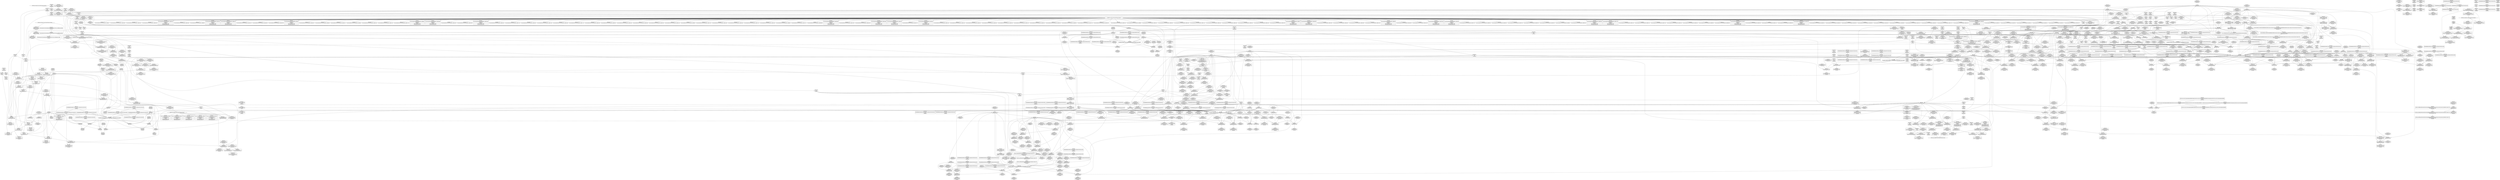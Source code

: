 digraph {
	CE0x3ed4ba0 [shape=record,shape=Mrecord,label="{CE0x3ed4ba0|_call_void_mcount()_#3}"]
	CE0x3ec54f0 [shape=record,shape=Mrecord,label="{CE0x3ec54f0|104:_%struct.inode*,_232:_%struct.super_block*,_:_CRE_149,150_}"]
	CE0x3f7d540 [shape=record,shape=Mrecord,label="{CE0x3f7d540|i32_4|*Constant*|*SummSource*}"]
	CE0x3ec3220 [shape=record,shape=Mrecord,label="{CE0x3ec3220|i64_1|*Constant*|*SummSource*}"]
	CE0x3eb1b40 [shape=record,shape=Mrecord,label="{CE0x3eb1b40|GLOBAL:_get_current|*Constant*}"]
	CE0x3f4d180 [shape=record,shape=Mrecord,label="{CE0x3f4d180|__validate_creds:_lnot.ext|include/linux/cred.h,173|*SummSource*}"]
	CE0x3ec9d00 [shape=record,shape=Mrecord,label="{CE0x3ec9d00|104:_%struct.inode*,_232:_%struct.super_block*,_:_CRE_195,196_}"]
	CE0x3ec34b0 [shape=record,shape=Mrecord,label="{CE0x3ec34b0|selinux_mount:_tmp3|*SummSource*}"]
	CE0x3ed4250 [shape=record,shape=Mrecord,label="{CE0x3ed4250|get_current:_tmp4|./arch/x86/include/asm/current.h,14}"]
	CE0x3eb2570 [shape=record,shape=Mrecord,label="{CE0x3eb2570|selinux_mount:_tmp13|security/selinux/hooks.c,2639|*SummSource*}"]
	CE0x3ec09f0 [shape=record,shape=Mrecord,label="{CE0x3ec09f0|selinux_mount:_tmp6|security/selinux/hooks.c,2639|*SummSink*}"]
	CE0x3f44300 [shape=record,shape=Mrecord,label="{CE0x3f44300|GLOBAL:_llvm.expect.i64|*Constant*}"]
	CE0x3f655b0 [shape=record,shape=Mrecord,label="{CE0x3f655b0|i8_1|*Constant*}"]
	CE0x3f779d0 [shape=record,shape=Mrecord,label="{CE0x3f779d0|_call_void_mcount()_#3|*SummSink*}"]
	CE0x3f3d030 [shape=record,shape=Mrecord,label="{CE0x3f3d030|inode_has_perm:_i_security|security/selinux/hooks.c,1615|*SummSink*}"]
	CE0x3fb5580 [shape=record,shape=Mrecord,label="{CE0x3fb5580|GLOBAL:___invalid_creds|*Constant*}"]
	CE0x3ec1a40 [shape=record,shape=Mrecord,label="{CE0x3ec1a40|selinux_mount:_do.end|*SummSource*}"]
	CE0x3eed5a0 [shape=record,shape=Mrecord,label="{CE0x3eed5a0|i64_10|*Constant*}"]
	CE0x3eb1730 [shape=record,shape=Mrecord,label="{CE0x3eb1730|selinux_mount:_call3|security/selinux/hooks.c,2639|*SummSink*}"]
	CE0x3f37f90 [shape=record,shape=Mrecord,label="{CE0x3f37f90|_call_void_mcount()_#3|*SummSource*}"]
	CE0x3fb9680 [shape=record,shape=Mrecord,label="{CE0x3fb9680|inode_has_perm:_tobool|security/selinux/hooks.c,1611}"]
	CE0x3fb5af0 [shape=record,shape=Mrecord,label="{CE0x3fb5af0|_call_void___invalid_creds(%struct.cred*_%cred,_i8*_%file,_i32_%line)_#10,_!dbg_!27721|include/linux/cred.h,174|*SummSource*}"]
	CE0x3ec5910 [shape=record,shape=Mrecord,label="{CE0x3ec5910|104:_%struct.inode*,_232:_%struct.super_block*,_:_CRE_152,153_}"]
	CE0x3f12de0 [shape=record,shape=Mrecord,label="{CE0x3f12de0|selinux_mount:_retval.0|*SummSink*}"]
	CE0x3eb58d0 [shape=record,shape=Mrecord,label="{CE0x3eb58d0|selinux_mount:_tmp4|security/selinux/hooks.c,2639|*SummSink*}"]
	CE0x3ecca50 [shape=record,shape=Mrecord,label="{CE0x3ecca50|104:_%struct.inode*,_232:_%struct.super_block*,_:_CRE_304,305_}"]
	CE0x3fb4f40 [shape=record,shape=Mrecord,label="{CE0x3fb4f40|__validate_creds:_tmp6|include/linux/cred.h,174}"]
	CE0x3f4e7e0 [shape=record,shape=Mrecord,label="{CE0x3f4e7e0|path_has_perm:_dentry|security/selinux/hooks.c,1642|*SummSource*}"]
	CE0x3eb57c0 [shape=record,shape=Mrecord,label="{CE0x3eb57c0|selinux_mount:_tmp4|security/selinux/hooks.c,2639|*SummSource*}"]
	CE0x3f1e2f0 [shape=record,shape=Mrecord,label="{CE0x3f1e2f0|_call_void___validate_creds(%struct.cred*_%cred,_i8*_getelementptr_inbounds_(_25_x_i8_,_25_x_i8_*_.str3,_i32_0,_i32_0),_i32_1609)_#10,_!dbg_!27719|security/selinux/hooks.c,1609|*SummSink*}"]
	CE0x3f7e9d0 [shape=record,shape=Mrecord,label="{CE0x3f7e9d0|__validate_creds:_cred|Function::__validate_creds&Arg::cred::}"]
	CE0x3fb8a60 [shape=record,shape=Mrecord,label="{CE0x3fb8a60|cred_sid:_bb}"]
	CE0x3f60cb0 [shape=record,shape=Mrecord,label="{CE0x3f60cb0|path_has_perm:_tmp6|security/selinux/hooks.c,1646|*SummSource*}"]
	CE0x3f24ed0 [shape=record,shape=Mrecord,label="{CE0x3f24ed0|GLOBAL:_current_task|Global_var:current_task|*SummSink*}"]
	CE0x3f25bf0 [shape=record,shape=Mrecord,label="{CE0x3f25bf0|i32_0|*Constant*}"]
	CE0x3f77fd0 [shape=record,shape=Mrecord,label="{CE0x3f77fd0|GLOBAL:___validate_creds|*Constant*|*SummSink*}"]
	CE0x3ecbf60 [shape=record,shape=Mrecord,label="{CE0x3ecbf60|104:_%struct.inode*,_232:_%struct.super_block*,_:_CRE_217,218_}"]
	CE0x3f806f0 [shape=record,shape=Mrecord,label="{CE0x3f806f0|i32_1|*Constant*}"]
	CE0x3f65880 [shape=record,shape=Mrecord,label="{CE0x3f65880|path_has_perm:_u|security/selinux/hooks.c,1646}"]
	CE0x35a50c0 [shape=record,shape=Mrecord,label="{CE0x35a50c0|selinux_mount:_if.end|*SummSink*}"]
	CE0x3f55b20 [shape=record,shape=Mrecord,label="{CE0x3f55b20|i16_5|*Constant*|*SummSink*}"]
	CE0x3ec0120 [shape=record,shape=Mrecord,label="{CE0x3ec0120|i64*_getelementptr_inbounds_(_2_x_i64_,_2_x_i64_*___llvm_gcov_ctr151,_i64_0,_i64_0)|*Constant*|*SummSource*}"]
	CE0x3f54410 [shape=record,shape=Mrecord,label="{CE0x3f54410|avc_has_perm:_entry}"]
	CE0x49c6bd0 [shape=record,shape=Mrecord,label="{CE0x49c6bd0|selinux_mount:_tmp|*SummSource*}"]
	CE0x3fafaf0 [shape=record,shape=Mrecord,label="{CE0x3fafaf0|i64*_getelementptr_inbounds_(_5_x_i64_,_5_x_i64_*___llvm_gcov_ctr155,_i64_0,_i64_3)|*Constant*|*SummSource*}"]
	CE0x3f808e0 [shape=record,shape=Mrecord,label="{CE0x3f808e0|i64_1|*Constant*}"]
	CE0x3fb2310 [shape=record,shape=Mrecord,label="{CE0x3fb2310|i64*_getelementptr_inbounds_(_8_x_i64_,_8_x_i64_*___llvm_gcov_ctr154,_i64_0,_i64_7)|*Constant*}"]
	CE0x3f3f080 [shape=record,shape=Mrecord,label="{CE0x3f3f080|inode_has_perm:_tmp12|security/selinux/hooks.c,1612}"]
	CE0x3f4ff10 [shape=record,shape=Mrecord,label="{CE0x3f4ff10|path_has_perm:_tmp7|security/selinux/hooks.c,1646}"]
	CE0x3fb8590 [shape=record,shape=Mrecord,label="{CE0x3fb8590|__validate_creds:_tmp8|include/linux/cred.h,175}"]
	"CONST[source:2(external),value:0(static)][purpose:{operation}]"
	CE0x3eb1f80 [shape=record,shape=Mrecord,label="{CE0x3eb1f80|get_current:_entry}"]
	CE0x3ea7590 [shape=record,shape=Mrecord,label="{CE0x3ea7590|i64_0|*Constant*|*SummSource*}"]
	CE0x3f476a0 [shape=record,shape=Mrecord,label="{CE0x3f476a0|inode_has_perm:_tmp19|security/selinux/hooks.c,1618|*SummSink*}"]
	CE0x3ece890 [shape=record,shape=Mrecord,label="{CE0x3ece890|_call_void_mcount()_#3|*SummSink*}"]
	CE0x3eb8b70 [shape=record,shape=Mrecord,label="{CE0x3eb8b70|selinux_mount:_tmp9|security/selinux/hooks.c,2639|*SummSource*}"]
	CE0x3ec5f50 [shape=record,shape=Mrecord,label="{CE0x3ec5f50|104:_%struct.inode*,_232:_%struct.super_block*,_:_CRE_156,157_}"]
	CE0x3ed49e0 [shape=record,shape=Mrecord,label="{CE0x3ed49e0|selinux_mount:_tmp8|security/selinux/hooks.c,2639|*SummSink*}"]
	CE0x3eef210 [shape=record,shape=Mrecord,label="{CE0x3eef210|selinux_mount:_tmp23|security/selinux/hooks.c,2641|*SummSource*}"]
	CE0x3ec80e0 [shape=record,shape=Mrecord,label="{CE0x3ec80e0|104:_%struct.inode*,_232:_%struct.super_block*,_:_CRE_177,178_}"]
	CE0x3eb83e0 [shape=record,shape=Mrecord,label="{CE0x3eb83e0|i64_5|*Constant*|*SummSource*}"]
	CE0x3f51910 [shape=record,shape=Mrecord,label="{CE0x3f51910|i64*_getelementptr_inbounds_(_2_x_i64_,_2_x_i64_*___llvm_gcov_ctr204,_i64_0,_i64_0)|*Constant*}"]
	CE0x3f3deb0 [shape=record,shape=Mrecord,label="{CE0x3f3deb0|i32_10|*Constant*|*SummSink*}"]
	CE0x3f4c3e0 [shape=record,shape=Mrecord,label="{CE0x3f4c3e0|superblock_has_perm:_call2|security/selinux/hooks.c,1866}"]
	CE0x3fbd2d0 [shape=record,shape=Mrecord,label="{CE0x3fbd2d0|i64*_getelementptr_inbounds_(_8_x_i64_,_8_x_i64_*___llvm_gcov_ctr154,_i64_0,_i64_5)|*Constant*|*SummSink*}"]
	CE0x3fb5510 [shape=record,shape=Mrecord,label="{CE0x3fb5510|__validate_creds:_tmp7|include/linux/cred.h,174|*SummSink*}"]
	CE0x3eb45d0 [shape=record,shape=Mrecord,label="{CE0x3eb45d0|i64*_getelementptr_inbounds_(_15_x_i64_,_15_x_i64_*___llvm_gcov_ctr203,_i64_0,_i64_1)|*Constant*|*SummSource*}"]
	CE0x3ea4520 [shape=record,shape=Mrecord,label="{CE0x3ea4520|selinux_mount:_return|*SummSink*}"]
	CE0x3ea0d20 [shape=record,shape=Mrecord,label="{CE0x3ea0d20|selinux_mount:_tmp11|security/selinux/hooks.c,2639|*SummSink*}"]
	CE0x3f19030 [shape=record,shape=Mrecord,label="{CE0x3f19030|cred_sid:_sid|security/selinux/hooks.c,197}"]
	CE0x3ecb920 [shape=record,shape=Mrecord,label="{CE0x3ecb920|104:_%struct.inode*,_232:_%struct.super_block*,_:_CRE_213,214_}"]
	CE0x3ec3310 [shape=record,shape=Mrecord,label="{CE0x3ec3310|i64_1|*Constant*|*SummSink*}"]
	CE0x3f77880 [shape=record,shape=Mrecord,label="{CE0x3f77880|_call_void_mcount()_#3}"]
	CE0x3fae5a0 [shape=record,shape=Mrecord,label="{CE0x3fae5a0|GLOBAL:___llvm_gcov_ctr155|Global_var:__llvm_gcov_ctr155|*SummSource*}"]
	CE0x3fbc110 [shape=record,shape=Mrecord,label="{CE0x3fbc110|GLOBAL:_llvm.expect.i64|*Constant*|*SummSink*}"]
	CE0x3f5f740 [shape=record,shape=Mrecord,label="{CE0x3f5f740|superblock_has_perm:_tmp5|security/selinux/hooks.c,1865|*SummSource*}"]
	CE0x3eaaa60 [shape=record,shape=Mrecord,label="{CE0x3eaaa60|selinux_mount:_tmp30|security/selinux/hooks.c,2646|*SummSource*}"]
	CE0x3f1f8b0 [shape=record,shape=Mrecord,label="{CE0x3f1f8b0|get_current:_bb|*SummSource*}"]
	CE0x3f214e0 [shape=record,shape=Mrecord,label="{CE0x3f214e0|i64*_getelementptr_inbounds_(_2_x_i64_,_2_x_i64_*___llvm_gcov_ctr98,_i64_0,_i64_1)|*Constant*|*SummSource*}"]
	CE0x3fbd810 [shape=record,shape=Mrecord,label="{CE0x3fbd810|GLOBAL:___llvm_gcov_ctr154|Global_var:__llvm_gcov_ctr154}"]
	CE0x3fce690 [shape=record,shape=Mrecord,label="{CE0x3fce690|i32_3|*Constant*}"]
	CE0x35a4fd0 [shape=record,shape=Mrecord,label="{CE0x35a4fd0|selinux_mount:_if.then}"]
	CE0x3f55440 [shape=record,shape=Mrecord,label="{CE0x3f55440|avc_has_perm:_tsid|Function::avc_has_perm&Arg::tsid::}"]
	CE0x3edb050 [shape=record,shape=Mrecord,label="{CE0x3edb050|path_has_perm:_cred|Function::path_has_perm&Arg::cred::|*SummSink*}"]
	CE0x3f154d0 [shape=record,shape=Mrecord,label="{CE0x3f154d0|selinux_mount:_tmp28|security/selinux/hooks.c,2645|*SummSink*}"]
	CE0x3ef1a90 [shape=record,shape=Mrecord,label="{CE0x3ef1a90|cred_sid:_tmp|*SummSink*}"]
	CE0x3f50860 [shape=record,shape=Mrecord,label="{CE0x3f50860|path_has_perm:_call|security/selinux/hooks.c,1647|*SummSink*}"]
	CE0x3fc78d0 [shape=record,shape=Mrecord,label="{CE0x3fc78d0|inode_has_perm:_sid3|security/selinux/hooks.c,1617|*SummSource*}"]
	CE0x3fbef00 [shape=record,shape=Mrecord,label="{CE0x3fbef00|inode_has_perm:_tmp10|security/selinux/hooks.c,1611}"]
	CE0x3eedf30 [shape=record,shape=Mrecord,label="{CE0x3eedf30|i64_11|*Constant*|*SummSink*}"]
	CE0x3eb5520 [shape=record,shape=Mrecord,label="{CE0x3eb5520|i64_3|*Constant*|*SummSource*}"]
	CE0x3eb4810 [shape=record,shape=Mrecord,label="{CE0x3eb4810|get_current:_tmp1}"]
	CE0x3f15860 [shape=record,shape=Mrecord,label="{CE0x3f15860|selinux_mount:_tmp29|security/selinux/hooks.c,2645}"]
	CE0x49c6af0 [shape=record,shape=Mrecord,label="{CE0x49c6af0|selinux_mount:_tmp}"]
	CE0x3ef3890 [shape=record,shape=Mrecord,label="{CE0x3ef3890|104:_%struct.inode*,_232:_%struct.super_block*,_:_CRE_48,52_|*MultipleSource*|*LoadInst*|security/selinux/hooks.c,2642|security/selinux/hooks.c,2642}"]
	CE0x3f84180 [shape=record,shape=Mrecord,label="{CE0x3f84180|__validate_creds:_lnot.ext|include/linux/cred.h,173}"]
	CE0x3eb2780 [shape=record,shape=Mrecord,label="{CE0x3eb2780|selinux_mount:_if.then6|*SummSink*}"]
	CE0x3eafde0 [shape=record,shape=Mrecord,label="{CE0x3eafde0|selinux_mount:_tmp5|security/selinux/hooks.c,2639}"]
	CE0x3f133f0 [shape=record,shape=Mrecord,label="{CE0x3f133f0|i64*_getelementptr_inbounds_(_15_x_i64_,_15_x_i64_*___llvm_gcov_ctr203,_i64_0,_i64_14)|*Constant*|*SummSource*}"]
	CE0x3f44290 [shape=record,shape=Mrecord,label="{CE0x3f44290|__validate_creds:_lnot|include/linux/cred.h,173|*SummSink*}"]
	CE0x3f101b0 [shape=record,shape=Mrecord,label="{CE0x3f101b0|104:_%struct.inode*,_232:_%struct.super_block*,_:_CRE_316,317_}"]
	CE0x3ef23e0 [shape=record,shape=Mrecord,label="{CE0x3ef23e0|selinux_mount:_tmp26|*LoadInst*|security/selinux/hooks.c,2642|*SummSink*}"]
	CE0x3fb9500 [shape=record,shape=Mrecord,label="{CE0x3fb9500|i1_true|*Constant*}"]
	CE0x3f18840 [shape=record,shape=Mrecord,label="{CE0x3f18840|cred_sid:_tmp5|security/selinux/hooks.c,196}"]
	CE0x3ec36a0 [shape=record,shape=Mrecord,label="{CE0x3ec36a0|selinux_mount:_land.lhs.true}"]
	CE0x3ed2390 [shape=record,shape=Mrecord,label="{CE0x3ed2390|get_current:_tmp4|./arch/x86/include/asm/current.h,14|*SummSource*}"]
	CE0x3ed5480 [shape=record,shape=Mrecord,label="{CE0x3ed5480|selinux_mount:_tmp16|security/selinux/hooks.c,2639|*SummSource*}"]
	CE0x3f550e0 [shape=record,shape=Mrecord,label="{CE0x3f550e0|avc_has_perm:_ssid|Function::avc_has_perm&Arg::ssid::}"]
	CE0x3eece20 [shape=record,shape=Mrecord,label="{CE0x3eece20|selinux_mount:_tobool5|security/selinux/hooks.c,2641|*SummSink*}"]
	CE0x5089b00 [shape=record,shape=Mrecord,label="{CE0x5089b00|i64_2|*Constant*|*SummSource*}"]
	CE0x3f1dd70 [shape=record,shape=Mrecord,label="{CE0x3f1dd70|inode_has_perm:_tmp5|security/selinux/hooks.c,1609|*SummSink*}"]
	CE0x3ed05c0 [shape=record,shape=Mrecord,label="{CE0x3ed05c0|selinux_mount:_tmp16|security/selinux/hooks.c,2639}"]
	CE0x3f84710 [shape=record,shape=Mrecord,label="{CE0x3f84710|__validate_creds:_line|Function::__validate_creds&Arg::line::}"]
	CE0x3f495e0 [shape=record,shape=Mrecord,label="{CE0x3f495e0|__validate_creds:_bb|*SummSource*}"]
	CE0x3ec9210 [shape=record,shape=Mrecord,label="{CE0x3ec9210|104:_%struct.inode*,_232:_%struct.super_block*,_:_CRE_188,189_}"]
	CE0x3f16940 [shape=record,shape=Mrecord,label="{CE0x3f16940|GLOBAL:_path_has_perm|*Constant*|*SummSource*}"]
	"CONST[source:0(mediator),value:2(dynamic)][purpose:{subject}]"
	CE0x3f53330 [shape=record,shape=Mrecord,label="{CE0x3f53330|i32_5|*Constant*|*SummSource*}"]
	CE0x3f4fa50 [shape=record,shape=Mrecord,label="{CE0x3f4fa50|path_has_perm:_tmp7|security/selinux/hooks.c,1646}"]
	CE0x3fb5870 [shape=record,shape=Mrecord,label="{CE0x3fb5870|__validate_creds:_tmp7|include/linux/cred.h,174|*SummSource*}"]
	CE0x3ebd4c0 [shape=record,shape=Mrecord,label="{CE0x3ebd4c0|get_current:_tmp3|*SummSink*}"]
	CE0x3f18eb0 [shape=record,shape=Mrecord,label="{CE0x3f18eb0|cred_sid:_tmp5|security/selinux/hooks.c,196|*SummSink*}"]
	CE0x3f785e0 [shape=record,shape=Mrecord,label="{CE0x3f785e0|GLOBAL:_creds_are_invalid|*Constant*|*SummSource*}"]
	CE0x3ed4490 [shape=record,shape=Mrecord,label="{CE0x3ed4490|selinux_mount:_tmp8|security/selinux/hooks.c,2639}"]
	CE0x3ea0530 [shape=record,shape=Mrecord,label="{CE0x3ea0530|selinux_mount:_tmp10|security/selinux/hooks.c,2639}"]
	CE0x51babf0 [shape=record,shape=Mrecord,label="{CE0x51babf0|selinux_mount:_bb|*SummSource*}"]
	CE0x3eab320 [shape=record,shape=Mrecord,label="{CE0x3eab320|_ret_i32_%call,_!dbg_!27724|security/selinux/hooks.c,1647|*SummSink*}"]
	CE0x3ea62a0 [shape=record,shape=Mrecord,label="{CE0x3ea62a0|GLOBAL:_inode_has_perm|*Constant*|*SummSource*}"]
	CE0x3f47630 [shape=record,shape=Mrecord,label="{CE0x3f47630|inode_has_perm:_tmp19|security/selinux/hooks.c,1618|*SummSource*}"]
	CE0x3ecb470 [shape=record,shape=Mrecord,label="{CE0x3ecb470|104:_%struct.inode*,_232:_%struct.super_block*,_:_CRE_210,211_}"]
	CE0x3ef1430 [shape=record,shape=Mrecord,label="{CE0x3ef1430|i32_1|*Constant*|*SummSink*}"]
	CE0x3f82940 [shape=record,shape=Mrecord,label="{CE0x3f82940|inode_has_perm:_if.then}"]
	CE0x3ea6a40 [shape=record,shape=Mrecord,label="{CE0x3ea6a40|GLOBAL:_lockdep_rcu_suspicious|*Constant*|*SummSource*}"]
	CE0x3ec2ee0 [shape=record,shape=Mrecord,label="{CE0x3ec2ee0|selinux_mount:_if.else|*SummSource*}"]
	CE0x3eee120 [shape=record,shape=Mrecord,label="{CE0x3eee120|selinux_mount:_tmp20|security/selinux/hooks.c,2641|*SummSource*}"]
	CE0x3f130a0 [shape=record,shape=Mrecord,label="{CE0x3f130a0|selinux_mount:_tmp30|security/selinux/hooks.c,2646}"]
	CE0x3f83db0 [shape=record,shape=Mrecord,label="{CE0x3f83db0|i32_4|*Constant*}"]
	CE0x3f0f850 [shape=record,shape=Mrecord,label="{CE0x3f0f850|104:_%struct.inode*,_232:_%struct.super_block*,_:_CRE_310,311_}"]
	CE0x3fce060 [shape=record,shape=Mrecord,label="{CE0x3fce060|inode_has_perm:_tmp16|security/selinux/hooks.c,1615|*SummSource*}"]
	CE0x3ec0770 [shape=record,shape=Mrecord,label="{CE0x3ec0770|get_current:_tmp3}"]
	CE0x3f541f0 [shape=record,shape=Mrecord,label="{CE0x3f541f0|superblock_has_perm:_call2|security/selinux/hooks.c,1866|*SummSource*}"]
	CE0x3eab760 [shape=record,shape=Mrecord,label="{CE0x3eab760|i8*_getelementptr_inbounds_(_25_x_i8_,_25_x_i8_*_.str3,_i32_0,_i32_0)|*Constant*}"]
	CE0x3f80220 [shape=record,shape=Mrecord,label="{CE0x3f80220|inode_has_perm:_tmp5|security/selinux/hooks.c,1609|*SummSource*}"]
	CE0x3f389f0 [shape=record,shape=Mrecord,label="{CE0x3f389f0|i32_16|*Constant*|*SummSink*}"]
	CE0x3f1a250 [shape=record,shape=Mrecord,label="{CE0x3f1a250|cred_sid:_tmp3}"]
	CE0x3fb8be0 [shape=record,shape=Mrecord,label="{CE0x3fb8be0|__validate_creds:_tmp9|include/linux/cred.h,175}"]
	CE0x3ec8590 [shape=record,shape=Mrecord,label="{CE0x3ec8590|104:_%struct.inode*,_232:_%struct.super_block*,_:_CRE_180,181_}"]
	CE0x3eec8b0 [shape=record,shape=Mrecord,label="{CE0x3eec8b0|i64_32|*Constant*|*SummSink*}"]
	CE0x3ef1780 [shape=record,shape=Mrecord,label="{CE0x3ef1780|superblock_has_perm:_tmp1}"]
	CE0x3f162f0 [shape=record,shape=Mrecord,label="{CE0x3f162f0|selinux_mount:_call8|security/selinux/hooks.c,2645|*SummSource*}"]
	CE0x3f16150 [shape=record,shape=Mrecord,label="{CE0x3f16150|GLOBAL:_path_has_perm|*Constant*|*SummSink*}"]
	CE0x3f61280 [shape=record,shape=Mrecord,label="{CE0x3f61280|inode_has_perm:_adp|Function::inode_has_perm&Arg::adp::|*SummSink*}"]
	CE0x49c6b60 [shape=record,shape=Mrecord,label="{CE0x49c6b60|COLLAPSED:_GCMRE___llvm_gcov_ctr203_internal_global_15_x_i64_zeroinitializer:_elem_0:default:}"]
	CE0x3f575d0 [shape=record,shape=Mrecord,label="{CE0x3f575d0|path_has_perm:_ad|security/selinux/hooks.c, 1643|*SummSource*}"]
	CE0x3f80870 [shape=record,shape=Mrecord,label="{CE0x3f80870|i64*_getelementptr_inbounds_(_8_x_i64_,_8_x_i64_*___llvm_gcov_ctr154,_i64_0,_i64_1)|*Constant*|*SummSink*}"]
	CE0x3f56d50 [shape=record,shape=Mrecord,label="{CE0x3f56d50|path_has_perm:_bb|*SummSink*}"]
	CE0x3ec96c0 [shape=record,shape=Mrecord,label="{CE0x3ec96c0|104:_%struct.inode*,_232:_%struct.super_block*,_:_CRE_191,192_}"]
	CE0x3fb18d0 [shape=record,shape=Mrecord,label="{CE0x3fb18d0|avc_has_perm:_requested|Function::avc_has_perm&Arg::requested::}"]
	CE0x3fbc280 [shape=record,shape=Mrecord,label="{CE0x3fbc280|GLOBAL:_llvm.expect.i64|*Constant*|*SummSource*}"]
	CE0x3f4f1a0 [shape=record,shape=Mrecord,label="{CE0x3f4f1a0|path_has_perm:_d_inode|security/selinux/hooks.c,1642|*SummSource*}"]
	CE0x3ef4540 [shape=record,shape=Mrecord,label="{CE0x3ef4540|104:_%struct.inode*,_232:_%struct.super_block*,_:_CRE_91,92_}"]
	CE0x3fb05a0 [shape=record,shape=Mrecord,label="{CE0x3fb05a0|inode_has_perm:_tmp18|security/selinux/hooks.c,1617|*SummSink*}"]
	CE0x3f61e70 [shape=record,shape=Mrecord,label="{CE0x3f61e70|inode_has_perm:_do.end}"]
	CE0x3f620c0 [shape=record,shape=Mrecord,label="{CE0x3f620c0|inode_has_perm:_do.body}"]
	CE0x3ef28c0 [shape=record,shape=Mrecord,label="{CE0x3ef28c0|i32_9|*Constant*|*SummSink*}"]
	CE0x3eb2ac0 [shape=record,shape=Mrecord,label="{CE0x3eb2ac0|i8*_getelementptr_inbounds_(_45_x_i8_,_45_x_i8_*_.str12,_i32_0,_i32_0)|*Constant*}"]
	CE0x3f3d6f0 [shape=record,shape=Mrecord,label="{CE0x3f3d6f0|GLOBAL:_cred_sid|*Constant*}"]
	CE0x3eca340 [shape=record,shape=Mrecord,label="{CE0x3eca340|104:_%struct.inode*,_232:_%struct.super_block*,_:_CRE_199,200_}"]
	CE0x3f3d340 [shape=record,shape=Mrecord,label="{CE0x3f3d340|inode_has_perm:_call|security/selinux/hooks.c,1614|*SummSink*}"]
	CE0x3f488b0 [shape=record,shape=Mrecord,label="{CE0x3f488b0|__validate_creds:_if.then|*SummSink*}"]
	CE0x3eb3680 [shape=record,shape=Mrecord,label="{CE0x3eb3680|selinux_mount:_tmp17|security/selinux/hooks.c,2639|*SummSink*}"]
	CE0x3eaab80 [shape=record,shape=Mrecord,label="{CE0x3eaab80|i32_65536|*Constant*|*SummSink*}"]
	CE0x3f7d460 [shape=record,shape=Mrecord,label="{CE0x3f7d460|i32_4|*Constant*|*SummSink*}"]
	CE0x3eef9c0 [shape=record,shape=Mrecord,label="{CE0x3eef9c0|i64*_getelementptr_inbounds_(_15_x_i64_,_15_x_i64_*___llvm_gcov_ctr203,_i64_0,_i64_12)|*Constant*}"]
	CE0x3eb3610 [shape=record,shape=Mrecord,label="{CE0x3eb3610|selinux_mount:_tmp17|security/selinux/hooks.c,2639|*SummSource*}"]
	CE0x3ef2a60 [shape=record,shape=Mrecord,label="{CE0x3ef2a60|selinux_mount:_d_sb|security/selinux/hooks.c,2642}"]
	CE0x3f3d820 [shape=record,shape=Mrecord,label="{CE0x3f3d820|cred_sid:_entry}"]
	CE0x3ec6590 [shape=record,shape=Mrecord,label="{CE0x3ec6590|104:_%struct.inode*,_232:_%struct.super_block*,_:_CRE_160,161_}"]
	CE0x3f603b0 [shape=record,shape=Mrecord,label="{CE0x3f603b0|superblock_has_perm:_tmp6|security/selinux/hooks.c,1866|*SummSink*}"]
	CE0x3f7e910 [shape=record,shape=Mrecord,label="{CE0x3f7e910|i8*_getelementptr_inbounds_(_25_x_i8_,_25_x_i8_*_.str3,_i32_0,_i32_0)|*Constant*}"]
	CE0x3ef2190 [shape=record,shape=Mrecord,label="{CE0x3ef2190|selinux_mount:_tmp26|*LoadInst*|security/selinux/hooks.c,2642|*SummSource*}"]
	CE0x3eca980 [shape=record,shape=Mrecord,label="{CE0x3eca980|104:_%struct.inode*,_232:_%struct.super_block*,_:_CRE_203,204_}"]
	CE0x3fc79a0 [shape=record,shape=Mrecord,label="{CE0x3fc79a0|inode_has_perm:_sid3|security/selinux/hooks.c,1617|*SummSink*}"]
	CE0x3f480b0 [shape=record,shape=Mrecord,label="{CE0x3f480b0|__validate_creds:_conv|include/linux/cred.h,173|*SummSink*}"]
	CE0x3f3f560 [shape=record,shape=Mrecord,label="{CE0x3f3f560|i64*_getelementptr_inbounds_(_8_x_i64_,_8_x_i64_*___llvm_gcov_ctr154,_i64_0,_i64_6)|*Constant*|*SummSink*}"]
	CE0x3f47f40 [shape=record,shape=Mrecord,label="{CE0x3f47f40|__validate_creds:_lnot.ext|include/linux/cred.h,173|*SummSink*}"]
	CE0x3f118d0 [shape=record,shape=Mrecord,label="{CE0x3f118d0|%struct.common_audit_data*_null|*Constant*}"]
	CE0x3ebbd90 [shape=record,shape=Mrecord,label="{CE0x3ebbd90|%struct.task_struct*_(%struct.task_struct**)*_asm_movq_%gs:$_1:P_,$0_,_r,im,_dirflag_,_fpsr_,_flags_}"]
	CE0x3f4ef20 [shape=record,shape=Mrecord,label="{CE0x3f4ef20|i32_5|*Constant*|*SummSink*}"]
	CE0x3f61900 [shape=record,shape=Mrecord,label="{CE0x3f61900|cred_sid:_bb}"]
	CE0x3f19d80 [shape=record,shape=Mrecord,label="{CE0x3f19d80|cred_sid:_tmp2|*SummSink*}"]
	CE0x3f56000 [shape=record,shape=Mrecord,label="{CE0x3f56000|_ret_i32_%retval.0,_!dbg_!27728|security/selinux/avc.c,775}"]
	CE0x3f81c30 [shape=record,shape=Mrecord,label="{CE0x3f81c30|i64_1|*Constant*}"]
	CE0x3f81210 [shape=record,shape=Mrecord,label="{CE0x3f81210|__validate_creds:_file|Function::__validate_creds&Arg::file::|*SummSink*}"]
	CE0x3eeec00 [shape=record,shape=Mrecord,label="{CE0x3eeec00|selinux_mount:_tmp22|security/selinux/hooks.c,2641}"]
	CE0x3fbf500 [shape=record,shape=Mrecord,label="{CE0x3fbf500|i32_512|*Constant*}"]
	CE0x3f4e740 [shape=record,shape=Mrecord,label="{CE0x3f4e740|path_has_perm:_dentry|security/selinux/hooks.c,1642}"]
	CE0x3f81ca0 [shape=record,shape=Mrecord,label="{CE0x3f81ca0|__validate_creds:_tmp1}"]
	CE0x3eebad0 [shape=record,shape=Mrecord,label="{CE0x3eebad0|selinux_mount:_cred4|security/selinux/hooks.c,2639|*SummSink*}"]
	CE0x3f7bb90 [shape=record,shape=Mrecord,label="{CE0x3f7bb90|__validate_creds:_tobool|include/linux/cred.h,173}"]
	CE0x3ecd6b0 [shape=record,shape=Mrecord,label="{CE0x3ecd6b0|104:_%struct.inode*,_232:_%struct.super_block*,_:_CRE_264,272_|*MultipleSource*|*LoadInst*|security/selinux/hooks.c,2642|security/selinux/hooks.c,2642}"]
	CE0x3fb1d90 [shape=record,shape=Mrecord,label="{CE0x3fb1d90|inode_has_perm:_retval.0|*SummSource*}"]
	CE0x3ea7d60 [shape=record,shape=Mrecord,label="{CE0x3ea7d60|selinux_mount:_tmp6|security/selinux/hooks.c,2639|*SummSource*}"]
	CE0x3ef06a0 [shape=record,shape=Mrecord,label="{CE0x3ef06a0|selinux_mount:_tmp25|security/selinux/hooks.c,2642|*SummSource*}"]
	CE0x3ef1260 [shape=record,shape=Mrecord,label="{CE0x3ef1260|i32_1|*Constant*|*SummSource*}"]
	CE0x3f614c0 [shape=record,shape=Mrecord,label="{CE0x3f614c0|_ret_i32_%retval.0,_!dbg_!27739|security/selinux/hooks.c,1618}"]
	CE0x3eca1b0 [shape=record,shape=Mrecord,label="{CE0x3eca1b0|104:_%struct.inode*,_232:_%struct.super_block*,_:_CRE_198,199_}"]
	CE0x3f190c0 [shape=record,shape=Mrecord,label="{CE0x3f190c0|cred_sid:_sid|security/selinux/hooks.c,197|*SummSink*}"]
	CE0x3f83140 [shape=record,shape=Mrecord,label="{CE0x3f83140|_call_void_mcount()_#3|*SummSink*}"]
	CE0x3f48e50 [shape=record,shape=Mrecord,label="{CE0x3f48e50|__validate_creds:_if.end|*SummSource*}"]
	CE0x3f569c0 [shape=record,shape=Mrecord,label="{CE0x3f569c0|_ret_i32_%retval.0,_!dbg_!27728|security/selinux/avc.c,775|*SummSource*}"]
	CE0x3eb2500 [shape=record,shape=Mrecord,label="{CE0x3eb2500|selinux_mount:_tmp13|security/selinux/hooks.c,2639}"]
	CE0x3f85420 [shape=record,shape=Mrecord,label="{CE0x3f85420|i64*_getelementptr_inbounds_(_2_x_i64_,_2_x_i64_*___llvm_gcov_ctr131,_i64_0,_i64_1)|*Constant*}"]
	CE0x3fbd030 [shape=record,shape=Mrecord,label="{CE0x3fbd030|i64_4|*Constant*}"]
	CE0x3eb7170 [shape=record,shape=Mrecord,label="{CE0x3eb7170|selinux_mount:_tmp2|*SummSource*}"]
	CE0x3ef4160 [shape=record,shape=Mrecord,label="{CE0x3ef4160|104:_%struct.inode*,_232:_%struct.super_block*,_:_CRE_89,90_}"]
	CE0x3ea9810 [shape=record,shape=Mrecord,label="{CE0x3ea9810|i32_0|*Constant*|*SummSink*}"]
	CE0x3f7add0 [shape=record,shape=Mrecord,label="{CE0x3f7add0|inode_has_perm:_tmp2|*SummSource*}"]
	CE0x3f189a0 [shape=record,shape=Mrecord,label="{CE0x3f189a0|i32_1|*Constant*}"]
	CE0x3f78570 [shape=record,shape=Mrecord,label="{CE0x3f78570|i1_true|*Constant*}"]
	CE0x3ef3d80 [shape=record,shape=Mrecord,label="{CE0x3ef3d80|104:_%struct.inode*,_232:_%struct.super_block*,_:_CRE_72,80_|*MultipleSource*|*LoadInst*|security/selinux/hooks.c,2642|security/selinux/hooks.c,2642}"]
	CE0x3ec4960 [shape=record,shape=Mrecord,label="{CE0x3ec4960|104:_%struct.inode*,_232:_%struct.super_block*,_:_CRE_104,112_|*MultipleSource*|*LoadInst*|security/selinux/hooks.c,2642|security/selinux/hooks.c,2642}"]
	CE0x3ed0070 [shape=record,shape=Mrecord,label="{CE0x3ed0070|selinux_mount:_tmp15|security/selinux/hooks.c,2639|*SummSource*}"]
	CE0x3ea92a0 [shape=record,shape=Mrecord,label="{CE0x3ea92a0|selinux_mount:_call|security/selinux/hooks.c,2639|*SummSink*}"]
	CE0x3eb1490 [shape=record,shape=Mrecord,label="{CE0x3eb1490|selinux_mount:_call3|security/selinux/hooks.c,2639}"]
	CE0x3eefd20 [shape=record,shape=Mrecord,label="{CE0x3eefd20|i64*_getelementptr_inbounds_(_15_x_i64_,_15_x_i64_*___llvm_gcov_ctr203,_i64_0,_i64_12)|*Constant*|*SummSource*}"]
	CE0x3f50450 [shape=record,shape=Mrecord,label="{CE0x3f50450|i32_8|*Constant*|*SummSource*}"]
	CE0x3eeb0d0 [shape=record,shape=Mrecord,label="{CE0x3eeb0d0|selinux_mount:_flags|Function::selinux_mount&Arg::flags::|*SummSink*}"]
	CE0x3eb0560 [shape=record,shape=Mrecord,label="{CE0x3eb0560|path_has_perm:_path|Function::path_has_perm&Arg::path::|*SummSource*}"]
	CE0x3f53530 [shape=record,shape=Mrecord,label="{CE0x3f53530|cred_sid:_tmp1|*SummSource*}"]
	CE0x3ecfa70 [shape=record,shape=Mrecord,label="{CE0x3ecfa70|104:_%struct.inode*,_232:_%struct.super_block*,_:_CRE_96,104_|*MultipleSource*|*LoadInst*|security/selinux/hooks.c,2642|security/selinux/hooks.c,2642}"]
	CE0x3ea7910 [shape=record,shape=Mrecord,label="{CE0x3ea7910|GLOBAL:___llvm_gcov_ctr203|Global_var:__llvm_gcov_ctr203|*SummSource*}"]
	CE0x3f47390 [shape=record,shape=Mrecord,label="{CE0x3f47390|inode_has_perm:_tmp17|security/selinux/hooks.c,1617|*SummSource*}"]
	CE0x3f4f4d0 [shape=record,shape=Mrecord,label="{CE0x3f4f4d0|path_has_perm:_tmp5|security/selinux/hooks.c,1642|*SummSource*}"]
	CE0x3eb0fe0 [shape=record,shape=Mrecord,label="{CE0x3eb0fe0|selinux_mount:_tmp18|security/selinux/hooks.c,2639|*SummSource*}"]
	CE0x3eb8680 [shape=record,shape=Mrecord,label="{CE0x3eb8680|i64*_getelementptr_inbounds_(_15_x_i64_,_15_x_i64_*___llvm_gcov_ctr203,_i64_0,_i64_6)|*Constant*|*SummSink*}"]
	CE0x3eb2080 [shape=record,shape=Mrecord,label="{CE0x3eb2080|get_current:_entry|*SummSource*}"]
	CE0x3fbc4f0 [shape=record,shape=Mrecord,label="{CE0x3fbc4f0|inode_has_perm:_expval|security/selinux/hooks.c,1611}"]
	CE0x3ec35a0 [shape=record,shape=Mrecord,label="{CE0x3ec35a0|selinux_mount:_tmp3|*SummSink*}"]
	CE0x3fb0710 [shape=record,shape=Mrecord,label="{CE0x3fb0710|avc_has_perm:_tsid|Function::avc_has_perm&Arg::tsid::}"]
	CE0x3eedce0 [shape=record,shape=Mrecord,label="{CE0x3eedce0|selinux_mount:_tmp24|security/selinux/hooks.c,2642|*SummSource*}"]
	CE0x3fc9600 [shape=record,shape=Mrecord,label="{CE0x3fc9600|28:_i32,_32:_i16,_:_CRE_32,34_|*MultipleSource*|*LoadInst*|security/selinux/hooks.c,1615|security/selinux/hooks.c,1615|security/selinux/hooks.c,1617}"]
	CE0x3f800b0 [shape=record,shape=Mrecord,label="{CE0x3f800b0|inode_has_perm:_tmp5|security/selinux/hooks.c,1609}"]
	CE0x3ea9200 [shape=record,shape=Mrecord,label="{CE0x3ea9200|selinux_mount:_call|security/selinux/hooks.c,2639|*SummSource*}"]
	CE0x3f60690 [shape=record,shape=Mrecord,label="{CE0x3f60690|inode_has_perm:_entry|*SummSource*}"]
	CE0x3fbbae0 [shape=record,shape=Mrecord,label="{CE0x3fbbae0|inode_has_perm:_conv|security/selinux/hooks.c,1611|*SummSource*}"]
	CE0x3f82760 [shape=record,shape=Mrecord,label="{CE0x3f82760|i32_0|*Constant*}"]
	CE0x3f11e90 [shape=record,shape=Mrecord,label="{CE0x3f11e90|superblock_has_perm:_ad|Function::superblock_has_perm&Arg::ad::}"]
	CE0x3eb7240 [shape=record,shape=Mrecord,label="{CE0x3eb7240|selinux_mount:_call|security/selinux/hooks.c,2639}"]
	CE0x3ea6810 [shape=record,shape=Mrecord,label="{CE0x3ea6810|inode_has_perm:_cred|Function::inode_has_perm&Arg::cred::|*SummSource*}"]
	CE0x3f254e0 [shape=record,shape=Mrecord,label="{CE0x3f254e0|cred_sid:_cred|Function::cred_sid&Arg::cred::}"]
	CE0x3f14490 [shape=record,shape=Mrecord,label="{CE0x3f14490|_ret_i32_%retval.0,_!dbg_!27754|security/selinux/hooks.c,2646|*SummSink*}"]
	CE0x3f10fc0 [shape=record,shape=Mrecord,label="{CE0x3f10fc0|superblock_has_perm:_sb|Function::superblock_has_perm&Arg::sb::|*SummSink*}"]
	CE0x3ec3900 [shape=record,shape=Mrecord,label="{CE0x3ec3900|superblock_has_perm:_s_security|security/selinux/hooks.c,1865|*SummSource*}"]
	CE0x3eb55f0 [shape=record,shape=Mrecord,label="{CE0x3eb55f0|i64_3|*Constant*|*SummSink*}"]
	CE0x3f775d0 [shape=record,shape=Mrecord,label="{CE0x3f775d0|__validate_creds:_tmp|*SummSource*}"]
	CE0x3ecbab0 [shape=record,shape=Mrecord,label="{CE0x3ecbab0|104:_%struct.inode*,_232:_%struct.super_block*,_:_CRE_214,215_}"]
	CE0x3ec3800 [shape=record,shape=Mrecord,label="{CE0x3ec3800|selinux_mount:_land.lhs.true|*SummSink*}"]
	CE0x3eb8a70 [shape=record,shape=Mrecord,label="{CE0x3eb8a70|selinux_mount:_tmp9|security/selinux/hooks.c,2639}"]
	CE0x3eeade0 [shape=record,shape=Mrecord,label="{CE0x3eeade0|i32_78|*Constant*}"]
	CE0x3f111c0 [shape=record,shape=Mrecord,label="{CE0x3f111c0|i32_2|*Constant*|*SummSource*}"]
	CE0x3ead890 [shape=record,shape=Mrecord,label="{CE0x3ead890|COLLAPSED:_GCMRE___llvm_gcov_ctr98_internal_global_2_x_i64_zeroinitializer:_elem_0:default:}"]
	CE0x3ec6d60 [shape=record,shape=Mrecord,label="{CE0x3ec6d60|104:_%struct.inode*,_232:_%struct.super_block*,_:_CRE_165,166_}"]
	CE0x3fbdd90 [shape=record,shape=Mrecord,label="{CE0x3fbdd90|inode_has_perm:_tmp8|security/selinux/hooks.c,1611|*SummSource*}"]
	CE0x3f24c30 [shape=record,shape=Mrecord,label="{CE0x3f24c30|GLOBAL:_current_task|Global_var:current_task|*SummSource*}"]
	CE0x3f1bb50 [shape=record,shape=Mrecord,label="{CE0x3f1bb50|cred_sid:_tmp6|security/selinux/hooks.c,197|*SummSink*}"]
	CE0x3fb2860 [shape=record,shape=Mrecord,label="{CE0x3fb2860|inode_has_perm:_sid3|security/selinux/hooks.c,1617}"]
	CE0x3ed5a50 [shape=record,shape=Mrecord,label="{CE0x3ed5a50|i8_1|*Constant*|*SummSource*}"]
	CE0x3eb4280 [shape=record,shape=Mrecord,label="{CE0x3eb4280|selinux_mount:_if.then6}"]
	CE0x3eb31e0 [shape=record,shape=Mrecord,label="{CE0x3eb31e0|i64*_getelementptr_inbounds_(_15_x_i64_,_15_x_i64_*___llvm_gcov_ctr203,_i64_0,_i64_9)|*Constant*|*SummSink*}"]
	CE0x3f80c80 [shape=record,shape=Mrecord,label="{CE0x3f80c80|GLOBAL:_creds_are_invalid|*Constant*}"]
	CE0x3eca020 [shape=record,shape=Mrecord,label="{CE0x3eca020|104:_%struct.inode*,_232:_%struct.super_block*,_:_CRE_197,198_}"]
	CE0x3eacb50 [shape=record,shape=Mrecord,label="{CE0x3eacb50|selinux_mount:_dentry|security/selinux/hooks.c,2642|*SummSink*}"]
	CE0x3f3f1f0 [shape=record,shape=Mrecord,label="{CE0x3f3f1f0|inode_has_perm:_tmp12|security/selinux/hooks.c,1612|*SummSource*}"]
	CE0x3f64240 [shape=record,shape=Mrecord,label="{CE0x3f64240|inode_has_perm:_cred|Function::inode_has_perm&Arg::cred::|*SummSink*}"]
	CE0x3f83570 [shape=record,shape=Mrecord,label="{CE0x3f83570|i32_0|*Constant*}"]
	CE0x3ed3df0 [shape=record,shape=Mrecord,label="{CE0x3ed3df0|superblock_has_perm:_tmp1|*SummSink*}"]
	CE0x3ef15e0 [shape=record,shape=Mrecord,label="{CE0x3ef15e0|selinux_mount:_dentry|security/selinux/hooks.c,2642|*SummSource*}"]
	CE0x3ed4ce0 [shape=record,shape=Mrecord,label="{CE0x3ed4ce0|_call_void_mcount()_#3|*SummSink*}"]
	CE0x3fbf780 [shape=record,shape=Mrecord,label="{CE0x3fbf780|i32_512|*Constant*|*SummSink*}"]
	CE0x3ef2f70 [shape=record,shape=Mrecord,label="{CE0x3ef2f70|104:_%struct.inode*,_232:_%struct.super_block*,_:_CRE_0,4_|*MultipleSource*|*LoadInst*|security/selinux/hooks.c,2642|security/selinux/hooks.c,2642}"]
	CE0x3f16460 [shape=record,shape=Mrecord,label="{CE0x3f16460|selinux_mount:_call8|security/selinux/hooks.c,2645|*SummSink*}"]
	CE0x3f1ac00 [shape=record,shape=Mrecord,label="{CE0x3f1ac00|i32_22|*Constant*|*SummSink*}"]
	CE0x3fbbc20 [shape=record,shape=Mrecord,label="{CE0x3fbbc20|inode_has_perm:_conv|security/selinux/hooks.c,1611|*SummSink*}"]
	CE0x3f3dc30 [shape=record,shape=Mrecord,label="{CE0x3f3dc30|i32_10|*Constant*}"]
	CE0x3eee230 [shape=record,shape=Mrecord,label="{CE0x3eee230|selinux_mount:_tmp20|security/selinux/hooks.c,2641|*SummSink*}"]
	CE0x3fb1750 [shape=record,shape=Mrecord,label="{CE0x3fb1750|_ret_i32_%retval.0,_!dbg_!27728|security/selinux/avc.c,775}"]
	CE0x3f4caf0 [shape=record,shape=Mrecord,label="{CE0x3f4caf0|i64*_getelementptr_inbounds_(_2_x_i64_,_2_x_i64_*___llvm_gcov_ctr204,_i64_0,_i64_1)|*Constant*}"]
	CE0x3fb9240 [shape=record,shape=Mrecord,label="{CE0x3fb9240|inode_has_perm:_and|security/selinux/hooks.c,1611|*SummSource*}"]
	CE0x3ec3040 [shape=record,shape=Mrecord,label="{CE0x3ec3040|selinux_mount:_tmp|*SummSink*}"]
	CE0x3ebcd00 [shape=record,shape=Mrecord,label="{CE0x3ebcd00|inode_has_perm:_lnot1|security/selinux/hooks.c,1611}"]
	CE0x3eaad50 [shape=record,shape=Mrecord,label="{CE0x3eaad50|path_has_perm:_av|Function::path_has_perm&Arg::av::|*SummSource*}"]
	CE0x3f65ac0 [shape=record,shape=Mrecord,label="{CE0x3f65ac0|path_has_perm:_u|security/selinux/hooks.c,1646|*SummSource*}"]
	CE0x3f11d80 [shape=record,shape=Mrecord,label="{CE0x3f11d80|_ret_i32_%call2,_!dbg_!27722|security/selinux/hooks.c,1866}"]
	CE0x3ec1770 [shape=record,shape=Mrecord,label="{CE0x3ec1770|path_has_perm:_tmp2|*SummSink*}"]
	CE0x3f1f700 [shape=record,shape=Mrecord,label="{CE0x3f1f700|get_current:_bb}"]
	CE0x3eb09f0 [shape=record,shape=Mrecord,label="{CE0x3eb09f0|i32_65536|*Constant*|*SummSource*}"]
	CE0x3ec74a0 [shape=record,shape=Mrecord,label="{CE0x3ec74a0|104:_%struct.inode*,_232:_%struct.super_block*,_:_CRE_169,170_}"]
	CE0x3f81820 [shape=record,shape=Mrecord,label="{CE0x3f81820|inode_has_perm:_return}"]
	CE0x3f135d0 [shape=record,shape=Mrecord,label="{CE0x3f135d0|selinux_mount:_tmp31|security/selinux/hooks.c,2646|*SummSink*}"]
	CE0x3f3fd20 [shape=record,shape=Mrecord,label="{CE0x3f3fd20|inode_has_perm:_tmp13|security/selinux/hooks.c,1614|*SummSink*}"]
	CE0x3f444f0 [shape=record,shape=Mrecord,label="{CE0x3f444f0|__validate_creds:_lnot1|include/linux/cred.h,173|*SummSource*}"]
	CE0x3f7f690 [shape=record,shape=Mrecord,label="{CE0x3f7f690|cred_sid:_tmp6|security/selinux/hooks.c,197}"]
	CE0x3ef44d0 [shape=record,shape=Mrecord,label="{CE0x3ef44d0|104:_%struct.inode*,_232:_%struct.super_block*,_:_CRE_92,93_}"]
	CE0x3edd590 [shape=record,shape=Mrecord,label="{CE0x3edd590|i32_2639|*Constant*|*SummSource*}"]
	CE0x3f125f0 [shape=record,shape=Mrecord,label="{CE0x3f125f0|superblock_has_perm:_sb|Function::superblock_has_perm&Arg::sb::}"]
	CE0x3eccd70 [shape=record,shape=Mrecord,label="{CE0x3eccd70|104:_%struct.inode*,_232:_%struct.super_block*,_:_CRE_232,240_|*MultipleSource*|*LoadInst*|security/selinux/hooks.c,2642|security/selinux/hooks.c,2642}"]
	CE0x3f844c0 [shape=record,shape=Mrecord,label="{CE0x3f844c0|__validate_creds:_lnot|include/linux/cred.h,173}"]
	CE0x3f18670 [shape=record,shape=Mrecord,label="{CE0x3f18670|cred_sid:_tmp4|*LoadInst*|security/selinux/hooks.c,196|*SummSink*}"]
	CE0x3f15d80 [shape=record,shape=Mrecord,label="{CE0x3f15d80|selinux_mount:_tmp29|security/selinux/hooks.c,2645|*SummSource*}"]
	CE0x3f15540 [shape=record,shape=Mrecord,label="{CE0x3f15540|selinux_mount:_tmp29|security/selinux/hooks.c,2645|*SummSink*}"]
	CE0x3ea3f80 [shape=record,shape=Mrecord,label="{CE0x3ea3f80|selinux_mount:_do.end}"]
	CE0x3f64b80 [shape=record,shape=Mrecord,label="{CE0x3f64b80|inode_has_perm:_perms|Function::inode_has_perm&Arg::perms::|*SummSource*}"]
	CE0x3eeaf00 [shape=record,shape=Mrecord,label="{CE0x3eeaf00|i32_78|*Constant*|*SummSource*}"]
	CE0x3ecbdd0 [shape=record,shape=Mrecord,label="{CE0x3ecbdd0|104:_%struct.inode*,_232:_%struct.super_block*,_:_CRE_216,217_}"]
	CE0x3f1c0a0 [shape=record,shape=Mrecord,label="{CE0x3f1c0a0|i64*_getelementptr_inbounds_(_5_x_i64_,_5_x_i64_*___llvm_gcov_ctr155,_i64_0,_i64_0)|*Constant*|*SummSource*}"]
	CE0x3f57530 [shape=record,shape=Mrecord,label="{CE0x3f57530|path_has_perm:_ad|security/selinux/hooks.c, 1643}"]
	CE0x3f78760 [shape=record,shape=Mrecord,label="{CE0x3f78760|GLOBAL:_creds_are_invalid|*Constant*|*SummSink*}"]
	CE0x3f11ac0 [shape=record,shape=Mrecord,label="{CE0x3f11ac0|%struct.common_audit_data*_null|*Constant*|*SummSource*}"]
	CE0x3ecf430 [shape=record,shape=Mrecord,label="{CE0x3ecf430|104:_%struct.inode*,_232:_%struct.super_block*,_:_CRE_93,94_}"]
	CE0x3f10870 [shape=record,shape=Mrecord,label="{CE0x3f10870|selinux_mount:_tmp27|security/selinux/hooks.c,2642}"]
	CE0x3eab1b0 [shape=record,shape=Mrecord,label="{CE0x3eab1b0|_ret_i32_%call,_!dbg_!27724|security/selinux/hooks.c,1647|*SummSource*}"]
	CE0x3f56800 [shape=record,shape=Mrecord,label="{CE0x3f56800|avc_has_perm:_auditdata|Function::avc_has_perm&Arg::auditdata::|*SummSink*}"]
	CE0x3f7c340 [shape=record,shape=Mrecord,label="{CE0x3f7c340|inode_has_perm:_tmp1|*SummSink*}"]
	CE0x3ea0bb0 [shape=record,shape=Mrecord,label="{CE0x3ea0bb0|selinux_mount:_tmp11|security/selinux/hooks.c,2639|*SummSource*}"]
	CE0x3f18490 [shape=record,shape=Mrecord,label="{CE0x3f18490|cred_sid:_tmp4|*LoadInst*|security/selinux/hooks.c,196}"]
	CE0x3fb4fb0 [shape=record,shape=Mrecord,label="{CE0x3fb4fb0|__validate_creds:_tmp6|include/linux/cred.h,174|*SummSource*}"]
	CE0x3f213e0 [shape=record,shape=Mrecord,label="{CE0x3f213e0|i64*_getelementptr_inbounds_(_2_x_i64_,_2_x_i64_*___llvm_gcov_ctr98,_i64_0,_i64_1)|*Constant*}"]
	CE0x3f7ce30 [shape=record,shape=Mrecord,label="{CE0x3f7ce30|__validate_creds:_cred|Function::__validate_creds&Arg::cred::|*SummSink*}"]
	CE0x3ec55f0 [shape=record,shape=Mrecord,label="{CE0x3ec55f0|104:_%struct.inode*,_232:_%struct.super_block*,_:_CRE_150,151_}"]
	CE0x3ecb790 [shape=record,shape=Mrecord,label="{CE0x3ecb790|104:_%struct.inode*,_232:_%struct.super_block*,_:_CRE_212,213_}"]
	CE0x3f16bf0 [shape=record,shape=Mrecord,label="{CE0x3f16bf0|selinux_mount:_call7|security/selinux/hooks.c,2642}"]
	CE0x3eb7050 [shape=record,shape=Mrecord,label="{CE0x3eb7050|selinux_mount:_land.lhs.true2}"]
	CE0x3eb2b30 [shape=record,shape=Mrecord,label="{CE0x3eb2b30|i8*_getelementptr_inbounds_(_45_x_i8_,_45_x_i8_*_.str12,_i32_0,_i32_0)|*Constant*|*SummSource*}"]
	CE0x3f7f450 [shape=record,shape=Mrecord,label="{CE0x3f7f450|cred_sid:_sid|security/selinux/hooks.c,197}"]
	CE0x3f12750 [shape=record,shape=Mrecord,label="{CE0x3f12750|superblock_has_perm:_sb|Function::superblock_has_perm&Arg::sb::|*SummSource*}"]
	CE0x3eec180 [shape=record,shape=Mrecord,label="{CE0x3eec180|selinux_mount:_tmp19|security/selinux/hooks.c,2639|*SummSource*}"]
	CE0x3f7c490 [shape=record,shape=Mrecord,label="{CE0x3f7c490|i64*_getelementptr_inbounds_(_8_x_i64_,_8_x_i64_*___llvm_gcov_ctr154,_i64_0,_i64_1)|*Constant*}"]
	CE0x3f17640 [shape=record,shape=Mrecord,label="{CE0x3f17640|superblock_has_perm:_entry|*SummSink*}"]
	CE0x3f1dca0 [shape=record,shape=Mrecord,label="{CE0x3f1dca0|inode_has_perm:_tmp4|security/selinux/hooks.c,1609|*SummSink*}"]
	CE0x3eb5330 [shape=record,shape=Mrecord,label="{CE0x3eb5330|i64_2|*Constant*|*SummSink*}"]
	CE0x3eb3b20 [shape=record,shape=Mrecord,label="{CE0x3eb3b20|i64*_getelementptr_inbounds_(_2_x_i64_,_2_x_i64_*___llvm_gcov_ctr98,_i64_0,_i64_1)|*Constant*|*SummSink*}"]
	CE0x3eb3050 [shape=record,shape=Mrecord,label="{CE0x3eb3050|i64*_getelementptr_inbounds_(_15_x_i64_,_15_x_i64_*___llvm_gcov_ctr203,_i64_0,_i64_9)|*Constant*|*SummSource*}"]
	CE0x3faf4f0 [shape=record,shape=Mrecord,label="{CE0x3faf4f0|__validate_creds:_tmp5|include/linux/cred.h,173}"]
	CE0x3eeb5b0 [shape=record,shape=Mrecord,label="{CE0x3eeb5b0|_call_void_mcount()_#3}"]
	CE0x3ed4c40 [shape=record,shape=Mrecord,label="{CE0x3ed4c40|_call_void_mcount()_#3|*SummSource*}"]
	CE0x3ec0050 [shape=record,shape=Mrecord,label="{CE0x3ec0050|i64*_getelementptr_inbounds_(_2_x_i64_,_2_x_i64_*___llvm_gcov_ctr151,_i64_0,_i64_0)|*Constant*}"]
	CE0x3f5fc30 [shape=record,shape=Mrecord,label="{CE0x3f5fc30|superblock_has_perm:_sid1|security/selinux/hooks.c,1866|*SummSource*}"]
	CE0x3f18310 [shape=record,shape=Mrecord,label="{CE0x3f18310|COLLAPSED:_CMRE:_elem_0::|security/selinux/hooks.c,196}"]
	CE0x3f609b0 [shape=record,shape=Mrecord,label="{CE0x3f609b0|path_has_perm:_path1|security/selinux/hooks.c,1646|*SummSink*}"]
	CE0x3f7eae0 [shape=record,shape=Mrecord,label="{CE0x3f7eae0|__validate_creds:_cred|Function::__validate_creds&Arg::cred::|*SummSource*}"]
	CE0x3fbd940 [shape=record,shape=Mrecord,label="{CE0x3fbd940|GLOBAL:___llvm_gcov_ctr154|Global_var:__llvm_gcov_ctr154|*SummSource*}"]
	CE0x3ec7c30 [shape=record,shape=Mrecord,label="{CE0x3ec7c30|104:_%struct.inode*,_232:_%struct.super_block*,_:_CRE_174,175_}"]
	CE0x3ef3a00 [shape=record,shape=Mrecord,label="{CE0x3ef3a00|104:_%struct.inode*,_232:_%struct.super_block*,_:_CRE_56,64_|*MultipleSource*|*LoadInst*|security/selinux/hooks.c,2642|security/selinux/hooks.c,2642}"]
	CE0x3f0eac0 [shape=record,shape=Mrecord,label="{CE0x3f0eac0|104:_%struct.inode*,_232:_%struct.super_block*,_:_CRE_288,296_|*MultipleSource*|*LoadInst*|security/selinux/hooks.c,2642|security/selinux/hooks.c,2642}"]
	CE0x3f8b150 [shape=record,shape=Mrecord,label="{CE0x3f8b150|i32_22|*Constant*}"]
	CE0x3f80bf0 [shape=record,shape=Mrecord,label="{CE0x3f80bf0|__validate_creds:_tmp|*SummSink*}"]
	CE0x3f0fe90 [shape=record,shape=Mrecord,label="{CE0x3f0fe90|104:_%struct.inode*,_232:_%struct.super_block*,_:_CRE_314,315_}"]
	CE0x3f845b0 [shape=record,shape=Mrecord,label="{CE0x3f845b0|__validate_creds:_line|Function::__validate_creds&Arg::line::|*SummSink*}"]
	CE0x3f3cb50 [shape=record,shape=Mrecord,label="{CE0x3f3cb50|inode_has_perm:_tmp14|security/selinux/hooks.c,1614}"]
	CE0x3f35e80 [shape=record,shape=Mrecord,label="{CE0x3f35e80|superblock_has_perm:_tmp}"]
	CE0x3f774f0 [shape=record,shape=Mrecord,label="{CE0x3f774f0|__validate_creds:_tmp}"]
	CE0x3f1af10 [shape=record,shape=Mrecord,label="{CE0x3f1af10|0:_i32,_4:_i32,_8:_i32,_12:_i32,_:_CMRE_12,16_|*MultipleSource*|security/selinux/hooks.c,196|*LoadInst*|security/selinux/hooks.c,196|security/selinux/hooks.c,197}"]
	CE0x3ec1270 [shape=record,shape=Mrecord,label="{CE0x3ec1270|GLOBAL:_selinux_mount.__warned|Global_var:selinux_mount.__warned}"]
	CE0x3ef1570 [shape=record,shape=Mrecord,label="{CE0x3ef1570|selinux_mount:_dentry|security/selinux/hooks.c,2642}"]
	CE0x3eac280 [shape=record,shape=Mrecord,label="{CE0x3eac280|i64*_getelementptr_inbounds_(_15_x_i64_,_15_x_i64_*___llvm_gcov_ctr203,_i64_0,_i64_8)|*Constant*|*SummSink*}"]
	CE0x3eb0910 [shape=record,shape=Mrecord,label="{CE0x3eb0910|i32_65536|*Constant*}"]
	CE0x3f55c80 [shape=record,shape=Mrecord,label="{CE0x3f55c80|avc_has_perm:_tclass|Function::avc_has_perm&Arg::tclass::}"]
	CE0x3eee600 [shape=record,shape=Mrecord,label="{CE0x3eee600|selinux_mount:_tmp21|security/selinux/hooks.c,2641}"]
	CE0x3f835e0 [shape=record,shape=Mrecord,label="{CE0x3f835e0|i32_1609|*Constant*|*SummSource*}"]
	CE0x3f821c0 [shape=record,shape=Mrecord,label="{CE0x3f821c0|__validate_creds:_file|Function::__validate_creds&Arg::file::|*SummSource*}"]
	CE0x3eebe90 [shape=record,shape=Mrecord,label="{CE0x3eebe90|COLLAPSED:_GCMRE_current_task_external_global_%struct.task_struct*:_elem_0::|security/selinux/hooks.c,2639}"]
	CE0x3eb4500 [shape=record,shape=Mrecord,label="{CE0x3eb4500|i64*_getelementptr_inbounds_(_15_x_i64_,_15_x_i64_*___llvm_gcov_ctr203,_i64_0,_i64_1)|*Constant*}"]
	CE0x3f783e0 [shape=record,shape=Mrecord,label="{CE0x3f783e0|__validate_creds:_call|include/linux/cred.h,173|*SummSink*}"]
	CE0x3f4f770 [shape=record,shape=Mrecord,label="{CE0x3f4f770|path_has_perm:_type|security/selinux/hooks.c,1645|*SummSink*}"]
	CE0x3eeeea0 [shape=record,shape=Mrecord,label="{CE0x3eeeea0|selinux_mount:_tmp22|security/selinux/hooks.c,2641|*SummSink*}"]
	CE0x3f35ef0 [shape=record,shape=Mrecord,label="{CE0x3f35ef0|COLLAPSED:_GCMRE___llvm_gcov_ctr151_internal_global_2_x_i64_zeroinitializer:_elem_0:default:}"]
	CE0x3f52ce0 [shape=record,shape=Mrecord,label="{CE0x3f52ce0|path_has_perm:_tmp4|*LoadInst*|security/selinux/hooks.c,1642|*SummSource*}"]
	CE0x3f1a3d0 [shape=record,shape=Mrecord,label="{CE0x3f1a3d0|cred_sid:_tmp3|*SummSink*}"]
	CE0x3ed4030 [shape=record,shape=Mrecord,label="{CE0x3ed4030|i64*_getelementptr_inbounds_(_2_x_i64_,_2_x_i64_*___llvm_gcov_ctr151,_i64_0,_i64_1)|*Constant*}"]
	CE0x3edb9c0 [shape=record,shape=Mrecord,label="{CE0x3edb9c0|superblock_has_perm:_tmp4|*LoadInst*|security/selinux/hooks.c,1865|*SummSource*}"]
	CE0x3f3dad0 [shape=record,shape=Mrecord,label="{CE0x3f3dad0|_ret_i32_%tmp6,_!dbg_!27716|security/selinux/hooks.c,197}"]
	CE0x3fac2b0 [shape=record,shape=Mrecord,label="{CE0x3fac2b0|inode_has_perm:_tmp15|*LoadInst*|security/selinux/hooks.c,1615|*SummSink*}"]
	CE0x3eef0e0 [shape=record,shape=Mrecord,label="{CE0x3eef0e0|selinux_mount:_tmp23|security/selinux/hooks.c,2641}"]
	CE0x3ec5c30 [shape=record,shape=Mrecord,label="{CE0x3ec5c30|104:_%struct.inode*,_232:_%struct.super_block*,_:_CRE_154,155_}"]
	CE0x3eccf50 [shape=record,shape=Mrecord,label="{CE0x3eccf50|104:_%struct.inode*,_232:_%struct.super_block*,_:_CRE_240,248_|*MultipleSource*|*LoadInst*|security/selinux/hooks.c,2642|security/selinux/hooks.c,2642}"]
	"CONST[source:0(mediator),value:2(dynamic)][purpose:{object}]"
	CE0x3f256b0 [shape=record,shape=Mrecord,label="{CE0x3f256b0|cred_sid:_cred|Function::cred_sid&Arg::cred::|*SummSink*}"]
	CE0x3f7cd10 [shape=record,shape=Mrecord,label="{CE0x3f7cd10|__validate_creds:_entry}"]
	CE0x3f556e0 [shape=record,shape=Mrecord,label="{CE0x3f556e0|avc_has_perm:_tsid|Function::avc_has_perm&Arg::tsid::|*SummSink*}"]
	CE0x3f578c0 [shape=record,shape=Mrecord,label="{CE0x3f578c0|_call_void___validate_creds(%struct.cred*_%cred,_i8*_getelementptr_inbounds_(_25_x_i8_,_25_x_i8_*_.str3,_i32_0,_i32_0),_i32_1609)_#10,_!dbg_!27719|security/selinux/hooks.c,1609}"]
	CE0x3fbb890 [shape=record,shape=Mrecord,label="{CE0x3fbb890|inode_has_perm:_lnot.ext|security/selinux/hooks.c,1611|*SummSource*}"]
	CE0x3f47190 [shape=record,shape=Mrecord,label="{CE0x3f47190|inode_has_perm:_tmp17|security/selinux/hooks.c,1617}"]
	CE0x3f8b0e0 [shape=record,shape=Mrecord,label="{CE0x3f8b0e0|cred_sid:_security|security/selinux/hooks.c,196}"]
	CE0x3f0fd00 [shape=record,shape=Mrecord,label="{CE0x3f0fd00|104:_%struct.inode*,_232:_%struct.super_block*,_:_CRE_313,314_}"]
	CE0x3eeb6d0 [shape=record,shape=Mrecord,label="{CE0x3eeb6d0|superblock_has_perm:_tmp|*SummSource*}"]
	CE0x3edbbc0 [shape=record,shape=Mrecord,label="{CE0x3edbbc0|superblock_has_perm:_tmp4|*LoadInst*|security/selinux/hooks.c,1865|*SummSink*}"]
	CE0x3ec7910 [shape=record,shape=Mrecord,label="{CE0x3ec7910|104:_%struct.inode*,_232:_%struct.super_block*,_:_CRE_172,173_}"]
	CE0x3f1b440 [shape=record,shape=Mrecord,label="{CE0x3f1b440|cred_sid:_tmp6|security/selinux/hooks.c,197}"]
	CE0x3f807e0 [shape=record,shape=Mrecord,label="{CE0x3f807e0|inode_has_perm:_tmp|*SummSink*}"]
	CE0x3f644e0 [shape=record,shape=Mrecord,label="{CE0x3f644e0|inode_has_perm:_inode|Function::inode_has_perm&Arg::inode::}"]
	CE0x3f518a0 [shape=record,shape=Mrecord,label="{CE0x3f518a0|i64*_getelementptr_inbounds_(_2_x_i64_,_2_x_i64_*___llvm_gcov_ctr204,_i64_0,_i64_0)|*Constant*|*SummSink*}"]
	CE0x3eb9080 [shape=record,shape=Mrecord,label="{CE0x3eb9080|selinux_mount:_tmp1|*SummSink*}"]
	CE0x3eee780 [shape=record,shape=Mrecord,label="{CE0x3eee780|selinux_mount:_tmp21|security/selinux/hooks.c,2641|*SummSource*}"]
	CE0x3ebfdf0 [shape=record,shape=Mrecord,label="{CE0x3ebfdf0|cred_sid:_tmp}"]
	CE0x3ec9e90 [shape=record,shape=Mrecord,label="{CE0x3ec9e90|104:_%struct.inode*,_232:_%struct.super_block*,_:_CRE_196,197_}"]
	CE0x3f10340 [shape=record,shape=Mrecord,label="{CE0x3f10340|104:_%struct.inode*,_232:_%struct.super_block*,_:_CRE_317,318_}"]
	CE0x3f81a20 [shape=record,shape=Mrecord,label="{CE0x3f81a20|inode_has_perm:_return|*SummSink*}"]
	CE0x3f54980 [shape=record,shape=Mrecord,label="{CE0x3f54980|avc_has_perm:_entry|*SummSource*}"]
	CE0x3f50750 [shape=record,shape=Mrecord,label="{CE0x3f50750|path_has_perm:_call|security/selinux/hooks.c,1647|*SummSource*}"]
	CE0x3f177c0 [shape=record,shape=Mrecord,label="{CE0x3f177c0|i64*_getelementptr_inbounds_(_2_x_i64_,_2_x_i64_*___llvm_gcov_ctr131,_i64_0,_i64_1)|*Constant*|*SummSource*}"]
	CE0x3eeae90 [shape=record,shape=Mrecord,label="{CE0x3eeae90|i32_78|*Constant*|*SummSink*}"]
	CE0x3f61f40 [shape=record,shape=Mrecord,label="{CE0x3f61f40|inode_has_perm:_do.end|*SummSource*}"]
	CE0x3f3ea00 [shape=record,shape=Mrecord,label="{CE0x3f3ea00|inode_has_perm:_tmp11|security/selinux/hooks.c,1612|*SummSource*}"]
	CE0x3ec5dc0 [shape=record,shape=Mrecord,label="{CE0x3ec5dc0|104:_%struct.inode*,_232:_%struct.super_block*,_:_CRE_155,156_}"]
	CE0x3eb26e0 [shape=record,shape=Mrecord,label="{CE0x3eb26e0|selinux_mount:_if.then6|*SummSource*}"]
	CE0x3fac020 [shape=record,shape=Mrecord,label="{CE0x3fac020|inode_has_perm:_tmp6|*LoadInst*|security/selinux/hooks.c,1611|*SummSource*}"]
	CE0x3eaace0 [shape=record,shape=Mrecord,label="{CE0x3eaace0|path_has_perm:_av|Function::path_has_perm&Arg::av::}"]
	CE0x3f7ed30 [shape=record,shape=Mrecord,label="{CE0x3f7ed30|i64_2|*Constant*}"]
	CE0x3ec7780 [shape=record,shape=Mrecord,label="{CE0x3ec7780|104:_%struct.inode*,_232:_%struct.super_block*,_:_CRE_171,172_}"]
	CE0x3f51d00 [shape=record,shape=Mrecord,label="{CE0x3f51d00|path_has_perm:_tmp|*SummSink*}"]
	CE0x3ed5bc0 [shape=record,shape=Mrecord,label="{CE0x3ed5bc0|i8_1|*Constant*|*SummSink*}"]
	CE0x3f81910 [shape=record,shape=Mrecord,label="{CE0x3f81910|inode_has_perm:_return|*SummSource*}"]
	CE0x3f80950 [shape=record,shape=Mrecord,label="{CE0x3f80950|inode_has_perm:_tmp1}"]
	CE0x3f16810 [shape=record,shape=Mrecord,label="{CE0x3f16810|GLOBAL:_path_has_perm|*Constant*}"]
	CE0x3f538a0 [shape=record,shape=Mrecord,label="{CE0x3f538a0|path_has_perm:_tmp|*SummSource*}"]
	CE0x3ec68b0 [shape=record,shape=Mrecord,label="{CE0x3ec68b0|104:_%struct.inode*,_232:_%struct.super_block*,_:_CRE_162,163_}"]
	CE0x3eb4be0 [shape=record,shape=Mrecord,label="{CE0x3eb4be0|selinux_mount:_do.body|*SummSink*}"]
	CE0x3f0aa00 [shape=record,shape=Mrecord,label="{CE0x3f0aa00|get_current:_tmp2}"]
	CE0x3f1a7f0 [shape=record,shape=Mrecord,label="{CE0x3f1a7f0|_call_void_mcount()_#3|*SummSink*}"]
	CE0x3f3e6d0 [shape=record,shape=Mrecord,label="{CE0x3f3e6d0|inode_has_perm:_tmp15|*LoadInst*|security/selinux/hooks.c,1615|*SummSource*}"]
	CE0x3ebfed0 [shape=record,shape=Mrecord,label="{CE0x3ebfed0|cred_sid:_tmp|*SummSource*}"]
	CE0x3f64fc0 [shape=record,shape=Mrecord,label="{CE0x3f64fc0|path_has_perm:_type|security/selinux/hooks.c,1645}"]
	CE0x3f82d80 [shape=record,shape=Mrecord,label="{CE0x3f82d80|__validate_creds:_expval|include/linux/cred.h,173|*SummSource*}"]
	CE0x3eab080 [shape=record,shape=Mrecord,label="{CE0x3eab080|_ret_i32_%call,_!dbg_!27724|security/selinux/hooks.c,1647}"]
	CE0x3ec1510 [shape=record,shape=Mrecord,label="{CE0x3ec1510|GLOBAL:_selinux_mount.__warned|Global_var:selinux_mount.__warned|*SummSink*}"]
	CE0x3f19d10 [shape=record,shape=Mrecord,label="{CE0x3f19d10|cred_sid:_tmp2|*SummSource*}"]
	CE0x3ecae30 [shape=record,shape=Mrecord,label="{CE0x3ecae30|104:_%struct.inode*,_232:_%struct.super_block*,_:_CRE_206,207_}"]
	CE0x3f7ad60 [shape=record,shape=Mrecord,label="{CE0x3f7ad60|inode_has_perm:_tmp2}"]
	CE0x3f56530 [shape=record,shape=Mrecord,label="{CE0x3f56530|avc_has_perm:_auditdata|Function::avc_has_perm&Arg::auditdata::}"]
	CE0x3eefeb0 [shape=record,shape=Mrecord,label="{CE0x3eefeb0|selinux_mount:_tmp25|security/selinux/hooks.c,2642|*SummSink*}"]
	CE0x3ecc0f0 [shape=record,shape=Mrecord,label="{CE0x3ecc0f0|104:_%struct.inode*,_232:_%struct.super_block*,_:_CRE_218,219_}"]
	CE0x3fce800 [shape=record,shape=Mrecord,label="{CE0x3fce800|i32_3|*Constant*|*SummSource*}"]
	CE0x3ed00e0 [shape=record,shape=Mrecord,label="{CE0x3ed00e0|selinux_mount:_tmp15|security/selinux/hooks.c,2639|*SummSink*}"]
	CE0x3ec1700 [shape=record,shape=Mrecord,label="{CE0x3ec1700|path_has_perm:_tmp2|*SummSource*}"]
	CE0x3f3f700 [shape=record,shape=Mrecord,label="{CE0x3f3f700|i64*_getelementptr_inbounds_(_8_x_i64_,_8_x_i64_*___llvm_gcov_ctr154,_i64_0,_i64_6)|*Constant*|*SummSource*}"]
	CE0x3ec7210 [shape=record,shape=Mrecord,label="{CE0x3ec7210|104:_%struct.inode*,_232:_%struct.super_block*,_:_CRE_168,169_}"]
	CE0x3f3fcb0 [shape=record,shape=Mrecord,label="{CE0x3f3fcb0|inode_has_perm:_tmp13|security/selinux/hooks.c,1614|*SummSource*}"]
	CE0x3eb2e80 [shape=record,shape=Mrecord,label="{CE0x3eb2e80|i64*_getelementptr_inbounds_(_15_x_i64_,_15_x_i64_*___llvm_gcov_ctr203,_i64_0,_i64_9)|*Constant*}"]
	CE0x3f3d0a0 [shape=record,shape=Mrecord,label="{CE0x3f3d0a0|inode_has_perm:_call|security/selinux/hooks.c,1614}"]
	CE0x3ec6270 [shape=record,shape=Mrecord,label="{CE0x3ec6270|104:_%struct.inode*,_232:_%struct.super_block*,_:_CRE_158,159_}"]
	CE0x3ea7c30 [shape=record,shape=Mrecord,label="{CE0x3ea7c30|selinux_mount:_tmp6|security/selinux/hooks.c,2639}"]
	CE0x3ecc5a0 [shape=record,shape=Mrecord,label="{CE0x3ecc5a0|104:_%struct.inode*,_232:_%struct.super_block*,_:_CRE_221,222_}"]
	CE0x3f778f0 [shape=record,shape=Mrecord,label="{CE0x3f778f0|_call_void_mcount()_#3|*SummSource*}"]
	CE0x3f38910 [shape=record,shape=Mrecord,label="{CE0x3f38910|GLOBAL:_cred_sid|*Constant*|*SummSink*}"]
	CE0x3ea4110 [shape=record,shape=Mrecord,label="{CE0x3ea4110|selinux_mount:_bb}"]
	CE0x3f84000 [shape=record,shape=Mrecord,label="{CE0x3f84000|_ret_void,_!dbg_!27722|include/linux/cred.h,175|*SummSource*}"]
	CE0x3f43ba0 [shape=record,shape=Mrecord,label="{CE0x3f43ba0|superblock_has_perm:_call|security/selinux/hooks.c,1863}"]
	CE0x3fb0e80 [shape=record,shape=Mrecord,label="{CE0x3fb0e80|i32_(i32,_i32,_i16,_i32,_%struct.common_audit_data*)*_bitcast_(i32_(i32,_i32,_i16,_i32,_%struct.common_audit_data.495*)*_avc_has_perm_to_i32_(i32,_i32,_i16,_i32,_%struct.common_audit_data*)*)|*Constant*}"]
	CE0x3ecf5c0 [shape=record,shape=Mrecord,label="{CE0x3ecf5c0|104:_%struct.inode*,_232:_%struct.super_block*,_:_CRE_94,95_}"]
	CE0x3f7bcf0 [shape=record,shape=Mrecord,label="{CE0x3f7bcf0|__validate_creds:_tobool|include/linux/cred.h,173|*SummSource*}"]
	CE0x3fb52c0 [shape=record,shape=Mrecord,label="{CE0x3fb52c0|__validate_creds:_tmp6|include/linux/cred.h,174|*SummSink*}"]
	CE0x3f504c0 [shape=record,shape=Mrecord,label="{CE0x3f504c0|i32_8|*Constant*|*SummSink*}"]
	CE0x3f153b0 [shape=record,shape=Mrecord,label="{CE0x3f153b0|i64*_getelementptr_inbounds_(_15_x_i64_,_15_x_i64_*___llvm_gcov_ctr203,_i64_0,_i64_13)|*Constant*|*SummSource*}"]
	CE0x3ebbbd0 [shape=record,shape=Mrecord,label="{CE0x3ebbbd0|get_current:_tmp4|./arch/x86/include/asm/current.h,14|*SummSink*}"]
	CE0x3f546d0 [shape=record,shape=Mrecord,label="{CE0x3f546d0|i32_(i32,_i32,_i16,_i32,_%struct.common_audit_data*)*_bitcast_(i32_(i32,_i32,_i16,_i32,_%struct.common_audit_data.495*)*_avc_has_perm_to_i32_(i32,_i32,_i16,_i32,_%struct.common_audit_data*)*)|*Constant*|*SummSource*}"]
	CE0x3ec33e0 [shape=record,shape=Mrecord,label="{CE0x3ec33e0|selinux_mount:_tmp3}"]
	CE0x3ec7dc0 [shape=record,shape=Mrecord,label="{CE0x3ec7dc0|104:_%struct.inode*,_232:_%struct.super_block*,_:_CRE_175,176_}"]
	CE0x3f43880 [shape=record,shape=Mrecord,label="{CE0x3f43880|superblock_has_perm:_tmp2|*SummSource*}"]
	CE0x3eb5dd0 [shape=record,shape=Mrecord,label="{CE0x3eb5dd0|selinux_mount:_tmp2}"]
	CE0x3eedb70 [shape=record,shape=Mrecord,label="{CE0x3eedb70|i64_10|*Constant*|*SummSink*}"]
	CE0x3ea6560 [shape=record,shape=Mrecord,label="{CE0x3ea6560|inode_has_perm:_entry|*SummSink*}"]
	CE0x3f4f0c0 [shape=record,shape=Mrecord,label="{CE0x3f4f0c0|path_has_perm:_tmp5|security/selinux/hooks.c,1642}"]
	CE0x3f38800 [shape=record,shape=Mrecord,label="{CE0x3f38800|GLOBAL:_cred_sid|*Constant*|*SummSource*}"]
	CE0x3f1ab60 [shape=record,shape=Mrecord,label="{CE0x3f1ab60|i32_22|*Constant*|*SummSource*}"]
	CE0x3f7eb90 [shape=record,shape=Mrecord,label="{CE0x3f7eb90|__validate_creds:_expval|include/linux/cred.h,173}"]
	CE0x3fb1d20 [shape=record,shape=Mrecord,label="{CE0x3fb1d20|inode_has_perm:_retval.0|*SummSink*}"]
	CE0x3ec8bd0 [shape=record,shape=Mrecord,label="{CE0x3ec8bd0|104:_%struct.inode*,_232:_%struct.super_block*,_:_CRE_184,185_}"]
	CE0x3f502e0 [shape=record,shape=Mrecord,label="{CE0x3f502e0|i64_16|*Constant*|*SummSink*}"]
	CE0x3ef01d0 [shape=record,shape=Mrecord,label="{CE0x3ef01d0|selinux_mount:_tmp25|security/selinux/hooks.c,2642}"]
	CE0x3ed46e0 [shape=record,shape=Mrecord,label="{CE0x3ed46e0|0:_i8,_:_GCMR_selinux_mount.__warned_internal_global_i8_0,_section_.data.unlikely_,_align_1:_elem_0:default:}"]
	CE0x3fbc790 [shape=record,shape=Mrecord,label="{CE0x3fbc790|inode_has_perm:_expval|security/selinux/hooks.c,1611|*SummSource*}"]
	CE0x3ebcfa0 [shape=record,shape=Mrecord,label="{CE0x3ebcfa0|inode_has_perm:_lnot1|security/selinux/hooks.c,1611|*SummSink*}"]
	CE0x3f1bfd0 [shape=record,shape=Mrecord,label="{CE0x3f1bfd0|i64*_getelementptr_inbounds_(_5_x_i64_,_5_x_i64_*___llvm_gcov_ctr155,_i64_0,_i64_0)|*Constant*}"]
	CE0x3eb8370 [shape=record,shape=Mrecord,label="{CE0x3eb8370|i64_4|*Constant*}"]
	CE0x3f438f0 [shape=record,shape=Mrecord,label="{CE0x3f438f0|superblock_has_perm:_tmp2|*SummSink*}"]
	CE0x3f50390 [shape=record,shape=Mrecord,label="{CE0x3f50390|i32_8|*Constant*}"]
	CE0x3f60fc0 [shape=record,shape=Mrecord,label="{CE0x3f60fc0|inode_has_perm:_adp|Function::inode_has_perm&Arg::adp::}"]
	CE0x3eed9f0 [shape=record,shape=Mrecord,label="{CE0x3eed9f0|i64_10|*Constant*|*SummSource*}"]
	CE0x3f44af0 [shape=record,shape=Mrecord,label="{CE0x3f44af0|superblock_has_perm:_tmp3}"]
	CE0x3ec6a40 [shape=record,shape=Mrecord,label="{CE0x3ec6a40|104:_%struct.inode*,_232:_%struct.super_block*,_:_CRE_163,164_}"]
	CE0x3ec7aa0 [shape=record,shape=Mrecord,label="{CE0x3ec7aa0|104:_%struct.inode*,_232:_%struct.super_block*,_:_CRE_173,174_}"]
	CE0x3eb5cb0 [shape=record,shape=Mrecord,label="{CE0x3eb5cb0|i64*_getelementptr_inbounds_(_15_x_i64_,_15_x_i64_*___llvm_gcov_ctr203,_i64_0,_i64_0)|*Constant*|*SummSource*}"]
	CE0x3f54c70 [shape=record,shape=Mrecord,label="{CE0x3f54c70|avc_has_perm:_entry|*SummSink*}"]
	CE0x3ec8a40 [shape=record,shape=Mrecord,label="{CE0x3ec8a40|104:_%struct.inode*,_232:_%struct.super_block*,_:_CRE_183,184_}"]
	CE0x59efee0 [shape=record,shape=Mrecord,label="{CE0x59efee0|selinux_mount:_if.else|*SummSink*}"]
	CE0x3ef2e90 [shape=record,shape=Mrecord,label="{CE0x3ef2e90|104:_%struct.inode*,_232:_%struct.super_block*,_:_CRE_88,89_}"]
	CE0x3fbe210 [shape=record,shape=Mrecord,label="{CE0x3fbe210|inode_has_perm:_tmp9|security/selinux/hooks.c,1611}"]
	CE0x3f7bb20 [shape=record,shape=Mrecord,label="{CE0x3f7bb20|__validate_creds:_tmp2|include/linux/cred.h,173|*SummSource*}"]
	CE0x3ef2ad0 [shape=record,shape=Mrecord,label="{CE0x3ef2ad0|selinux_mount:_d_sb|security/selinux/hooks.c,2642|*SummSource*}"]
	CE0x3edaf40 [shape=record,shape=Mrecord,label="{CE0x3edaf40|path_has_perm:_cred|Function::path_has_perm&Arg::cred::|*SummSource*}"]
	CE0x3f651f0 [shape=record,shape=Mrecord,label="{CE0x3f651f0|path_has_perm:_type|security/selinux/hooks.c,1645|*SummSource*}"]
	CE0x3eede80 [shape=record,shape=Mrecord,label="{CE0x3eede80|i64_11|*Constant*|*SummSource*}"]
	CE0x3ebfe60 [shape=record,shape=Mrecord,label="{CE0x3ebfe60|COLLAPSED:_GCMRE___llvm_gcov_ctr131_internal_global_2_x_i64_zeroinitializer:_elem_0:default:}"]
	CE0x3fb8600 [shape=record,shape=Mrecord,label="{CE0x3fb8600|__validate_creds:_tmp8|include/linux/cred.h,175|*SummSource*}"]
	CE0x3f44970 [shape=record,shape=Mrecord,label="{CE0x3f44970|path_has_perm:_tmp3|*SummSource*}"]
	CE0x3fb61c0 [shape=record,shape=Mrecord,label="{CE0x3fb61c0|_call_void___invalid_creds(%struct.cred*_%cred,_i8*_%file,_i32_%line)_#10,_!dbg_!27721|include/linux/cred.h,174|*SummSink*}"]
	CE0x3ec0d60 [shape=record,shape=Mrecord,label="{CE0x3ec0d60|selinux_mount:_tmp7|security/selinux/hooks.c,2639|*SummSource*}"]
	CE0x3ec75f0 [shape=record,shape=Mrecord,label="{CE0x3ec75f0|104:_%struct.inode*,_232:_%struct.super_block*,_:_CRE_170,171_}"]
	CE0x3ebbfe0 [shape=record,shape=Mrecord,label="{CE0x3ebbfe0|i64*_getelementptr_inbounds_(_2_x_i64_,_2_x_i64_*___llvm_gcov_ctr204,_i64_0,_i64_1)|*Constant*|*SummSink*}"]
	CE0x3f0f410 [shape=record,shape=Mrecord,label="{CE0x3f0f410|104:_%struct.inode*,_232:_%struct.super_block*,_:_CRE_308,309_}"]
	CE0x3eab490 [shape=record,shape=Mrecord,label="{CE0x3eab490|selinux_mount:_retval.0}"]
	CE0x3fb1b20 [shape=record,shape=Mrecord,label="{CE0x3fb1b20|avc_has_perm:_auditdata|Function::avc_has_perm&Arg::auditdata::}"]
	CE0x3ea5fe0 [shape=record,shape=Mrecord,label="{CE0x3ea5fe0|selinux_mount:_entry|*SummSink*}"]
	CE0x3ebb020 [shape=record,shape=Mrecord,label="{CE0x3ebb020|%struct.task_struct*_(%struct.task_struct**)*_asm_movq_%gs:$_1:P_,$0_,_r,im,_dirflag_,_fpsr_,_flags_|*SummSource*}"]
	CE0x3ec2e10 [shape=record,shape=Mrecord,label="{CE0x3ec2e10|selinux_mount:_if.else}"]
	CE0x3ecee30 [shape=record,shape=Mrecord,label="{CE0x3ecee30|i1_true|*Constant*}"]
	CE0x3f44bc0 [shape=record,shape=Mrecord,label="{CE0x3f44bc0|superblock_has_perm:_tmp3|*SummSource*}"]
	CE0x3f261f0 [shape=record,shape=Mrecord,label="{CE0x3f261f0|superblock_has_perm:_s_security|security/selinux/hooks.c,1865}"]
	CE0x3f81700 [shape=record,shape=Mrecord,label="{CE0x3f81700|cred_sid:_tmp4|*LoadInst*|security/selinux/hooks.c,196}"]
	CE0x3f18fc0 [shape=record,shape=Mrecord,label="{CE0x3f18fc0|cred_sid:_sid|security/selinux/hooks.c,197|*SummSource*}"]
	CE0x3f52490 [shape=record,shape=Mrecord,label="{CE0x3f52490|path_has_perm:_ad|security/selinux/hooks.c, 1643|*SummSink*}"]
	CE0x3f17d60 [shape=record,shape=Mrecord,label="{CE0x3f17d60|i32_0|*Constant*}"]
	CE0x3fbca50 [shape=record,shape=Mrecord,label="{CE0x3fbca50|inode_has_perm:_tmp7|security/selinux/hooks.c,1611|*SummSource*}"]
	CE0x3edabc0 [shape=record,shape=Mrecord,label="{CE0x3edabc0|path_has_perm:_entry|*SummSource*}"]
	CE0x3eb4d90 [shape=record,shape=Mrecord,label="{CE0x3eb4d90|selinux_mount:_entry}"]
	CE0x3f55880 [shape=record,shape=Mrecord,label="{CE0x3f55880|i16_5|*Constant*}"]
	CE0x3eab670 [shape=record,shape=Mrecord,label="{CE0x3eab670|GLOBAL:_lockdep_rcu_suspicious|*Constant*|*SummSink*}"]
	CE0x3ea4420 [shape=record,shape=Mrecord,label="{CE0x3ea4420|selinux_mount:_return|*SummSource*}"]
	CE0x3eb0e60 [shape=record,shape=Mrecord,label="{CE0x3eb0e60|selinux_mount:_tmp18|security/selinux/hooks.c,2639}"]
	CE0x3f56ba0 [shape=record,shape=Mrecord,label="{CE0x3f56ba0|_ret_i32_%retval.0,_!dbg_!27728|security/selinux/avc.c,775|*SummSink*}"]
	CE0x3fbbd90 [shape=record,shape=Mrecord,label="{CE0x3fbbd90|i64_3|*Constant*}"]
	CE0x3fbf030 [shape=record,shape=Mrecord,label="{CE0x3fbf030|inode_has_perm:_tmp10|security/selinux/hooks.c,1611|*SummSource*}"]
	CE0x3faf0a0 [shape=record,shape=Mrecord,label="{CE0x3faf0a0|__validate_creds:_tmp4|include/linux/cred.h,173}"]
	CE0x3eecfb0 [shape=record,shape=Mrecord,label="{CE0x3eecfb0|selinux_mount:_and|security/selinux/hooks.c,2641}"]
	CE0x3eacf20 [shape=record,shape=Mrecord,label="{CE0x3eacf20|0:_i8,_16:_%struct.dentry*,_24:_%struct.selinux_audit_data*,_:_SCMRE_0,8_|*MultipleSource*|Function::selinux_mount&Arg::path::|security/selinux/hooks.c,2642}"]
	CE0x3f0e850 [shape=record,shape=Mrecord,label="{CE0x3f0e850|104:_%struct.inode*,_232:_%struct.super_block*,_:_CRE_280,288_|*MultipleSource*|*LoadInst*|security/selinux/hooks.c,2642|security/selinux/hooks.c,2642}"]
	CE0x3f82b40 [shape=record,shape=Mrecord,label="{CE0x3f82b40|inode_has_perm:_if.then|*SummSink*}"]
	CE0x3f3ea70 [shape=record,shape=Mrecord,label="{CE0x3f3ea70|inode_has_perm:_tmp11|security/selinux/hooks.c,1612|*SummSink*}"]
	CE0x3ec8400 [shape=record,shape=Mrecord,label="{CE0x3ec8400|104:_%struct.inode*,_232:_%struct.super_block*,_:_CRE_179,180_}"]
	CE0x3f12cb0 [shape=record,shape=Mrecord,label="{CE0x3f12cb0|selinux_mount:_retval.0|*SummSource*}"]
	CE0x3fb3a30 [shape=record,shape=Mrecord,label="{CE0x3fb3a30|i64*_getelementptr_inbounds_(_2_x_i64_,_2_x_i64_*___llvm_gcov_ctr131,_i64_0,_i64_0)|*Constant*}"]
	CE0x3f13560 [shape=record,shape=Mrecord,label="{CE0x3f13560|selinux_mount:_tmp30|security/selinux/hooks.c,2646|*SummSink*}"]
	CE0x3f4c600 [shape=record,shape=Mrecord,label="{CE0x3f4c600|superblock_has_perm:_tmp6|security/selinux/hooks.c,1866|*SummSource*}"]
	CE0x3ecc730 [shape=record,shape=Mrecord,label="{CE0x3ecc730|104:_%struct.inode*,_232:_%struct.super_block*,_:_CRE_222,223_}"]
	CE0x3f1a090 [shape=record,shape=Mrecord,label="{CE0x3f1a090|i32_22|*Constant*}"]
	CE0x3fbeb50 [shape=record,shape=Mrecord,label="{CE0x3fbeb50|inode_has_perm:_tmp9|security/selinux/hooks.c,1611|*SummSource*}"]
	CE0x3ecd0f0 [shape=record,shape=Mrecord,label="{CE0x3ecd0f0|104:_%struct.inode*,_232:_%struct.super_block*,_:_CRE_248,256_|*MultipleSource*|*LoadInst*|security/selinux/hooks.c,2642|security/selinux/hooks.c,2642}"]
	CE0x3eb21e0 [shape=record,shape=Mrecord,label="{CE0x3eb21e0|get_current:_entry|*SummSink*}"]
	CE0x3eaae10 [shape=record,shape=Mrecord,label="{CE0x3eaae10|path_has_perm:_av|Function::path_has_perm&Arg::av::|*SummSink*}"]
	CE0x3eb52c0 [shape=record,shape=Mrecord,label="{CE0x3eb52c0|i64_2|*Constant*}"]
	CE0x3f486f0 [shape=record,shape=Mrecord,label="{CE0x3f486f0|__validate_creds:_if.then}"]
	CE0x3f48db0 [shape=record,shape=Mrecord,label="{CE0x3f48db0|__validate_creds:_if.end}"]
	CE0x3f3fc40 [shape=record,shape=Mrecord,label="{CE0x3f3fc40|inode_has_perm:_tmp13|security/selinux/hooks.c,1614}"]
	"CONST[source:0(mediator),value:0(static)][purpose:{operation}]"
	CE0x3f83e20 [shape=record,shape=Mrecord,label="{CE0x3f83e20|_ret_void,_!dbg_!27722|include/linux/cred.h,175}"]
	CE0x3ea7700 [shape=record,shape=Mrecord,label="{CE0x3ea7700|i64_0|*Constant*|*SummSink*}"]
	CE0x3ef34e0 [shape=record,shape=Mrecord,label="{CE0x3ef34e0|104:_%struct.inode*,_232:_%struct.super_block*,_:_CRE_24,40_|*MultipleSource*|*LoadInst*|security/selinux/hooks.c,2642|security/selinux/hooks.c,2642}"]
	CE0x3f17b30 [shape=record,shape=Mrecord,label="{CE0x3f17b30|cred_sid:_security|security/selinux/hooks.c,196|*SummSource*}"]
	CE0x3f7cb60 [shape=record,shape=Mrecord,label="{CE0x3f7cb60|__validate_creds:_entry|*SummSource*}"]
	CE0x3f81280 [shape=record,shape=Mrecord,label="{CE0x3f81280|i32_1609|*Constant*}"]
	CE0x3f56680 [shape=record,shape=Mrecord,label="{CE0x3f56680|avc_has_perm:_auditdata|Function::avc_has_perm&Arg::auditdata::|*SummSource*}"]
	CE0x3f1a6e0 [shape=record,shape=Mrecord,label="{CE0x3f1a6e0|_call_void_mcount()_#3|*SummSource*}"]
	CE0x3ec7f50 [shape=record,shape=Mrecord,label="{CE0x3ec7f50|104:_%struct.inode*,_232:_%struct.super_block*,_:_CRE_176,177_}"]
	CE0x3ef3340 [shape=record,shape=Mrecord,label="{CE0x3ef3340|104:_%struct.inode*,_232:_%struct.super_block*,_:_CRE_16,24_|*MultipleSource*|*LoadInst*|security/selinux/hooks.c,2642|security/selinux/hooks.c,2642}"]
	CE0x3f11750 [shape=record,shape=Mrecord,label="{CE0x3f11750|superblock_has_perm:_perms|Function::superblock_has_perm&Arg::perms::|*SummSink*}"]
	CE0x3f51200 [shape=record,shape=Mrecord,label="{CE0x3f51200|path_has_perm:_d_inode|security/selinux/hooks.c,1642|*SummSink*}"]
	CE0x3eec5b0 [shape=record,shape=Mrecord,label="{CE0x3eec5b0|i64_32|*Constant*}"]
	CE0x3f788d0 [shape=record,shape=Mrecord,label="{CE0x3f788d0|inode_has_perm:_tmp3|*SummSource*}"]
	CE0x3f17260 [shape=record,shape=Mrecord,label="{CE0x3f17260|GLOBAL:_superblock_has_perm|*Constant*|*SummSource*}"]
	CE0x3f82a30 [shape=record,shape=Mrecord,label="{CE0x3f82a30|inode_has_perm:_if.then|*SummSource*}"]
	CE0x3fcdee0 [shape=record,shape=Mrecord,label="{CE0x3fcdee0|inode_has_perm:_tmp16|security/selinux/hooks.c,1615}"]
	CE0x3ed5ff0 [shape=record,shape=Mrecord,label="{CE0x3ed5ff0|_call_void_lockdep_rcu_suspicious(i8*_getelementptr_inbounds_(_25_x_i8_,_25_x_i8_*_.str3,_i32_0,_i32_0),_i32_2639,_i8*_getelementptr_inbounds_(_45_x_i8_,_45_x_i8_*_.str12,_i32_0,_i32_0))_#10,_!dbg_!27732|security/selinux/hooks.c,2639|*SummSource*}"]
	CE0x3eed120 [shape=record,shape=Mrecord,label="{CE0x3eed120|selinux_mount:_and|security/selinux/hooks.c,2641|*SummSource*}"]
	CE0x3f7dfb0 [shape=record,shape=Mrecord,label="{CE0x3f7dfb0|COLLAPSED:_GCMRE___llvm_gcov_ctr154_internal_global_8_x_i64_zeroinitializer:_elem_0:default:}"]
	CE0x3fb0290 [shape=record,shape=Mrecord,label="{CE0x3fb0290|inode_has_perm:_sclass|security/selinux/hooks.c,1617|*SummSource*}"]
	CE0x3f49030 [shape=record,shape=Mrecord,label="{CE0x3f49030|inode_has_perm:_tmp20|security/selinux/hooks.c,1618|*SummSink*}"]
	CE0x3fb0ab0 [shape=record,shape=Mrecord,label="{CE0x3fb0ab0|inode_has_perm:_call4|security/selinux/hooks.c,1617|*SummSource*}"]
	CE0x3ef17f0 [shape=record,shape=Mrecord,label="{CE0x3ef17f0|superblock_has_perm:_tmp1|*SummSource*}"]
	CE0x3ed5640 [shape=record,shape=Mrecord,label="{CE0x3ed5640|selinux_mount:_tmp16|security/selinux/hooks.c,2639|*SummSink*}"]
	CE0x3eac770 [shape=record,shape=Mrecord,label="{CE0x3eac770|selinux_mount:_tmp14|security/selinux/hooks.c,2639|*SummSink*}"]
	CE0x3f1bd60 [shape=record,shape=Mrecord,label="{CE0x3f1bd60|inode_has_perm:_if.end|*SummSource*}"]
	CE0x3f3c290 [shape=record,shape=Mrecord,label="{CE0x3f3c290|i64*_getelementptr_inbounds_(_8_x_i64_,_8_x_i64_*___llvm_gcov_ctr154,_i64_0,_i64_5)|*Constant*}"]
	CE0x3ec8720 [shape=record,shape=Mrecord,label="{CE0x3ec8720|104:_%struct.inode*,_232:_%struct.super_block*,_:_CRE_181,182_}"]
	CE0x3ebc640 [shape=record,shape=Mrecord,label="{CE0x3ebc640|inode_has_perm:_lnot|security/selinux/hooks.c,1611|*SummSink*}"]
	CE0x3f4fb80 [shape=record,shape=Mrecord,label="{CE0x3f4fb80|path_has_perm:_tmp7|security/selinux/hooks.c,1646|*SummSource*}"]
	CE0x3f38fc0 [shape=record,shape=Mrecord,label="{CE0x3f38fc0|superblock_has_perm:_bb|*SummSink*}"]
	CE0x3f61c70 [shape=record,shape=Mrecord,label="{CE0x3f61c70|cred_sid:_bb|*SummSink*}"]
	CE0x3f260e0 [shape=record,shape=Mrecord,label="{CE0x3f260e0|i32_16|*Constant*|*SummSource*}"]
	CE0x3f255e0 [shape=record,shape=Mrecord,label="{CE0x3f255e0|cred_sid:_cred|Function::cred_sid&Arg::cred::|*SummSource*}"]
	CE0x3fbecc0 [shape=record,shape=Mrecord,label="{CE0x3fbecc0|inode_has_perm:_tmp9|security/selinux/hooks.c,1611|*SummSink*}"]
	CE0x3ecbc40 [shape=record,shape=Mrecord,label="{CE0x3ecbc40|104:_%struct.inode*,_232:_%struct.super_block*,_:_CRE_215,216_}"]
	CE0x3eefe40 [shape=record,shape=Mrecord,label="{CE0x3eefe40|selinux_mount:_tmp24|security/selinux/hooks.c,2642|*SummSink*}"]
	CE0x3ec8ef0 [shape=record,shape=Mrecord,label="{CE0x3ec8ef0|104:_%struct.inode*,_232:_%struct.super_block*,_:_CRE_186,187_}"]
	CE0x3ec93a0 [shape=record,shape=Mrecord,label="{CE0x3ec93a0|104:_%struct.inode*,_232:_%struct.super_block*,_:_CRE_189,190_}"]
	CE0x3f44cd0 [shape=record,shape=Mrecord,label="{CE0x3f44cd0|superblock_has_perm:_tmp3|*SummSink*}"]
	CE0x3ecc280 [shape=record,shape=Mrecord,label="{CE0x3ecc280|104:_%struct.inode*,_232:_%struct.super_block*,_:_CRE_219,220_}"]
	CE0x3f55180 [shape=record,shape=Mrecord,label="{CE0x3f55180|avc_has_perm:_ssid|Function::avc_has_perm&Arg::ssid::|*SummSource*}"]
	CE0x3f7fdc0 [shape=record,shape=Mrecord,label="{CE0x3f7fdc0|_call_void_mcount()_#3}"]
	CE0x3ec5780 [shape=record,shape=Mrecord,label="{CE0x3ec5780|104:_%struct.inode*,_232:_%struct.super_block*,_:_CRE_151,152_}"]
	CE0x3f7fe80 [shape=record,shape=Mrecord,label="{CE0x3f7fe80|_call_void_mcount()_#3|*SummSource*}"]
	CE0x3eb1e40 [shape=record,shape=Mrecord,label="{CE0x3eb1e40|GLOBAL:_get_current|*Constant*|*SummSink*}"]
	CE0x3eb6dd0 [shape=record,shape=Mrecord,label="{CE0x3eb6dd0|i64*_getelementptr_inbounds_(_15_x_i64_,_15_x_i64_*___llvm_gcov_ctr203,_i64_0,_i64_0)|*Constant*|*SummSink*}"]
	CE0x3f38b70 [shape=record,shape=Mrecord,label="{CE0x3f38b70|cred_sid:_entry|*SummSource*}"]
	CE0x3faf1d0 [shape=record,shape=Mrecord,label="{CE0x3faf1d0|__validate_creds:_tmp4|include/linux/cred.h,173|*SummSource*}"]
	CE0x3fb0470 [shape=record,shape=Mrecord,label="{CE0x3fb0470|inode_has_perm:_tmp18|security/selinux/hooks.c,1617|*SummSource*}"]
	CE0x3f12a90 [shape=record,shape=Mrecord,label="{CE0x3f12a90|i32_2|*Constant*}"]
	CE0x3ecc8c0 [shape=record,shape=Mrecord,label="{CE0x3ecc8c0|104:_%struct.inode*,_232:_%struct.super_block*,_:_CRE_223,224_}"]
	CE0x3f104d0 [shape=record,shape=Mrecord,label="{CE0x3f104d0|104:_%struct.inode*,_232:_%struct.super_block*,_:_CRE_318,319_}"]
	CE0x3f847b0 [shape=record,shape=Mrecord,label="{CE0x3f847b0|__validate_creds:_line|Function::__validate_creds&Arg::line::|*SummSource*}"]
	CE0x3fbc420 [shape=record,shape=Mrecord,label="{CE0x3fbc420|i64_0|*Constant*}"]
	CE0x3f0f210 [shape=record,shape=Mrecord,label="{CE0x3f0f210|104:_%struct.inode*,_232:_%struct.super_block*,_:_CRE_306,307_}"]
	CE0x3ebce30 [shape=record,shape=Mrecord,label="{CE0x3ebce30|inode_has_perm:_lnot1|security/selinux/hooks.c,1611|*SummSource*}"]
	CE0x3f383a0 [shape=record,shape=Mrecord,label="{CE0x3f383a0|superblock_has_perm:_call|security/selinux/hooks.c,1863|*SummSource*}"]
	CE0x3f79280 [shape=record,shape=Mrecord,label="{CE0x3f79280|__validate_creds:_lnot|include/linux/cred.h,173|*SummSource*}"]
	CE0x3f4e450 [shape=record,shape=Mrecord,label="{CE0x3f4e450|_call_void_mcount()_#3|*SummSink*}"]
	CE0x3fbd4d0 [shape=record,shape=Mrecord,label="{CE0x3fbd4d0|inode_has_perm:_tmp7|security/selinux/hooks.c,1611|*SummSink*}"]
	CE0x3f39240 [shape=record,shape=Mrecord,label="{CE0x3f39240|superblock_has_perm:_bb}"]
	CE0x3ead130 [shape=record,shape=Mrecord,label="{CE0x3ead130|selinux_mount:_tmp26|*LoadInst*|security/selinux/hooks.c,2642}"]
	CE0x3ef2800 [shape=record,shape=Mrecord,label="{CE0x3ef2800|i32_9|*Constant*|*SummSource*}"]
	CE0x3f4f890 [shape=record,shape=Mrecord,label="{CE0x3f4f890|path_has_perm:_tmp6|security/selinux/hooks.c,1646|*SummSink*}"]
	CE0x3ea6420 [shape=record,shape=Mrecord,label="{CE0x3ea6420|GLOBAL:_inode_has_perm|*Constant*|*SummSink*}"]
	CE0x3eb8860 [shape=record,shape=Mrecord,label="{CE0x3eb8860|i64_4|*Constant*|*SummSource*}"]
	CE0x3ed6a20 [shape=record,shape=Mrecord,label="{CE0x3ed6a20|i32_2639|*Constant*|*SummSink*}"]
	CE0x3f57080 [shape=record,shape=Mrecord,label="{CE0x3f57080|path_has_perm:_bb|*SummSource*}"]
	CE0x3f44700 [shape=record,shape=Mrecord,label="{CE0x3f44700|path_has_perm:_tmp3}"]
	CE0x3f7b3e0 [shape=record,shape=Mrecord,label="{CE0x3f7b3e0|12:_i32,_56:_i8*,_:_CRE_56,64_|*MultipleSource*|security/selinux/hooks.c,1642|Function::inode_has_perm&Arg::inode::|security/selinux/hooks.c,1611}"]
	CE0x3ec5260 [shape=record,shape=Mrecord,label="{CE0x3ec5260|104:_%struct.inode*,_232:_%struct.super_block*,_:_CRE_147,148_}"]
	CE0x3ec4ce0 [shape=record,shape=Mrecord,label="{CE0x3ec4ce0|104:_%struct.inode*,_232:_%struct.super_block*,_:_CRE_145,146_}"]
	CE0x3ebc7e0 [shape=record,shape=Mrecord,label="{CE0x3ebc7e0|inode_has_perm:_lnot|security/selinux/hooks.c,1611|*SummSource*}"]
	CE0x3f789e0 [shape=record,shape=Mrecord,label="{CE0x3f789e0|inode_has_perm:_tmp3|*SummSink*}"]
	CE0x3ebb210 [shape=record,shape=Mrecord,label="{CE0x3ebb210|%struct.task_struct*_(%struct.task_struct**)*_asm_movq_%gs:$_1:P_,$0_,_r,im,_dirflag_,_fpsr_,_flags_|*SummSink*}"]
	CE0x3eca660 [shape=record,shape=Mrecord,label="{CE0x3eca660|104:_%struct.inode*,_232:_%struct.super_block*,_:_CRE_201,202_}"]
	CE0x3f7f2a0 [shape=record,shape=Mrecord,label="{CE0x3f7f2a0|inode_has_perm:_tmp}"]
	CE0x3f4fd20 [shape=record,shape=Mrecord,label="{CE0x3f4fd20|path_has_perm:_tmp7|security/selinux/hooks.c,1646|*SummSink*}"]
	CE0x3f53770 [shape=record,shape=Mrecord,label="{CE0x3f53770|cred_sid:_tmp1|*SummSink*}"]
	CE0x3f35cf0 [shape=record,shape=Mrecord,label="{CE0x3f35cf0|i64*_getelementptr_inbounds_(_2_x_i64_,_2_x_i64_*___llvm_gcov_ctr151,_i64_0,_i64_0)|*Constant*|*SummSink*}"]
	CE0x3f141f0 [shape=record,shape=Mrecord,label="{CE0x3f141f0|_ret_i32_%retval.0,_!dbg_!27754|security/selinux/hooks.c,2646}"]
	CE0x3f3bbc0 [shape=record,shape=Mrecord,label="{CE0x3f3bbc0|inode_has_perm:_bb}"]
	CE0x3f53110 [shape=record,shape=Mrecord,label="{CE0x3f53110|i32_5|*Constant*}"]
	CE0x3f78040 [shape=record,shape=Mrecord,label="{CE0x3f78040|GLOBAL:___validate_creds|*Constant*|*SummSource*}"]
	CE0x3ecf750 [shape=record,shape=Mrecord,label="{CE0x3ecf750|104:_%struct.inode*,_232:_%struct.super_block*,_:_CRE_95,96_}"]
	CE0x3f15240 [shape=record,shape=Mrecord,label="{CE0x3f15240|i64*_getelementptr_inbounds_(_15_x_i64_,_15_x_i64_*___llvm_gcov_ctr203,_i64_0,_i64_13)|*Constant*}"]
	CE0x3ec5030 [shape=record,shape=Mrecord,label="{CE0x3ec5030|104:_%struct.inode*,_232:_%struct.super_block*,_:_CRE_146,147_}"]
	CE0x3f384b0 [shape=record,shape=Mrecord,label="{CE0x3f384b0|superblock_has_perm:_call|security/selinux/hooks.c,1863|*SummSink*}"]
	CE0x3f50650 [shape=record,shape=Mrecord,label="{CE0x3f50650|path_has_perm:_call|security/selinux/hooks.c,1647}"]
	CE0x3ecf370 [shape=record,shape=Mrecord,label="{CE0x3ecf370|i64*_getelementptr_inbounds_(_15_x_i64_,_15_x_i64_*___llvm_gcov_ctr203,_i64_0,_i64_8)|*Constant*}"]
	CE0x3eb1c70 [shape=record,shape=Mrecord,label="{CE0x3eb1c70|GLOBAL:_get_current|*Constant*|*SummSource*}"]
	CE0x3ece760 [shape=record,shape=Mrecord,label="{CE0x3ece760|_call_void_mcount()_#3|*SummSource*}"]
	CE0x3f55570 [shape=record,shape=Mrecord,label="{CE0x3f55570|avc_has_perm:_tsid|Function::avc_has_perm&Arg::tsid::|*SummSource*}"]
	CE0x3f134f0 [shape=record,shape=Mrecord,label="{CE0x3f134f0|i64*_getelementptr_inbounds_(_15_x_i64_,_15_x_i64_*___llvm_gcov_ctr203,_i64_0,_i64_14)|*Constant*|*SummSink*}"]
	CE0x3f65540 [shape=record,shape=Mrecord,label="{CE0x3f65540|path_has_perm:_u|security/selinux/hooks.c,1646|*SummSink*}"]
	CE0x3f10c90 [shape=record,shape=Mrecord,label="{CE0x3f10c90|superblock_has_perm:_cred|Function::superblock_has_perm&Arg::cred::}"]
	CE0x3f7c500 [shape=record,shape=Mrecord,label="{CE0x3f7c500|i64*_getelementptr_inbounds_(_8_x_i64_,_8_x_i64_*___llvm_gcov_ctr154,_i64_0,_i64_1)|*Constant*|*SummSource*}"]
	CE0x3f7c7f0 [shape=record,shape=Mrecord,label="{CE0x3f7c7f0|__validate_creds:_conv|include/linux/cred.h,173}"]
	CE0x3ea64f0 [shape=record,shape=Mrecord,label="{CE0x3ea64f0|inode_has_perm:_cred|Function::inode_has_perm&Arg::cred::}"]
	CE0x3ecb2e0 [shape=record,shape=Mrecord,label="{CE0x3ecb2e0|104:_%struct.inode*,_232:_%struct.super_block*,_:_CRE_209,210_}"]
	CE0x3eb5250 [shape=record,shape=Mrecord,label="{CE0x3eb5250|selinux_mount:_tobool1|security/selinux/hooks.c,2639|*SummSink*}"]
	CE0x3ece6c0 [shape=record,shape=Mrecord,label="{CE0x3ece6c0|_call_void_mcount()_#3}"]
	CE0x3eb8970 [shape=record,shape=Mrecord,label="{CE0x3eb8970|i64_4|*Constant*|*SummSink*}"]
	CE0x3eb0180 [shape=record,shape=Mrecord,label="{CE0x3eb0180|selinux_mount:_tobool|security/selinux/hooks.c,2639|*SummSource*}"]
	CE0x3faedb0 [shape=record,shape=Mrecord,label="{CE0x3faedb0|__validate_creds:_tmp3|include/linux/cred.h,173|*SummSource*}"]
	CE0x3ec51f0 [shape=record,shape=Mrecord,label="{CE0x3ec51f0|104:_%struct.inode*,_232:_%struct.super_block*,_:_CRE_148,149_}"]
	CE0x3ef0c10 [shape=record,shape=Mrecord,label="{CE0x3ef0c10|selinux_mount:_path|Function::selinux_mount&Arg::path::|*SummSource*}"]
	CE0x3f54840 [shape=record,shape=Mrecord,label="{CE0x3f54840|i32_(i32,_i32,_i16,_i32,_%struct.common_audit_data*)*_bitcast_(i32_(i32,_i32,_i16,_i32,_%struct.common_audit_data.495*)*_avc_has_perm_to_i32_(i32,_i32,_i16,_i32,_%struct.common_audit_data*)*)|*Constant*|*SummSink*}"]
	CE0x3f7a6d0 [shape=record,shape=Mrecord,label="{CE0x3f7a6d0|__validate_creds:_call|include/linux/cred.h,173}"]
	CE0x3eac600 [shape=record,shape=Mrecord,label="{CE0x3eac600|selinux_mount:_tmp14|security/selinux/hooks.c,2639|*SummSource*}"]
	CE0x3f60130 [shape=record,shape=Mrecord,label="{CE0x3f60130|8:_i32,_:_CRE_8,12_|*MultipleSource*|*LoadInst*|security/selinux/hooks.c,1865|security/selinux/hooks.c,1865|security/selinux/hooks.c,1866}"]
	CE0x3f36b90 [shape=record,shape=Mrecord,label="{CE0x3f36b90|272:_i8*,_:_CRE_272,280_|*MultipleSource*|security/selinux/hooks.c,1865|security/selinux/hooks.c,2642|Function::superblock_has_perm&Arg::sb::}"]
	CE0x3f11550 [shape=record,shape=Mrecord,label="{CE0x3f11550|superblock_has_perm:_ad|Function::superblock_has_perm&Arg::ad::|*SummSink*}"]
	CE0x3f3e550 [shape=record,shape=Mrecord,label="{CE0x3f3e550|i32_3|*Constant*|*SummSink*}"]
	CE0x3faf340 [shape=record,shape=Mrecord,label="{CE0x3faf340|__validate_creds:_tmp4|include/linux/cred.h,173|*SummSink*}"]
	CE0x3f49150 [shape=record,shape=Mrecord,label="{CE0x3f49150|inode_has_perm:_tmp20|security/selinux/hooks.c,1618|*SummSource*}"]
	CE0x3fb89f0 [shape=record,shape=Mrecord,label="{CE0x3fb89f0|__validate_creds:_tmp9|include/linux/cred.h,175|*SummSink*}"]
	CE0x3f26180 [shape=record,shape=Mrecord,label="{CE0x3f26180|superblock_has_perm:_tmp5|security/selinux/hooks.c,1865|*SummSink*}"]
	CE0x3faf7e0 [shape=record,shape=Mrecord,label="{CE0x3faf7e0|__validate_creds:_tmp5|include/linux/cred.h,173|*SummSink*}"]
	CE0x3eb4d20 [shape=record,shape=Mrecord,label="{CE0x3eb4d20|get_current:_tmp|*SummSink*}"]
	CE0x3f25f00 [shape=record,shape=Mrecord,label="{CE0x3f25f00|i32_16|*Constant*}"]
	CE0x3f15010 [shape=record,shape=Mrecord,label="{CE0x3f15010|selinux_mount:_tmp28|security/selinux/hooks.c,2645|*SummSource*}"]
	CE0x3fbcc40 [shape=record,shape=Mrecord,label="{CE0x3fbcc40|inode_has_perm:_tobool2|security/selinux/hooks.c,1611|*SummSource*}"]
	CE0x3ecb600 [shape=record,shape=Mrecord,label="{CE0x3ecb600|104:_%struct.inode*,_232:_%struct.super_block*,_:_CRE_211,212_}"]
	CE0x3f10020 [shape=record,shape=Mrecord,label="{CE0x3f10020|104:_%struct.inode*,_232:_%struct.super_block*,_:_CRE_315,316_}"]
	CE0x3ecab10 [shape=record,shape=Mrecord,label="{CE0x3ecab10|104:_%struct.inode*,_232:_%struct.super_block*,_:_CRE_204,205_}"]
	CE0x3fb4530 [shape=record,shape=Mrecord,label="{CE0x3fb4530|cred_sid:_tmp1}"]
	CE0x3eb5e40 [shape=record,shape=Mrecord,label="{CE0x3eb5e40|selinux_mount:_tmp2|*SummSink*}"]
	CE0x3f49750 [shape=record,shape=Mrecord,label="{CE0x3f49750|__validate_creds:_bb|*SummSink*}"]
	CE0x3eabc30 [shape=record,shape=Mrecord,label="{CE0x3eabc30|i64*_getelementptr_inbounds_(_15_x_i64_,_15_x_i64_*___llvm_gcov_ctr203,_i64_0,_i64_6)|*Constant*|*SummSource*}"]
	CE0x3f3e5c0 [shape=record,shape=Mrecord,label="{CE0x3f3e5c0|inode_has_perm:_tmp15|*LoadInst*|security/selinux/hooks.c,1615}"]
	CE0x3f1b2d0 [shape=record,shape=Mrecord,label="{CE0x3f1b2d0|0:_i32,_4:_i32,_8:_i32,_12:_i32,_:_CMRE_20,24_|*MultipleSource*|security/selinux/hooks.c,196|*LoadInst*|security/selinux/hooks.c,196|security/selinux/hooks.c,197}"]
	CE0x3eaff20 [shape=record,shape=Mrecord,label="{CE0x3eaff20|selinux_mount:_tmp5|security/selinux/hooks.c,2639|*SummSource*}"]
	CE0x3eef380 [shape=record,shape=Mrecord,label="{CE0x3eef380|selinux_mount:_tmp23|security/selinux/hooks.c,2641|*SummSink*}"]
	CE0x3ea0f60 [shape=record,shape=Mrecord,label="{CE0x3ea0f60|selinux_mount:_tmp12|security/selinux/hooks.c,2639}"]
	CE0x3eeed30 [shape=record,shape=Mrecord,label="{CE0x3eeed30|selinux_mount:_tmp22|security/selinux/hooks.c,2641|*SummSource*}"]
	CE0x3eca4d0 [shape=record,shape=Mrecord,label="{CE0x3eca4d0|104:_%struct.inode*,_232:_%struct.super_block*,_:_CRE_200,201_}"]
	CE0x3f15460 [shape=record,shape=Mrecord,label="{CE0x3f15460|i64*_getelementptr_inbounds_(_15_x_i64_,_15_x_i64_*___llvm_gcov_ctr203,_i64_0,_i64_13)|*Constant*|*SummSink*}"]
	CE0x3f1fa70 [shape=record,shape=Mrecord,label="{CE0x3f1fa70|get_current:_bb|*SummSink*}"]
	CE0x3eeb060 [shape=record,shape=Mrecord,label="{CE0x3eeb060|selinux_mount:_cred4|security/selinux/hooks.c,2639}"]
	CE0x3f56250 [shape=record,shape=Mrecord,label="{CE0x3f56250|avc_has_perm:_requested|Function::avc_has_perm&Arg::requested::|*SummSource*}"]
	CE0x3f18b70 [shape=record,shape=Mrecord,label="{CE0x3f18b70|cred_sid:_tmp5|security/selinux/hooks.c,196|*SummSource*}"]
	CE0x3eeaa90 [shape=record,shape=Mrecord,label="{CE0x3eeaa90|_ret_%struct.task_struct*_%tmp4,_!dbg_!27714|./arch/x86/include/asm/current.h,14}"]
	CE0x3ef1b00 [shape=record,shape=Mrecord,label="{CE0x3ef1b00|i64*_getelementptr_inbounds_(_2_x_i64_,_2_x_i64_*___llvm_gcov_ctr131,_i64_0,_i64_1)|*Constant*|*SummSink*}"]
	CE0x3f8a5e0 [shape=record,shape=Mrecord,label="{CE0x3f8a5e0|_ret_void,_!dbg_!27722|include/linux/cred.h,175|*SummSink*}"]
	CE0x3fc94d0 [shape=record,shape=Mrecord,label="{CE0x3fc94d0|28:_i32,_32:_i16,_:_CRE_28,32_|*MultipleSource*|*LoadInst*|security/selinux/hooks.c,1615|security/selinux/hooks.c,1615|security/selinux/hooks.c,1617}"]
	CE0x3fae8a0 [shape=record,shape=Mrecord,label="{CE0x3fae8a0|GLOBAL:___llvm_gcov_ctr155|Global_var:__llvm_gcov_ctr155|*SummSink*}"]
	CE0x3eef720 [shape=record,shape=Mrecord,label="{CE0x3eef720|selinux_mount:_tmp24|security/selinux/hooks.c,2642}"]
	CE0x3f803d0 [shape=record,shape=Mrecord,label="{CE0x3f803d0|cred_sid:_tmp5|security/selinux/hooks.c,196}"]
	CE0x3ecef60 [shape=record,shape=Mrecord,label="{CE0x3ecef60|i1_true|*Constant*|*SummSource*}"]
	CE0x3ec88b0 [shape=record,shape=Mrecord,label="{CE0x3ec88b0|104:_%struct.inode*,_232:_%struct.super_block*,_:_CRE_182,183_}"]
	CE0x3eb4f70 [shape=record,shape=Mrecord,label="{CE0x3eb4f70|selinux_mount:_do.body|*SummSource*}"]
	CE0x3f174f0 [shape=record,shape=Mrecord,label="{CE0x3f174f0|superblock_has_perm:_entry}"]
	CE0x3f3d1d0 [shape=record,shape=Mrecord,label="{CE0x3f3d1d0|inode_has_perm:_call|security/selinux/hooks.c,1614|*SummSource*}"]
	CE0x3ecf0d0 [shape=record,shape=Mrecord,label="{CE0x3ecf0d0|i1_true|*Constant*|*SummSink*}"]
	CE0x3fbc560 [shape=record,shape=Mrecord,label="{CE0x3fbc560|inode_has_perm:_expval|security/selinux/hooks.c,1611|*SummSink*}"]
	CE0x3f54330 [shape=record,shape=Mrecord,label="{CE0x3f54330|superblock_has_perm:_call2|security/selinux/hooks.c,1866|*SummSink*}"]
	CE0x3fb5ce0 [shape=record,shape=Mrecord,label="{CE0x3fb5ce0|_call_void___invalid_creds(%struct.cred*_%cred,_i8*_%file,_i32_%line)_#10,_!dbg_!27721|include/linux/cred.h,174}"]
	CE0x3fabdf0 [shape=record,shape=Mrecord,label="{CE0x3fabdf0|inode_has_perm:_tmp6|*LoadInst*|security/selinux/hooks.c,1611}"]
	CE0x3ecfbf0 [shape=record,shape=Mrecord,label="{CE0x3ecfbf0|i64*_getelementptr_inbounds_(_15_x_i64_,_15_x_i64_*___llvm_gcov_ctr203,_i64_0,_i64_8)|*Constant*|*SummSource*}"]
	CE0x3eec010 [shape=record,shape=Mrecord,label="{CE0x3eec010|selinux_mount:_tmp19|security/selinux/hooks.c,2639}"]
	CE0x3f1dc30 [shape=record,shape=Mrecord,label="{CE0x3f1dc30|inode_has_perm:_tmp4|security/selinux/hooks.c,1609|*SummSource*}"]
	CE0x3f0a930 [shape=record,shape=Mrecord,label="{CE0x3f0a930|get_current:_tmp|*SummSource*}"]
	CE0x3fb3430 [shape=record,shape=Mrecord,label="{CE0x3fb3430|i64*_getelementptr_inbounds_(_5_x_i64_,_5_x_i64_*___llvm_gcov_ctr155,_i64_0,_i64_4)|*Constant*|*SummSink*}"]
	CE0x3f494b0 [shape=record,shape=Mrecord,label="{CE0x3f494b0|__validate_creds:_bb}"]
	CE0x3edb7c0 [shape=record,shape=Mrecord,label="{CE0x3edb7c0|superblock_has_perm:_tmp4|*LoadInst*|security/selinux/hooks.c,1865}"]
	CE0x3f12340 [shape=record,shape=Mrecord,label="{CE0x3f12340|_ret_i32_%call2,_!dbg_!27722|security/selinux/hooks.c,1866|*SummSink*}"]
	CE0x3f647c0 [shape=record,shape=Mrecord,label="{CE0x3f647c0|inode_has_perm:_inode|Function::inode_has_perm&Arg::inode::|*SummSink*}"]
	CE0x3f1ea50 [shape=record,shape=Mrecord,label="{CE0x3f1ea50|i64*_getelementptr_inbounds_(_8_x_i64_,_8_x_i64_*___llvm_gcov_ctr154,_i64_0,_i64_2)|*Constant*|*SummSource*}"]
	CE0x3ed5f80 [shape=record,shape=Mrecord,label="{CE0x3ed5f80|_call_void_lockdep_rcu_suspicious(i8*_getelementptr_inbounds_(_25_x_i8_,_25_x_i8_*_.str3,_i32_0,_i32_0),_i32_2639,_i8*_getelementptr_inbounds_(_45_x_i8_,_45_x_i8_*_.str12,_i32_0,_i32_0))_#10,_!dbg_!27732|security/selinux/hooks.c,2639}"]
	CE0x3ec9b70 [shape=record,shape=Mrecord,label="{CE0x3ec9b70|104:_%struct.inode*,_232:_%struct.super_block*,_:_CRE_194,195_}"]
	CE0x3f17750 [shape=record,shape=Mrecord,label="{CE0x3f17750|i64*_getelementptr_inbounds_(_2_x_i64_,_2_x_i64_*___llvm_gcov_ctr131,_i64_0,_i64_1)|*Constant*}"]
	CE0x3f7cdc0 [shape=record,shape=Mrecord,label="{CE0x3f7cdc0|__validate_creds:_entry|*SummSink*}"]
	CE0x3eb5b80 [shape=record,shape=Mrecord,label="{CE0x3eb5b80|i64*_getelementptr_inbounds_(_15_x_i64_,_15_x_i64_*___llvm_gcov_ctr203,_i64_0,_i64_0)|*Constant*}"]
	CE0x3f12580 [shape=record,shape=Mrecord,label="{CE0x3f12580|superblock_has_perm:_perms|Function::superblock_has_perm&Arg::perms::}"]
	CE0x3ea61c0 [shape=record,shape=Mrecord,label="{CE0x3ea61c0|inode_has_perm:_entry}"]
	CE0x3ea9750 [shape=record,shape=Mrecord,label="{CE0x3ea9750|i32_0|*Constant*|*SummSource*}"]
	CE0x3f76b80 [shape=record,shape=Mrecord,label="{CE0x3f76b80|inode_has_perm:_i_flags|security/selinux/hooks.c,1611}"]
	CE0x3ebd390 [shape=record,shape=Mrecord,label="{CE0x3ebd390|inode_has_perm:_lnot.ext|security/selinux/hooks.c,1611}"]
	CE0x3f64650 [shape=record,shape=Mrecord,label="{CE0x3f64650|inode_has_perm:_inode|Function::inode_has_perm&Arg::inode::|*SummSource*}"]
	CE0x3fb2b80 [shape=record,shape=Mrecord,label="{CE0x3fb2b80|i64*_getelementptr_inbounds_(_5_x_i64_,_5_x_i64_*___llvm_gcov_ctr155,_i64_0,_i64_3)|*Constant*|*SummSink*}"]
	CE0x3f60050 [shape=record,shape=Mrecord,label="{CE0x3f60050|superblock_has_perm:_sid1|security/selinux/hooks.c,1866|*SummSink*}"]
	CE0x3f615a0 [shape=record,shape=Mrecord,label="{CE0x3f615a0|_ret_i32_%retval.0,_!dbg_!27739|security/selinux/hooks.c,1618|*SummSource*}"]
	CE0x3f62180 [shape=record,shape=Mrecord,label="{CE0x3f62180|inode_has_perm:_do.body|*SummSource*}"]
	CE0x3f3c820 [shape=record,shape=Mrecord,label="{CE0x3f3c820|inode_has_perm:_tmp14|security/selinux/hooks.c,1614|*SummSink*}"]
	CE0x3f12160 [shape=record,shape=Mrecord,label="{CE0x3f12160|_ret_i32_%call2,_!dbg_!27722|security/selinux/hooks.c,1866|*SummSource*}"]
	CE0x3ea93d0 [shape=record,shape=Mrecord,label="{CE0x3ea93d0|selinux_mount:_tobool|security/selinux/hooks.c,2639|*SummSink*}"]
	CE0x3fade50 [shape=record,shape=Mrecord,label="{CE0x3fade50|GLOBAL:___llvm_gcov_ctr155|Global_var:__llvm_gcov_ctr155}"]
	CE0x3fae100 [shape=record,shape=Mrecord,label="{CE0x3fae100|__validate_creds:_tmp2|include/linux/cred.h,173|*SummSink*}"]
	CE0x3f559b0 [shape=record,shape=Mrecord,label="{CE0x3f559b0|i16_5|*Constant*|*SummSource*}"]
	CE0x3f49440 [shape=record,shape=Mrecord,label="{CE0x3f49440|i64*_getelementptr_inbounds_(_5_x_i64_,_5_x_i64_*___llvm_gcov_ctr155,_i64_0,_i64_0)|*Constant*|*SummSink*}"]
	CE0x3ebc0c0 [shape=record,shape=Mrecord,label="{CE0x3ebc0c0|path_has_perm:_tmp1|*SummSource*}"]
	CE0x3eb41e0 [shape=record,shape=Mrecord,label="{CE0x3eb41e0|selinux_mount:_do.end|*SummSink*}"]
	CE0x3f0f1a0 [shape=record,shape=Mrecord,label="{CE0x3f0f1a0|superblock_has_perm:_cred|Function::superblock_has_perm&Arg::cred::|*SummSink*}"]
	CE0x3f17130 [shape=record,shape=Mrecord,label="{CE0x3f17130|GLOBAL:_superblock_has_perm|*Constant*}"]
	CE0x3ef1710 [shape=record,shape=Mrecord,label="{CE0x3ef1710|i64*_getelementptr_inbounds_(_2_x_i64_,_2_x_i64_*___llvm_gcov_ctr151,_i64_0,_i64_1)|*Constant*|*SummSink*}"]
	CE0x3f501e0 [shape=record,shape=Mrecord,label="{CE0x3f501e0|i64_16|*Constant*|*SummSource*}"]
	CE0x3f197c0 [shape=record,shape=Mrecord,label="{CE0x3f197c0|0:_i32,_4:_i32,_8:_i32,_12:_i32,_:_CMRE_8,12_|*MultipleSource*|security/selinux/hooks.c,196|*LoadInst*|security/selinux/hooks.c,196|security/selinux/hooks.c,197}"]
	CE0x3f1f770 [shape=record,shape=Mrecord,label="{CE0x3f1f770|i64*_getelementptr_inbounds_(_2_x_i64_,_2_x_i64_*___llvm_gcov_ctr98,_i64_0,_i64_0)|*Constant*|*SummSource*}"]
	CE0x3ea1090 [shape=record,shape=Mrecord,label="{CE0x3ea1090|selinux_mount:_tmp12|security/selinux/hooks.c,2639|*SummSource*}"]
	CE0x3f75d10 [shape=record,shape=Mrecord,label="{CE0x3f75d10|inode_has_perm:_tmp1|*SummSource*}"]
	CE0x3eee8f0 [shape=record,shape=Mrecord,label="{CE0x3eee8f0|selinux_mount:_tmp21|security/selinux/hooks.c,2641|*SummSink*}"]
	CE0x3faec40 [shape=record,shape=Mrecord,label="{CE0x3faec40|__validate_creds:_tmp3|include/linux/cred.h,173}"]
	CE0x3eabb00 [shape=record,shape=Mrecord,label="{CE0x3eabb00|i64*_getelementptr_inbounds_(_15_x_i64_,_15_x_i64_*___llvm_gcov_ctr203,_i64_0,_i64_6)|*Constant*}"]
	CE0x3fb1620 [shape=record,shape=Mrecord,label="{CE0x3fb1620|avc_has_perm:_tclass|Function::avc_has_perm&Arg::tclass::}"]
	CE0x3f1bc60 [shape=record,shape=Mrecord,label="{CE0x3f1bc60|inode_has_perm:_if.end|*SummSink*}"]
	CE0x3eac4d0 [shape=record,shape=Mrecord,label="{CE0x3eac4d0|selinux_mount:_tmp14|security/selinux/hooks.c,2639}"]
	CE0x3fb1320 [shape=record,shape=Mrecord,label="{CE0x3fb1320|inode_has_perm:_retval.0}"]
	CE0x3ef1680 [shape=record,shape=Mrecord,label="{CE0x3ef1680|superblock_has_perm:_tmp|*SummSink*}"]
	CE0x3ef3b70 [shape=record,shape=Mrecord,label="{CE0x3ef3b70|104:_%struct.inode*,_232:_%struct.super_block*,_:_CRE_64,72_|*MultipleSource*|*LoadInst*|security/selinux/hooks.c,2642|security/selinux/hooks.c,2642}"]
	CE0x3eb03f0 [shape=record,shape=Mrecord,label="{CE0x3eb03f0|path_has_perm:_path|Function::path_has_perm&Arg::path::}"]
	CE0x3fb5e50 [shape=record,shape=Mrecord,label="{CE0x3fb5e50|GLOBAL:___invalid_creds|*Constant*|*SummSink*}"]
	CE0x3eb8c80 [shape=record,shape=Mrecord,label="{CE0x3eb8c80|selinux_mount:_tmp9|security/selinux/hooks.c,2639|*SummSink*}"]
	CE0x3f10d50 [shape=record,shape=Mrecord,label="{CE0x3f10d50|superblock_has_perm:_cred|Function::superblock_has_perm&Arg::cred::|*SummSource*}"]
	CE0x3f16cd0 [shape=record,shape=Mrecord,label="{CE0x3f16cd0|selinux_mount:_call7|security/selinux/hooks.c,2642|*SummSource*}"]
	CE0x3eeaba0 [shape=record,shape=Mrecord,label="{CE0x3eeaba0|_ret_%struct.task_struct*_%tmp4,_!dbg_!27714|./arch/x86/include/asm/current.h,14|*SummSink*}"]
	CE0x3fb27f0 [shape=record,shape=Mrecord,label="{CE0x3fb27f0|inode_has_perm:_sclass|security/selinux/hooks.c,1617|*SummSink*}"]
	CE0x3eb6e70 [shape=record,shape=Mrecord,label="{CE0x3eb6e70|selinux_mount:_if.then|*SummSource*}"]
	CE0x3eb6f60 [shape=record,shape=Mrecord,label="{CE0x3eb6f60|selinux_mount:_if.then|*SummSink*}"]
	CE0x3ecd440 [shape=record,shape=Mrecord,label="{CE0x3ecd440|104:_%struct.inode*,_232:_%struct.super_block*,_:_CRE_256,264_|*MultipleSource*|*LoadInst*|security/selinux/hooks.c,2642|security/selinux/hooks.c,2642}"]
	CE0x3f82040 [shape=record,shape=Mrecord,label="{CE0x3f82040|__validate_creds:_file|Function::__validate_creds&Arg::file::}"]
	CE0x3ea4050 [shape=record,shape=Mrecord,label="{CE0x3ea4050|selinux_mount:_do.body}"]
	CE0x3f60700 [shape=record,shape=Mrecord,label="{CE0x3f60700|path_has_perm:_path1|security/selinux/hooks.c,1646}"]
	CE0x3f7ef80 [shape=record,shape=Mrecord,label="{CE0x3f7ef80|i64*_getelementptr_inbounds_(_8_x_i64_,_8_x_i64_*___llvm_gcov_ctr154,_i64_0,_i64_0)|*Constant*|*SummSource*}"]
	CE0x3ecafc0 [shape=record,shape=Mrecord,label="{CE0x3ecafc0|104:_%struct.inode*,_232:_%struct.super_block*,_:_CRE_207,208_}"]
	CE0x3f113a0 [shape=record,shape=Mrecord,label="{CE0x3f113a0|i32_2|*Constant*|*SummSink*}"]
	CE0x3eecb70 [shape=record,shape=Mrecord,label="{CE0x3eecb70|selinux_mount:_flags|Function::selinux_mount&Arg::flags::}"]
	CE0x3fac220 [shape=record,shape=Mrecord,label="{CE0x3fac220|inode_has_perm:_tmp6|*LoadInst*|security/selinux/hooks.c,1611|*SummSink*}"]
	CE0x3fbcdb0 [shape=record,shape=Mrecord,label="{CE0x3fbcdb0|inode_has_perm:_tobool2|security/selinux/hooks.c,1611|*SummSink*}"]
	CE0x3f1bcd0 [shape=record,shape=Mrecord,label="{CE0x3f1bcd0|inode_has_perm:_if.end}"]
	CE0x3f47ab0 [shape=record,shape=Mrecord,label="{CE0x3f47ab0|inode_has_perm:_tmp19|security/selinux/hooks.c,1618}"]
	CE0x3ea7460 [shape=record,shape=Mrecord,label="{CE0x3ea7460|i64_0|*Constant*}"]
	CE0x3ed5920 [shape=record,shape=Mrecord,label="{CE0x3ed5920|i8_1|*Constant*}"]
	CE0x3ec6ef0 [shape=record,shape=Mrecord,label="{CE0x3ec6ef0|104:_%struct.inode*,_232:_%struct.super_block*,_:_CRE_166,167_}"]
	CE0x3ea1200 [shape=record,shape=Mrecord,label="{CE0x3ea1200|selinux_mount:_tmp12|security/selinux/hooks.c,2639|*SummSink*}"]
	CE0x3fbcac0 [shape=record,shape=Mrecord,label="{CE0x3fbcac0|inode_has_perm:_tobool2|security/selinux/hooks.c,1611}"]
	CE0x3eee000 [shape=record,shape=Mrecord,label="{CE0x3eee000|selinux_mount:_tmp20|security/selinux/hooks.c,2641}"]
	CE0x3fb8d50 [shape=record,shape=Mrecord,label="{CE0x3fb8d50|__validate_creds:_tmp9|include/linux/cred.h,175|*SummSource*}"]
	CE0x3ec39d0 [shape=record,shape=Mrecord,label="{CE0x3ec39d0|superblock_has_perm:_s_security|security/selinux/hooks.c,1865|*SummSink*}"]
	CE0x3f19730 [shape=record,shape=Mrecord,label="{CE0x3f19730|0:_i32,_4:_i32,_8:_i32,_12:_i32,_:_CMRE_4,8_|*MultipleSource*|security/selinux/hooks.c,196|*LoadInst*|security/selinux/hooks.c,196|security/selinux/hooks.c,197}"]
	CE0x3f38c80 [shape=record,shape=Mrecord,label="{CE0x3f38c80|cred_sid:_entry|*SummSink*}"]
	CE0x3ecaca0 [shape=record,shape=Mrecord,label="{CE0x3ecaca0|104:_%struct.inode*,_232:_%struct.super_block*,_:_CRE_205,206_}"]
	CE0x3fb91d0 [shape=record,shape=Mrecord,label="{CE0x3fb91d0|inode_has_perm:_and|security/selinux/hooks.c,1611}"]
	CE0x3ec30b0 [shape=record,shape=Mrecord,label="{CE0x3ec30b0|i64*_getelementptr_inbounds_(_15_x_i64_,_15_x_i64_*___llvm_gcov_ctr203,_i64_0,_i64_1)|*Constant*|*SummSink*}"]
	CE0x3f47590 [shape=record,shape=Mrecord,label="{CE0x3f47590|inode_has_perm:_tmp17|security/selinux/hooks.c,1617|*SummSink*}"]
	CE0x3f62c40 [shape=record,shape=Mrecord,label="{CE0x3f62c40|i64*_getelementptr_inbounds_(_2_x_i64_,_2_x_i64_*___llvm_gcov_ctr131,_i64_0,_i64_0)|*Constant*|*SummSource*}"]
	CE0x3ed6840 [shape=record,shape=Mrecord,label="{CE0x3ed6840|GLOBAL:_lockdep_rcu_suspicious|*Constant*}"]
	CE0x3eb50c0 [shape=record,shape=Mrecord,label="{CE0x3eb50c0|selinux_mount:_tobool|security/selinux/hooks.c,2639}"]
	CE0x59effa0 [shape=record,shape=Mrecord,label="{CE0x59effa0|selinux_mount:_if.end}"]
	CE0x3f3bcc0 [shape=record,shape=Mrecord,label="{CE0x3f3bcc0|inode_has_perm:_bb|*SummSink*}"]
	CE0x3fb2410 [shape=record,shape=Mrecord,label="{CE0x3fb2410|i64*_getelementptr_inbounds_(_8_x_i64_,_8_x_i64_*___llvm_gcov_ctr154,_i64_0,_i64_7)|*Constant*|*SummSource*}"]
	CE0x3f85500 [shape=record,shape=Mrecord,label="{CE0x3f85500|cred_sid:_tmp2}"]
	CE0x3ea0660 [shape=record,shape=Mrecord,label="{CE0x3ea0660|selinux_mount:_tmp10|security/selinux/hooks.c,2639|*SummSource*}"]
	CE0x3f79930 [shape=record,shape=Mrecord,label="{CE0x3f79930|i64*_getelementptr_inbounds_(_8_x_i64_,_8_x_i64_*___llvm_gcov_ctr154,_i64_0,_i64_2)|*Constant*}"]
	CE0x3ea66c0 [shape=record,shape=Mrecord,label="{CE0x3ea66c0|i64*_getelementptr_inbounds_(_2_x_i64_,_2_x_i64_*___llvm_gcov_ctr131,_i64_0,_i64_0)|*Constant*|*SummSink*}"]
	CE0x3f3ccc0 [shape=record,shape=Mrecord,label="{CE0x3f3ccc0|inode_has_perm:_tmp14|security/selinux/hooks.c,1614|*SummSource*}"]
	"CONST[source:2(external),value:2(dynamic)][purpose:{subject}]"
	CE0x3f14180 [shape=record,shape=Mrecord,label="{CE0x3f14180|i64*_getelementptr_inbounds_(_2_x_i64_,_2_x_i64_*___llvm_gcov_ctr98,_i64_0,_i64_0)|*Constant*}"]
	CE0x3f53830 [shape=record,shape=Mrecord,label="{CE0x3f53830|COLLAPSED:_GCMRE___llvm_gcov_ctr204_internal_global_2_x_i64_zeroinitializer:_elem_0:default:}"]
	CE0x3f4cc70 [shape=record,shape=Mrecord,label="{CE0x3f4cc70|i64*_getelementptr_inbounds_(_2_x_i64_,_2_x_i64_*___llvm_gcov_ctr204,_i64_0,_i64_1)|*Constant*|*SummSource*}"]
	CE0x3ec7080 [shape=record,shape=Mrecord,label="{CE0x3ec7080|104:_%struct.inode*,_232:_%struct.super_block*,_:_CRE_167,168_}"]
	CE0x3fbdf00 [shape=record,shape=Mrecord,label="{CE0x3fbdf00|inode_has_perm:_tmp8|security/selinux/hooks.c,1611|*SummSink*}"]
	CE0x3e9ffb0 [shape=record,shape=Mrecord,label="{CE0x3e9ffb0|selinux_mount:_tmp1}"]
	CE0x3f17560 [shape=record,shape=Mrecord,label="{CE0x3f17560|superblock_has_perm:_entry|*SummSource*}"]
	CE0x3fbdab0 [shape=record,shape=Mrecord,label="{CE0x3fbdab0|GLOBAL:___llvm_gcov_ctr154|Global_var:__llvm_gcov_ctr154|*SummSink*}"]
	CE0x3f560e0 [shape=record,shape=Mrecord,label="{CE0x3f560e0|avc_has_perm:_requested|Function::avc_has_perm&Arg::requested::}"]
	CE0x3ec0c30 [shape=record,shape=Mrecord,label="{CE0x3ec0c30|selinux_mount:_tmp7|security/selinux/hooks.c,2639}"]
	CE0x3f25af0 [shape=record,shape=Mrecord,label="{CE0x3f25af0|_ret_i32_%tmp6,_!dbg_!27716|security/selinux/hooks.c,197|*SummSink*}"]
	CE0x3fb0400 [shape=record,shape=Mrecord,label="{CE0x3fb0400|inode_has_perm:_call4|security/selinux/hooks.c,1617}"]
	CE0x3edad20 [shape=record,shape=Mrecord,label="{CE0x3edad20|path_has_perm:_entry|*SummSink*}"]
	CE0x3f60880 [shape=record,shape=Mrecord,label="{CE0x3f60880|path_has_perm:_path1|security/selinux/hooks.c,1646|*SummSource*}"]
	CE0x3f44370 [shape=record,shape=Mrecord,label="{CE0x3f44370|__validate_creds:_lnot1|include/linux/cred.h,173}"]
	CE0x3ebd400 [shape=record,shape=Mrecord,label="{CE0x3ebd400|get_current:_tmp3|*SummSource*}"]
	CE0x51bac60 [shape=record,shape=Mrecord,label="{CE0x51bac60|selinux_mount:_bb|*SummSink*}"]
	CE0x3ed41e0 [shape=record,shape=Mrecord,label="{CE0x3ed41e0|get_current:_tmp2|*SummSink*}"]
	CE0x3f3ed00 [shape=record,shape=Mrecord,label="{CE0x3f3ed00|inode_has_perm:_tmp12|security/selinux/hooks.c,1612|*SummSink*}"]
	CE0x3eeb2c0 [shape=record,shape=Mrecord,label="{CE0x3eeb2c0|path_has_perm:_tmp3|*SummSink*}"]
	CE0x3ef3f90 [shape=record,shape=Mrecord,label="{CE0x3ef3f90|104:_%struct.inode*,_232:_%struct.super_block*,_:_CRE_80,88_|*MultipleSource*|*LoadInst*|security/selinux/hooks.c,2642|security/selinux/hooks.c,2642}"]
	CE0x3f13db0 [shape=record,shape=Mrecord,label="{CE0x3f13db0|selinux_mount:_tmp31|security/selinux/hooks.c,2646|*SummSource*}"]
	CE0x3ead820 [shape=record,shape=Mrecord,label="{CE0x3ead820|get_current:_tmp}"]
	CE0x3ebd260 [shape=record,shape=Mrecord,label="{CE0x3ebd260|inode_has_perm:_conv|security/selinux/hooks.c,1611}"]
	CE0x3edaaf0 [shape=record,shape=Mrecord,label="{CE0x3edaaf0|path_has_perm:_entry}"]
	CE0x3ec6bd0 [shape=record,shape=Mrecord,label="{CE0x3ec6bd0|104:_%struct.inode*,_232:_%struct.super_block*,_:_CRE_164,165_}"]
	CE0x3eed6d0 [shape=record,shape=Mrecord,label="{CE0x3eed6d0|selinux_mount:_tobool5|security/selinux/hooks.c,2641}"]
	CE0x3f38070 [shape=record,shape=Mrecord,label="{CE0x3f38070|_call_void_mcount()_#3|*SummSink*}"]
	CE0x3fbdc80 [shape=record,shape=Mrecord,label="{CE0x3fbdc80|inode_has_perm:_tmp8|security/selinux/hooks.c,1611}"]
	CE0x3f38790 [shape=record,shape=Mrecord,label="{CE0x3f38790|cred_sid:_entry}"]
	CE0x3f3dd40 [shape=record,shape=Mrecord,label="{CE0x3f3dd40|i32_10|*Constant*|*SummSource*}"]
	CE0x3ec13a0 [shape=record,shape=Mrecord,label="{CE0x3ec13a0|GLOBAL:_selinux_mount.__warned|Global_var:selinux_mount.__warned|*SummSource*}"]
	CE0x3ecf8e0 [shape=record,shape=Mrecord,label="{CE0x3ecf8e0|104:_%struct.inode*,_232:_%struct.super_block*,_:_CRE_144,145_}"]
	CE0x3f61740 [shape=record,shape=Mrecord,label="{CE0x3f61740|_ret_i32_%retval.0,_!dbg_!27739|security/selinux/hooks.c,1618|*SummSink*}"]
	CE0x3f7ae40 [shape=record,shape=Mrecord,label="{CE0x3f7ae40|inode_has_perm:_tmp2|*SummSink*}"]
	CE0x3f10b90 [shape=record,shape=Mrecord,label="{CE0x3f10b90|selinux_mount:_tmp27|security/selinux/hooks.c,2642|*SummSink*}"]
	CE0x3f173d0 [shape=record,shape=Mrecord,label="{CE0x3f173d0|GLOBAL:_superblock_has_perm|*Constant*|*SummSink*}"]
	CE0x3ea78a0 [shape=record,shape=Mrecord,label="{CE0x3ea78a0|GLOBAL:___llvm_gcov_ctr203|Global_var:__llvm_gcov_ctr203}"]
	CE0x3f120f0 [shape=record,shape=Mrecord,label="{CE0x3f120f0|selinux_mount:_tmp28|security/selinux/hooks.c,2645}"]
	CE0x3eb56c0 [shape=record,shape=Mrecord,label="{CE0x3eb56c0|selinux_mount:_tmp4|security/selinux/hooks.c,2639}"]
	CE0x3f55cf0 [shape=record,shape=Mrecord,label="{CE0x3f55cf0|avc_has_perm:_tclass|Function::avc_has_perm&Arg::tclass::|*SummSource*}"]
	CE0x3f64a30 [shape=record,shape=Mrecord,label="{CE0x3f64a30|inode_has_perm:_perms|Function::inode_has_perm&Arg::perms::}"]
	CE0x3f81b50 [shape=record,shape=Mrecord,label="{CE0x3f81b50|i64*_getelementptr_inbounds_(_8_x_i64_,_8_x_i64_*___llvm_gcov_ctr154,_i64_0,_i64_0)|*Constant*}"]
	CE0x3f3e0e0 [shape=record,shape=Mrecord,label="{CE0x3f3e0e0|inode_has_perm:_i_security|security/selinux/hooks.c,1615}"]
	CE0x3ecd920 [shape=record,shape=Mrecord,label="{CE0x3ecd920|104:_%struct.inode*,_232:_%struct.super_block*,_:_CRE_272,280_|*MultipleSource*|*LoadInst*|security/selinux/hooks.c,2642|security/selinux/hooks.c,2642}"]
	CE0x3ef36e0 [shape=record,shape=Mrecord,label="{CE0x3ef36e0|104:_%struct.inode*,_232:_%struct.super_block*,_:_CRE_40,48_|*MultipleSource*|*LoadInst*|security/selinux/hooks.c,2642|security/selinux/hooks.c,2642}"]
	CE0x3f7fc80 [shape=record,shape=Mrecord,label="{CE0x3f7fc80|__validate_creds:_tmp1|*SummSink*}"]
	CE0x3f55dc0 [shape=record,shape=Mrecord,label="{CE0x3f55dc0|avc_has_perm:_tclass|Function::avc_has_perm&Arg::tclass::|*SummSink*}"]
	CE0x3fb0fb0 [shape=record,shape=Mrecord,label="{CE0x3fb0fb0|avc_has_perm:_entry}"]
	CE0x3f50040 [shape=record,shape=Mrecord,label="{CE0x3f50040|i64_16|*Constant*}"]
	CE0x3f1b720 [shape=record,shape=Mrecord,label="{CE0x3f1b720|cred_sid:_tmp6|security/selinux/hooks.c,197|*SummSource*}"]
	CE0x3fb6150 [shape=record,shape=Mrecord,label="{CE0x3fb6150|GLOBAL:___invalid_creds|*Constant*|*SummSource*}"]
	CE0x3ec8270 [shape=record,shape=Mrecord,label="{CE0x3ec8270|104:_%struct.inode*,_232:_%struct.super_block*,_:_CRE_178,179_}"]
	CE0x3eab560 [shape=record,shape=Mrecord,label="{CE0x3eab560|get_current:_tmp1|*SummSource*}"]
	CE0x3fb01b0 [shape=record,shape=Mrecord,label="{CE0x3fb01b0|inode_has_perm:_sclass|security/selinux/hooks.c,1617}"]
	CE0x3fb1120 [shape=record,shape=Mrecord,label="{CE0x3fb1120|avc_has_perm:_ssid|Function::avc_has_perm&Arg::ssid::}"]
	CE0x3fb87f0 [shape=record,shape=Mrecord,label="{CE0x3fb87f0|__validate_creds:_tmp8|include/linux/cred.h,175|*SummSink*}"]
	CE0x3f0f750 [shape=record,shape=Mrecord,label="{CE0x3f0f750|104:_%struct.inode*,_232:_%struct.super_block*,_:_CRE_309,310_}"]
	CE0x3edd3f0 [shape=record,shape=Mrecord,label="{CE0x3edd3f0|i32_2639|*Constant*}"]
	CE0x3f7a4d0 [shape=record,shape=Mrecord,label="{CE0x3f7a4d0|12:_i32,_56:_i8*,_:_CRE_12,16_|*MultipleSource*|security/selinux/hooks.c,1642|Function::inode_has_perm&Arg::inode::|security/selinux/hooks.c,1611}"]
	CE0x3f48ef0 [shape=record,shape=Mrecord,label="{CE0x3f48ef0|__validate_creds:_if.end|*SummSink*}"]
	CE0x3eed290 [shape=record,shape=Mrecord,label="{CE0x3eed290|selinux_mount:_and|security/selinux/hooks.c,2641|*SummSink*}"]
	CE0x3ea07d0 [shape=record,shape=Mrecord,label="{CE0x3ea07d0|selinux_mount:_tmp10|security/selinux/hooks.c,2639|*SummSink*}"]
	CE0x3eab860 [shape=record,shape=Mrecord,label="{CE0x3eab860|i8*_getelementptr_inbounds_(_25_x_i8_,_25_x_i8_*_.str3,_i32_0,_i32_0)|*Constant*|*SummSource*}"]
	CE0x3eea9a0 [shape=record,shape=Mrecord,label="{CE0x3eea9a0|_ret_%struct.task_struct*_%tmp4,_!dbg_!27714|./arch/x86/include/asm/current.h,14|*SummSource*}"]
	CE0x3eed7b0 [shape=record,shape=Mrecord,label="{CE0x3eed7b0|selinux_mount:_tobool5|security/selinux/hooks.c,2641|*SummSource*}"]
	CE0x3eefdd0 [shape=record,shape=Mrecord,label="{CE0x3eefdd0|i64*_getelementptr_inbounds_(_15_x_i64_,_15_x_i64_*___llvm_gcov_ctr203,_i64_0,_i64_12)|*Constant*|*SummSink*}"]
	CE0x3eed980 [shape=record,shape=Mrecord,label="{CE0x3eed980|i64_11|*Constant*}"]
	CE0x3f241d0 [shape=record,shape=Mrecord,label="{CE0x3f241d0|superblock_has_perm:_bb|*SummSource*}"]
	CE0x3eec300 [shape=record,shape=Mrecord,label="{CE0x3eec300|selinux_mount:_tmp19|security/selinux/hooks.c,2639|*SummSink*}"]
	CE0x3f54180 [shape=record,shape=Mrecord,label="{CE0x3f54180|i32_(i32,_i32,_i16,_i32,_%struct.common_audit_data*)*_bitcast_(i32_(i32,_i32,_i16,_i32,_%struct.common_audit_data.495*)*_avc_has_perm_to_i32_(i32,_i32,_i16,_i32,_%struct.common_audit_data*)*)|*Constant*}"]
	CE0x3ef10f0 [shape=record,shape=Mrecord,label="{CE0x3ef10f0|i32_1|*Constant*}"]
	CE0x3ef1be0 [shape=record,shape=Mrecord,label="{CE0x3ef1be0|cred_sid:_tmp1}"]
	CE0x3ed4100 [shape=record,shape=Mrecord,label="{CE0x3ed4100|i64*_getelementptr_inbounds_(_2_x_i64_,_2_x_i64_*___llvm_gcov_ctr151,_i64_0,_i64_1)|*Constant*|*SummSource*}"]
	CE0x3f7ec00 [shape=record,shape=Mrecord,label="{CE0x3f7ec00|i64_0|*Constant*}"]
	CE0x3f10660 [shape=record,shape=Mrecord,label="{CE0x3f10660|104:_%struct.inode*,_232:_%struct.super_block*,_:_CRE_319,320_}"]
	CE0x3f13260 [shape=record,shape=Mrecord,label="{CE0x3f13260|i64*_getelementptr_inbounds_(_15_x_i64_,_15_x_i64_*___llvm_gcov_ctr203,_i64_0,_i64_14)|*Constant*}"]
	CE0x3eeb250 [shape=record,shape=Mrecord,label="{CE0x3eeb250|selinux_mount:_cred4|security/selinux/hooks.c,2639|*SummSource*}"]
	CE0x3ebb430 [shape=record,shape=Mrecord,label="{CE0x3ebb430|i64*_getelementptr_inbounds_(_2_x_i64_,_2_x_i64_*___llvm_gcov_ctr204,_i64_0,_i64_0)|*Constant*|*SummSource*}"]
	CE0x3f11f20 [shape=record,shape=Mrecord,label="{CE0x3f11f20|superblock_has_perm:_ad|Function::superblock_has_perm&Arg::ad::|*SummSource*}"]
	CE0x3f572a0 [shape=record,shape=Mrecord,label="{CE0x3f572a0|path_has_perm:_tmp1|*SummSink*}"]
	CE0x3fb2690 [shape=record,shape=Mrecord,label="{CE0x3fb2690|inode_has_perm:_tmp20|security/selinux/hooks.c,1618}"]
	CE0x3f21590 [shape=record,shape=Mrecord,label="{CE0x3f21590|i64*_getelementptr_inbounds_(_2_x_i64_,_2_x_i64_*___llvm_gcov_ctr98,_i64_0,_i64_0)|*Constant*|*SummSink*}"]
	CE0x3ec0ed0 [shape=record,shape=Mrecord,label="{CE0x3ec0ed0|selinux_mount:_tmp7|security/selinux/hooks.c,2639|*SummSink*}"]
	CE0x3f5f4a0 [shape=record,shape=Mrecord,label="{CE0x3f5f4a0|i32_1|*Constant*}"]
	CE0x3eb2be0 [shape=record,shape=Mrecord,label="{CE0x3eb2be0|i8*_getelementptr_inbounds_(_45_x_i8_,_45_x_i8_*_.str12,_i32_0,_i32_0)|*Constant*|*SummSink*}"]
	CE0x3f0aa70 [shape=record,shape=Mrecord,label="{CE0x3f0aa70|get_current:_tmp1|*SummSink*}"]
	CE0x3f7eea0 [shape=record,shape=Mrecord,label="{CE0x3f7eea0|__validate_creds:_expval|include/linux/cred.h,173|*SummSink*}"]
	CE0x3ea0a80 [shape=record,shape=Mrecord,label="{CE0x3ea0a80|selinux_mount:_tmp11|security/selinux/hooks.c,2639}"]
	CE0x3ebbc90 [shape=record,shape=Mrecord,label="{CE0x3ebbc90|GLOBAL:_current_task|Global_var:current_task}"]
	CE0x3f17dd0 [shape=record,shape=Mrecord,label="{CE0x3f17dd0|cred_sid:_security|security/selinux/hooks.c,196}"]
	CE0x3eb8510 [shape=record,shape=Mrecord,label="{CE0x3eb8510|i64_5|*Constant*|*SummSink*}"]
	CE0x3f85490 [shape=record,shape=Mrecord,label="{CE0x3f85490|cred_sid:_tmp3}"]
	CE0x3ec9080 [shape=record,shape=Mrecord,label="{CE0x3ec9080|104:_%struct.inode*,_232:_%struct.super_block*,_:_CRE_187,188_}"]
	CE0x3f0f480 [shape=record,shape=Mrecord,label="{CE0x3f0f480|104:_%struct.inode*,_232:_%struct.super_block*,_:_CRE_307,308_}"]
	CE0x3ef0d80 [shape=record,shape=Mrecord,label="{CE0x3ef0d80|selinux_mount:_path|Function::selinux_mount&Arg::path::|*SummSink*}"]
	CE0x3ec17e0 [shape=record,shape=Mrecord,label="{CE0x3ec17e0|_call_void_mcount()_#3|*SummSource*}"]
	CE0x3fae530 [shape=record,shape=Mrecord,label="{CE0x3fae530|i64*_getelementptr_inbounds_(_5_x_i64_,_5_x_i64_*___llvm_gcov_ctr155,_i64_0,_i64_3)|*Constant*}"]
	CE0x3f3bc50 [shape=record,shape=Mrecord,label="{CE0x3f3bc50|inode_has_perm:_bb|*SummSource*}"]
	CE0x3f5f8e0 [shape=record,shape=Mrecord,label="{CE0x3f5f8e0|superblock_has_perm:_sid1|security/selinux/hooks.c,1866}"]
	CE0x3ead9b0 [shape=record,shape=Mrecord,label="{CE0x3ead9b0|GLOBAL:___llvm_gcov_ctr203|Global_var:__llvm_gcov_ctr203|*SummSink*}"]
	CE0x3f161c0 [shape=record,shape=Mrecord,label="{CE0x3f161c0|selinux_mount:_call8|security/selinux/hooks.c,2645}"]
	CE0x3f3c3c0 [shape=record,shape=Mrecord,label="{CE0x3f3c3c0|i64*_getelementptr_inbounds_(_8_x_i64_,_8_x_i64_*___llvm_gcov_ctr154,_i64_0,_i64_5)|*Constant*|*SummSource*}"]
	CE0x3ec9850 [shape=record,shape=Mrecord,label="{CE0x3ec9850|104:_%struct.inode*,_232:_%struct.super_block*,_:_CRE_192,193_}"]
	CE0x3eba750 [shape=record,shape=Mrecord,label="{CE0x3eba750|i64_5|*Constant*}"]
	CE0x3ef4370 [shape=record,shape=Mrecord,label="{CE0x3ef4370|104:_%struct.inode*,_232:_%struct.super_block*,_:_CRE_90,91_}"]
	CE0x3f1b160 [shape=record,shape=Mrecord,label="{CE0x3f1b160|0:_i32,_4:_i32,_8:_i32,_12:_i32,_:_CMRE_16,20_|*MultipleSource*|security/selinux/hooks.c,196|*LoadInst*|security/selinux/hooks.c,196|security/selinux/hooks.c,197}"]
	CE0x3f81ed0 [shape=record,shape=Mrecord,label="{CE0x3f81ed0|__validate_creds:_tmp1|*SummSource*}"]
	CE0x3f487c0 [shape=record,shape=Mrecord,label="{CE0x3f487c0|__validate_creds:_if.then|*SummSource*}"]
	CE0x3eb3250 [shape=record,shape=Mrecord,label="{CE0x3eb3250|selinux_mount:_tmp17|security/selinux/hooks.c,2639}"]
	CE0x3ec3120 [shape=record,shape=Mrecord,label="{CE0x3ec3120|i64_1|*Constant*}"]
	CE0x3eac090 [shape=record,shape=Mrecord,label="{CE0x3eac090|selinux_mount:_tmp13|security/selinux/hooks.c,2639|*SummSink*}"]
	CE0x3f52dc0 [shape=record,shape=Mrecord,label="{CE0x3f52dc0|path_has_perm:_tmp4|*LoadInst*|security/selinux/hooks.c,1642|*SummSink*}"]
	CE0x3f19ca0 [shape=record,shape=Mrecord,label="{CE0x3f19ca0|cred_sid:_tmp2}"]
	CE0x3eec6e0 [shape=record,shape=Mrecord,label="{CE0x3eec6e0|i64_32|*Constant*|*SummSource*}"]
	CE0x3f13870 [shape=record,shape=Mrecord,label="{CE0x3f13870|selinux_mount:_tmp31|security/selinux/hooks.c,2646}"]
	CE0x3f14320 [shape=record,shape=Mrecord,label="{CE0x3f14320|_ret_i32_%retval.0,_!dbg_!27754|security/selinux/hooks.c,2646|*SummSource*}"]
	CE0x3ebc950 [shape=record,shape=Mrecord,label="{CE0x3ebc950|inode_has_perm:_lnot.ext|security/selinux/hooks.c,1611|*SummSink*}"]
	CE0x3f57850 [shape=record,shape=Mrecord,label="{CE0x3f57850|GLOBAL:___validate_creds|*Constant*}"]
	CE0x3f16ea0 [shape=record,shape=Mrecord,label="{CE0x3f16ea0|selinux_mount:_call7|security/selinux/hooks.c,2642|*SummSink*}"]
	CE0x3f4c4f0 [shape=record,shape=Mrecord,label="{CE0x3f4c4f0|superblock_has_perm:_tmp6|security/selinux/hooks.c,1866}"]
	CE0x3f579f0 [shape=record,shape=Mrecord,label="{CE0x3f579f0|_call_void___validate_creds(%struct.cred*_%cred,_i8*_getelementptr_inbounds_(_25_x_i8_,_25_x_i8_*_.str3,_i32_0,_i32_0),_i32_1609)_#10,_!dbg_!27719|security/selinux/hooks.c,1609|*SummSource*}"]
	CE0x3f51270 [shape=record,shape=Mrecord,label="{CE0x3f51270|path_has_perm:_tmp4|*LoadInst*|security/selinux/hooks.c,1642}"]
	CE0x3faf670 [shape=record,shape=Mrecord,label="{CE0x3faf670|__validate_creds:_tmp5|include/linux/cred.h,173|*SummSource*}"]
	CE0x3f5f610 [shape=record,shape=Mrecord,label="{CE0x3f5f610|superblock_has_perm:_tmp5|security/selinux/hooks.c,1865}"]
	CE0x3ead050 [shape=record,shape=Mrecord,label="{CE0x3ead050|0:_i8,_16:_%struct.dentry*,_24:_%struct.selinux_audit_data*,_:_SCMRE_8,16_|*MultipleSource*|Function::selinux_mount&Arg::path::|security/selinux/hooks.c,2642}"]
	CE0x3eb06d0 [shape=record,shape=Mrecord,label="{CE0x3eb06d0|path_has_perm:_path|Function::path_has_perm&Arg::path::|*SummSink*}"]
	CE0x3f50ec0 [shape=record,shape=Mrecord,label="{CE0x3f50ec0|path_has_perm:_dentry|security/selinux/hooks.c,1642|*SummSink*}"]
	CE0x3ea95f0 [shape=record,shape=Mrecord,label="{CE0x3ea95f0|i32_0|*Constant*}"]
	CE0x3f54e00 [shape=record,shape=Mrecord,label="{CE0x3f54e00|avc_has_perm:_requested|Function::avc_has_perm&Arg::requested::|*SummSink*}"]
	CE0x3f1a670 [shape=record,shape=Mrecord,label="{CE0x3f1a670|_call_void_mcount()_#3}"]
	CE0x3fb43c0 [shape=record,shape=Mrecord,label="{CE0x3fb43c0|cred_sid:_tmp}"]
	CE0x3f4f600 [shape=record,shape=Mrecord,label="{CE0x3f4f600|path_has_perm:_tmp5|security/selinux/hooks.c,1642|*SummSink*}"]
	CE0x3fb2ed0 [shape=record,shape=Mrecord,label="{CE0x3fb2ed0|i64*_getelementptr_inbounds_(_5_x_i64_,_5_x_i64_*___llvm_gcov_ctr155,_i64_0,_i64_4)|*Constant*|*SummSource*}"]
	"CONST[source:1(input),value:2(dynamic)][purpose:{object}]"
	CE0x3ec9530 [shape=record,shape=Mrecord,label="{CE0x3ec9530|104:_%struct.inode*,_232:_%struct.super_block*,_:_CRE_190,191_}"]
	CE0x3f76ea0 [shape=record,shape=Mrecord,label="{CE0x3f76ea0|inode_has_perm:_i_flags|security/selinux/hooks.c,1611|*SummSource*}"]
	CE0x3ef2b70 [shape=record,shape=Mrecord,label="{CE0x3ef2b70|selinux_mount:_d_sb|security/selinux/hooks.c,2642|*SummSink*}"]
	CE0x3ea34b0 [shape=record,shape=Mrecord,label="{CE0x3ea34b0|selinux_mount:_entry|*SummSource*}"]
	CE0x3f56ee0 [shape=record,shape=Mrecord,label="{CE0x3f56ee0|path_has_perm:_bb}"]
	CE0x3f44560 [shape=record,shape=Mrecord,label="{CE0x3f44560|__validate_creds:_lnot1|include/linux/cred.h,173|*SummSink*}"]
	CE0x3f0ed30 [shape=record,shape=Mrecord,label="{CE0x3f0ed30|104:_%struct.inode*,_232:_%struct.super_block*,_:_CRE_296,304_|*MultipleSource*|*LoadInst*|security/selinux/hooks.c,2642|security/selinux/hooks.c,2642}"]
	CE0x3eb4fe0 [shape=record,shape=Mrecord,label="{CE0x3eb4fe0|selinux_mount:_if.end|*SummSource*}"]
	CE0x3eab9f0 [shape=record,shape=Mrecord,label="{CE0x3eab9f0|i8*_getelementptr_inbounds_(_25_x_i8_,_25_x_i8_*_.str3,_i32_0,_i32_0)|*Constant*|*SummSink*}"]
	CE0x3faea10 [shape=record,shape=Mrecord,label="{CE0x3faea10|__validate_creds:_tmp3|include/linux/cred.h,173|*SummSink*}"]
	CE0x3ebc460 [shape=record,shape=Mrecord,label="{CE0x3ebc460|inode_has_perm:_tobool|security/selinux/hooks.c,1611|*SummSource*}"]
	CE0x3eb1150 [shape=record,shape=Mrecord,label="{CE0x3eb1150|selinux_mount:_tmp18|security/selinux/hooks.c,2639|*SummSink*}"]
	CE0x3f1dbc0 [shape=record,shape=Mrecord,label="{CE0x3f1dbc0|inode_has_perm:_tmp4|security/selinux/hooks.c,1609}"]
	CE0x3ebc050 [shape=record,shape=Mrecord,label="{CE0x3ebc050|path_has_perm:_tmp1}"]
	CE0x3ec4b40 [shape=record,shape=Mrecord,label="{CE0x3ec4b40|104:_%struct.inode*,_232:_%struct.super_block*,_:_CRE_112,144_|*MultipleSource*|*LoadInst*|security/selinux/hooks.c,2642|security/selinux/hooks.c,2642}"]
	CE0x3ec6720 [shape=record,shape=Mrecord,label="{CE0x3ec6720|104:_%struct.inode*,_232:_%struct.super_block*,_:_CRE_161,162_}"]
	CE0x3f0fb70 [shape=record,shape=Mrecord,label="{CE0x3f0fb70|104:_%struct.inode*,_232:_%struct.super_block*,_:_CRE_312,313_}"]
	CE0x3ed0000 [shape=record,shape=Mrecord,label="{CE0x3ed0000|selinux_mount:_tmp15|security/selinux/hooks.c,2639}"]
	CE0x3f60b80 [shape=record,shape=Mrecord,label="{CE0x3f60b80|path_has_perm:_tmp6|security/selinux/hooks.c,1646}"]
	CE0x3fbba70 [shape=record,shape=Mrecord,label="{CE0x3fbba70|GLOBAL:_llvm.expect.i64|*Constant*}"]
	CE0x3fb0c20 [shape=record,shape=Mrecord,label="{CE0x3fb0c20|inode_has_perm:_call4|security/selinux/hooks.c,1617|*SummSink*}"]
	CE0x3ebc6b0 [shape=record,shape=Mrecord,label="{CE0x3ebc6b0|inode_has_perm:_lnot|security/selinux/hooks.c,1611}"]
	CE0x3f4ce50 [shape=record,shape=Mrecord,label="{CE0x3f4ce50|path_has_perm:_tmp2}"]
	CE0x3f3bb50 [shape=record,shape=Mrecord,label="{CE0x3f3bb50|i64*_getelementptr_inbounds_(_8_x_i64_,_8_x_i64_*___llvm_gcov_ctr154,_i64_0,_i64_0)|*Constant*|*SummSink*}"]
	CE0x3f3f5d0 [shape=record,shape=Mrecord,label="{CE0x3f3f5d0|i64*_getelementptr_inbounds_(_8_x_i64_,_8_x_i64_*___llvm_gcov_ctr154,_i64_0,_i64_6)|*Constant*}"]
	CE0x3f82860 [shape=record,shape=Mrecord,label="{CE0x3f82860|inode_has_perm:_do.body|*SummSink*}"]
	CE0x3f7d700 [shape=record,shape=Mrecord,label="{CE0x3f7d700|inode_has_perm:_i_flags|security/selinux/hooks.c,1611|*SummSink*}"]
	CE0x3ea42c0 [shape=record,shape=Mrecord,label="{CE0x3ea42c0|selinux_mount:_return}"]
	CE0x3f50c60 [shape=record,shape=Mrecord,label="{CE0x3f50c60|GLOBAL:_inode_has_perm|*Constant*}"]
	CE0x3f62ba0 [shape=record,shape=Mrecord,label="{CE0x3f62ba0|i64*_getelementptr_inbounds_(_2_x_i64_,_2_x_i64_*___llvm_gcov_ctr131,_i64_0,_i64_0)|*Constant*}"]
	CE0x3f7df40 [shape=record,shape=Mrecord,label="{CE0x3f7df40|inode_has_perm:_tmp|*SummSource*}"]
	CE0x3ec60e0 [shape=record,shape=Mrecord,label="{CE0x3ec60e0|104:_%struct.inode*,_232:_%struct.super_block*,_:_CRE_157,158_}"]
	CE0x3eb54b0 [shape=record,shape=Mrecord,label="{CE0x3eb54b0|i64_3|*Constant*}"]
	CE0x3eb5970 [shape=record,shape=Mrecord,label="{CE0x3eb5970|selinux_mount:_land.lhs.true2|*SummSource*}"]
	CE0x3f11c40 [shape=record,shape=Mrecord,label="{CE0x3f11c40|%struct.common_audit_data*_null|*Constant*|*SummSink*}"]
	CE0x3f1d9d0 [shape=record,shape=Mrecord,label="{CE0x3f1d9d0|i64*_getelementptr_inbounds_(_8_x_i64_,_8_x_i64_*___llvm_gcov_ctr154,_i64_0,_i64_2)|*Constant*|*SummSink*}"]
	CE0x3f38300 [shape=record,shape=Mrecord,label="{CE0x3f38300|GLOBAL:_cred_sid|*Constant*}"]
	CE0x3f11680 [shape=record,shape=Mrecord,label="{CE0x3f11680|superblock_has_perm:_perms|Function::superblock_has_perm&Arg::perms::|*SummSource*}"]
	CE0x3ec5aa0 [shape=record,shape=Mrecord,label="{CE0x3ec5aa0|104:_%struct.inode*,_232:_%struct.super_block*,_:_CRE_153,154_}"]
	CE0x3fbf1a0 [shape=record,shape=Mrecord,label="{CE0x3fbf1a0|inode_has_perm:_tmp10|security/selinux/hooks.c,1611|*SummSink*}"]
	CE0x3ec99e0 [shape=record,shape=Mrecord,label="{CE0x3ec99e0|104:_%struct.inode*,_232:_%struct.super_block*,_:_CRE_193,194_}"]
	CE0x3f7a7a0 [shape=record,shape=Mrecord,label="{CE0x3f7a7a0|__validate_creds:_call|include/linux/cred.h,173|*SummSource*}"]
	CE0x3eb00c0 [shape=record,shape=Mrecord,label="{CE0x3eb00c0|selinux_mount:_tmp5|security/selinux/hooks.c,2639|*SummSink*}"]
	CE0x3f37ef0 [shape=record,shape=Mrecord,label="{CE0x3f37ef0|_call_void_mcount()_#3}"]
	CE0x3ef1b70 [shape=record,shape=Mrecord,label="{CE0x3ef1b70|i64_1|*Constant*}"]
	CE0x3f19570 [shape=record,shape=Mrecord,label="{CE0x3f19570|0:_i32,_4:_i32,_8:_i32,_12:_i32,_:_CMRE_0,4_|*MultipleSource*|security/selinux/hooks.c,196|*LoadInst*|security/selinux/hooks.c,196|security/selinux/hooks.c,197}"]
	CE0x3eb15c0 [shape=record,shape=Mrecord,label="{CE0x3eb15c0|selinux_mount:_call3|security/selinux/hooks.c,2639|*SummSource*}"]
	CE0x3eba950 [shape=record,shape=Mrecord,label="{CE0x3eba950|selinux_mount:_tobool1|security/selinux/hooks.c,2639|*SummSource*}"]
	CE0x3f77560 [shape=record,shape=Mrecord,label="{CE0x3f77560|COLLAPSED:_GCMRE___llvm_gcov_ctr155_internal_global_5_x_i64_zeroinitializer:_elem_0:default:}"]
	CE0x3f3e1b0 [shape=record,shape=Mrecord,label="{CE0x3f3e1b0|inode_has_perm:_i_security|security/selinux/hooks.c,1615|*SummSource*}"]
	CE0x3eb3b90 [shape=record,shape=Mrecord,label="{CE0x3eb3b90|i64_1|*Constant*}"]
	CE0x3f61af0 [shape=record,shape=Mrecord,label="{CE0x3f61af0|cred_sid:_bb|*SummSource*}"]
	CE0x3f61110 [shape=record,shape=Mrecord,label="{CE0x3f61110|inode_has_perm:_adp|Function::inode_has_perm&Arg::adp::|*SummSource*}"]
	CE0x3f3e990 [shape=record,shape=Mrecord,label="{CE0x3f3e990|inode_has_perm:_tmp11|security/selinux/hooks.c,1612}"]
	CE0x3f25860 [shape=record,shape=Mrecord,label="{CE0x3f25860|_ret_i32_%tmp6,_!dbg_!27716|security/selinux/hooks.c,197}"]
	CE0x3fb3130 [shape=record,shape=Mrecord,label="{CE0x3fb3130|i64*_getelementptr_inbounds_(_5_x_i64_,_5_x_i64_*___llvm_gcov_ctr155,_i64_0,_i64_4)|*Constant*}"]
	CE0x3f0efa0 [shape=record,shape=Mrecord,label="{CE0x3f0efa0|104:_%struct.inode*,_232:_%struct.super_block*,_:_CRE_305,306_}"]
	CE0x3f17f70 [shape=record,shape=Mrecord,label="{CE0x3f17f70|cred_sid:_security|security/selinux/hooks.c,196|*SummSink*}"]
	CE0x3f18570 [shape=record,shape=Mrecord,label="{CE0x3f18570|cred_sid:_tmp4|*LoadInst*|security/selinux/hooks.c,196|*SummSource*}"]
	CE0x3f8b070 [shape=record,shape=Mrecord,label="{CE0x3f8b070|_call_void_mcount()_#3}"]
	CE0x3ecb150 [shape=record,shape=Mrecord,label="{CE0x3ecb150|104:_%struct.inode*,_232:_%struct.super_block*,_:_CRE_208,209_}"]
	CE0x3ef30e0 [shape=record,shape=Mrecord,label="{CE0x3ef30e0|104:_%struct.inode*,_232:_%struct.super_block*,_:_CRE_8,12_|*MultipleSource*|*LoadInst*|security/selinux/hooks.c,2642|security/selinux/hooks.c,2642}"]
	CE0x3f55240 [shape=record,shape=Mrecord,label="{CE0x3f55240|avc_has_perm:_ssid|Function::avc_has_perm&Arg::ssid::|*SummSink*}"]
	CE0x3ec3710 [shape=record,shape=Mrecord,label="{CE0x3ec3710|selinux_mount:_land.lhs.true|*SummSource*}"]
	CE0x3ed60a0 [shape=record,shape=Mrecord,label="{CE0x3ed60a0|_call_void_lockdep_rcu_suspicious(i8*_getelementptr_inbounds_(_25_x_i8_,_25_x_i8_*_.str3,_i32_0,_i32_0),_i32_2639,_i8*_getelementptr_inbounds_(_45_x_i8_,_45_x_i8_*_.str12,_i32_0,_i32_0))_#10,_!dbg_!27732|security/selinux/hooks.c,2639|*SummSink*}"]
	CE0x3ec6400 [shape=record,shape=Mrecord,label="{CE0x3ec6400|104:_%struct.inode*,_232:_%struct.super_block*,_:_CRE_159,160_}"]
	CE0x3fb0080 [shape=record,shape=Mrecord,label="{CE0x3fb0080|inode_has_perm:_tmp18|security/selinux/hooks.c,1617}"]
	CE0x3fbf690 [shape=record,shape=Mrecord,label="{CE0x3fbf690|i32_512|*Constant*|*SummSource*}"]
	CE0x3f78830 [shape=record,shape=Mrecord,label="{CE0x3f78830|inode_has_perm:_tmp3}"]
	CE0x3f0f9e0 [shape=record,shape=Mrecord,label="{CE0x3f0f9e0|104:_%struct.inode*,_232:_%struct.super_block*,_:_CRE_311,312_}"]
	CE0x3f7c960 [shape=record,shape=Mrecord,label="{CE0x3f7c960|__validate_creds:_conv|include/linux/cred.h,173|*SummSource*}"]
	CE0x3fb1f40 [shape=record,shape=Mrecord,label="{CE0x3fb1f40|i64*_getelementptr_inbounds_(_8_x_i64_,_8_x_i64_*___llvm_gcov_ctr154,_i64_0,_i64_7)|*Constant*|*SummSink*}"]
	CE0x3f61fe0 [shape=record,shape=Mrecord,label="{CE0x3f61fe0|inode_has_perm:_do.end|*SummSink*}"]
	CE0x3ef0ae0 [shape=record,shape=Mrecord,label="{CE0x3ef0ae0|selinux_mount:_path|Function::selinux_mount&Arg::path::}"]
	CE0x3f3d990 [shape=record,shape=Mrecord,label="{CE0x3f3d990|cred_sid:_cred|Function::cred_sid&Arg::cred::}"]
	CE0x3fbd160 [shape=record,shape=Mrecord,label="{CE0x3fbd160|inode_has_perm:_tmp7|security/selinux/hooks.c,1611}"]
	CE0x3ec8d60 [shape=record,shape=Mrecord,label="{CE0x3ec8d60|104:_%struct.inode*,_232:_%struct.super_block*,_:_CRE_185,186_}"]
	CE0x3f64d20 [shape=record,shape=Mrecord,label="{CE0x3f64d20|inode_has_perm:_perms|Function::inode_has_perm&Arg::perms::|*SummSink*}"]
	CE0x3f837c0 [shape=record,shape=Mrecord,label="{CE0x3f837c0|i32_1609|*Constant*|*SummSink*}"]
	CE0x3ea0020 [shape=record,shape=Mrecord,label="{CE0x3ea0020|selinux_mount:_tmp1|*SummSource*}"]
	CE0x3eccbe0 [shape=record,shape=Mrecord,label="{CE0x3eccbe0|104:_%struct.inode*,_232:_%struct.super_block*,_:_CRE_224,232_|*MultipleSource*|*LoadInst*|security/selinux/hooks.c,2642|security/selinux/hooks.c,2642}"]
	CE0x3eb5a10 [shape=record,shape=Mrecord,label="{CE0x3eb5a10|selinux_mount:_land.lhs.true2|*SummSink*}"]
	CE0x3fce270 [shape=record,shape=Mrecord,label="{CE0x3fce270|inode_has_perm:_tmp16|security/selinux/hooks.c,1615|*SummSink*}"]
	CE0x3fadf60 [shape=record,shape=Mrecord,label="{CE0x3fadf60|__validate_creds:_tmp2|include/linux/cred.h,173}"]
	CE0x3fb5700 [shape=record,shape=Mrecord,label="{CE0x3fb5700|__validate_creds:_tmp7|include/linux/cred.h,174}"]
	CE0x3fb92d0 [shape=record,shape=Mrecord,label="{CE0x3fb92d0|inode_has_perm:_and|security/selinux/hooks.c,1611|*SummSink*}"]
	CE0x3ed48c0 [shape=record,shape=Mrecord,label="{CE0x3ed48c0|selinux_mount:_tmp8|security/selinux/hooks.c,2639|*SummSource*}"]
	CE0x3ed4170 [shape=record,shape=Mrecord,label="{CE0x3ed4170|get_current:_tmp2|*SummSource*}"]
	CE0x3f259c0 [shape=record,shape=Mrecord,label="{CE0x3f259c0|_ret_i32_%tmp6,_!dbg_!27716|security/selinux/hooks.c,197|*SummSource*}"]
	CE0x3edaed0 [shape=record,shape=Mrecord,label="{CE0x3edaed0|path_has_perm:_cred|Function::path_has_perm&Arg::cred::}"]
	CE0x3eba7e0 [shape=record,shape=Mrecord,label="{CE0x3eba7e0|selinux_mount:_tobool1|security/selinux/hooks.c,2639}"]
	CE0x3f3b880 [shape=record,shape=Mrecord,label="{CE0x3f3b880|superblock_has_perm:_tmp2}"]
	CE0x3ecc410 [shape=record,shape=Mrecord,label="{CE0x3ecc410|104:_%struct.inode*,_232:_%struct.super_block*,_:_CRE_220,221_}"]
	CE0x3f4f130 [shape=record,shape=Mrecord,label="{CE0x3f4f130|path_has_perm:_d_inode|security/selinux/hooks.c,1642}"]
	CE0x3f1a2c0 [shape=record,shape=Mrecord,label="{CE0x3f1a2c0|cred_sid:_tmp3|*SummSource*}"]
	CE0x3f7be40 [shape=record,shape=Mrecord,label="{CE0x3f7be40|__validate_creds:_tobool|include/linux/cred.h,173|*SummSink*}"]
	CE0x3eca7f0 [shape=record,shape=Mrecord,label="{CE0x3eca7f0|104:_%struct.inode*,_232:_%struct.super_block*,_:_CRE_202,203_}"]
	CE0x3ef2770 [shape=record,shape=Mrecord,label="{CE0x3ef2770|i32_9|*Constant*}"]
	CE0x3eecbe0 [shape=record,shape=Mrecord,label="{CE0x3eecbe0|selinux_mount:_flags|Function::selinux_mount&Arg::flags::|*SummSource*}"]
	CE0x3f7a090 [shape=record,shape=Mrecord,label="{CE0x3f7a090|inode_has_perm:_tobool|security/selinux/hooks.c,1611|*SummSink*}"]
	CE0x3ebb6d0 [shape=record,shape=Mrecord,label="{CE0x3ebb6d0|path_has_perm:_tmp}"]
	CE0x3f10a00 [shape=record,shape=Mrecord,label="{CE0x3f10a00|selinux_mount:_tmp27|security/selinux/hooks.c,2642|*SummSource*}"]
	CE0x3f61900 -> CE0x3f1a250
	CE0x3ebbd90 -> CE0x3eebe90
	CE0x3f17dd0 -> CE0x3f17f70
	CE0x3f1b440 -> CE0x3f25860
	CE0x3fb8be0 -> CE0x3f77560
	CE0x3ec3120 -> CE0x3f13870
	CE0x3ec1700 -> CE0x3f4ce50
	CE0x3f806f0 -> CE0x3f7f450
	"CONST[source:1(input),value:2(dynamic)][purpose:{object}]" -> CE0x3ec8d60
	CE0x3fbbae0 -> CE0x3ebd260
	CE0x3f24c30 -> CE0x3ebbc90
	CE0x3eab080 -> CE0x3f161c0
	CE0x3ea4050 -> CE0x3eafde0
	CE0x3f7ec00 -> CE0x3f7eb90
	CE0x3ea4050 -> CE0x3eb7240
	CE0x3f494b0 -> CE0x3faf0a0
	CE0x3f56ee0 -> CE0x3f4ce50
	CE0x3f80c80 -> CE0x3f7a6d0
	CE0x3f47ab0 -> CE0x3fb2690
	CE0x3f50390 -> CE0x3eacf20
	CE0x3ecef60 -> CE0x3ecee30
	CE0x3eb83e0 -> CE0x3eba750
	CE0x3fbd810 -> CE0x3fbdc80
	CE0x3f18fc0 -> CE0x3f7f450
	CE0x3ea7c30 -> CE0x3ec0c30
	CE0x3ec3120 -> CE0x3e9ffb0
	CE0x3f56ee0 -> CE0x3eacf20
	CE0x3ebc050 -> CE0x3f53830
	CE0x3eeed30 -> CE0x3eeec00
	CE0x3f7c490 -> CE0x3f7dfb0
	"CONST[source:2(external),value:2(dynamic)][purpose:{subject}]" -> CE0x3eebe90
	CE0x3eb7240 -> CE0x3eb50c0
	CE0x3f81280 -> CE0x3f837c0
	"CONST[source:1(input),value:2(dynamic)][purpose:{object}]" -> CE0x3f0f850
	CE0x3eb2e80 -> CE0x49c6b60
	CE0x3f50040 -> CE0x3f502e0
	CE0x3f260e0 -> CE0x3f25f00
	CE0x3f80950 -> CE0x3f7dfb0
	CE0x3eba750 -> CE0x3eb8a70
	"CONST[source:1(input),value:2(dynamic)][purpose:{object}]" -> CE0x3ef2f70
	CE0x49c6b60 -> CE0x3eb2500
	CE0x3f800b0 -> CE0x3f7dfb0
	CE0x3f161c0 -> CE0x3f16460
	CE0x3f11750 -> "CONST[source:0(mediator),value:0(static)][purpose:{operation}]"
	CE0x3f847b0 -> CE0x3f84710
	CE0x3ea0530 -> CE0x3ea07d0
	CE0x3f603b0 -> "CONST[source:0(mediator),value:2(dynamic)][purpose:{object}]"
	CE0x3f56530 -> CE0x3f56800
	CE0x3ef2a60 -> CE0x3ef2b70
	CE0x3f43880 -> CE0x3f3b880
	CE0x3fb2310 -> CE0x3f7dfb0
	CE0x3fbc4f0 -> CE0x3fbc560
	CE0x3f3fc40 -> CE0x3f3fd20
	CE0x3fbba70 -> CE0x3fbc4f0
	CE0x3f1bcd0 -> CE0x3fb01b0
	CE0x3f80c80 -> CE0x3f78760
	CE0x3f17b30 -> CE0x3f17dd0
	CE0x3fb5580 -> CE0x3fb5e50
	CE0x3e9ffb0 -> CE0x3eb9080
	CE0x3fc9600 -> CE0x3fb0080
	CE0x3eebe90 -> CE0x3ed4250
	CE0x3ed4250 -> CE0x3ebbbd0
	CE0x3f44370 -> CE0x3f44560
	CE0x3ea3f80 -> CE0x49c6b60
	CE0x3ea95f0 -> CE0x3ef2a60
	CE0x3fbdc80 -> CE0x3fbdf00
	CE0x3f1f700 -> CE0x3eebe90
	CE0x3f1a6e0 -> CE0x3f8b070
	CE0x3eb4d90 -> CE0x49c6b60
	CE0x3f486f0 -> CE0x3fb4f40
	CE0x3fb8600 -> CE0x3fb8590
	CE0x3f494b0 -> CE0x3f77560
	CE0x3f494b0 -> CE0x3f7c7f0
	CE0x3f655b0 -> CE0x3eacf20
	CE0x3eeb5b0 -> CE0x3f4e450
	CE0x3fade50 -> CE0x3faec40
	CE0x3f120f0 -> CE0x3f154d0
	CE0x3ec2e10 -> CE0x3edaaf0
	CE0x3ea78a0 -> CE0x3ead9b0
	CE0x3f7f450 -> CE0x3f190c0
	CE0x3fb0fb0 -> CE0x3f54c70
	CE0x3f60690 -> CE0x3ea61c0
	CE0x3ecf370 -> CE0x3ed0000
	CE0x3f35ef0 -> CE0x3f35e80
	CE0x3f82940 -> CE0x3f3e990
	CE0x3fcdee0 -> CE0x3fb01b0
	CE0x3f3f5d0 -> CE0x3f7dfb0
	CE0x3f61e70 -> CE0x3fbd160
	CE0x3f64fc0 -> CE0x3f4f770
	CE0x3ece760 -> CE0x3ece6c0
	CE0x3ed5920 -> CE0x3ed46e0
	"CONST[source:1(input),value:2(dynamic)][purpose:{object}]" -> CE0x3f0f9e0
	CE0x3edaaf0 -> CE0x3f57530
	CE0x3fb1750 -> CE0x3f56ba0
	CE0x3f53530 -> CE0x3ef1be0
	CE0x59effa0 -> CE0x3eb0e60
	CE0x3f1bcd0 -> CE0x3f3e5c0
	"CONST[source:1(input),value:2(dynamic)][purpose:{object}]" -> CE0x3ec7910
	CE0x3f13260 -> CE0x3f134f0
	CE0x3f255e0 -> CE0x3f254e0
	CE0x3eb4d90 -> CE0x3ea4110
	CE0x3ea64f0 -> CE0x3f3d990
	CE0x3f7dfb0 -> CE0x3f7f2a0
	CE0x3f81c30 -> CE0x3faf4f0
	CE0x3f174f0 -> CE0x3f35e80
	CE0x3f85490 -> CE0x3ebfe60
	CE0x3f1f8b0 -> CE0x3f1f700
	CE0x3ef1260 -> CE0x3f806f0
	CE0x3f49150 -> CE0x3fb2690
	CE0x3f3d820 -> CE0x3fb8a60
	CE0x3f7dfb0 -> CE0x3f47ab0
	CE0x35a4fd0 -> CE0x3ed5f80
	"CONST[source:1(input),value:2(dynamic)][purpose:{object}]" -> CE0x3ef3890
	"CONST[source:1(input),value:2(dynamic)][purpose:{object}]" -> CE0x3ec55f0
	CE0x3eb52c0 -> CE0x3eb5330
	"CONST[source:1(input),value:2(dynamic)][purpose:{object}]" -> CE0x3ecbab0
	CE0x3f61e70 -> CE0x3f76b80
	CE0x3eed9f0 -> CE0x3eed5a0
	CE0x3f495e0 -> CE0x3f494b0
	CE0x3eb4d90 -> CE0x3ea5fe0
	CE0x3f3cb50 -> CE0x3f7dfb0
	CE0x3f61900 -> CE0x3f17dd0
	CE0x3ea0f60 -> CE0x3ea1200
	CE0x49c6b60 -> CE0x3ed0000
	CE0x3ea3f80 -> CE0x3eee000
	CE0x3fb1320 -> CE0x3fb1d20
	CE0x3f61900 -> CE0x3f1b440
	CE0x3f3f700 -> CE0x3f3f5d0
	CE0x3f3dd40 -> CE0x3f3dc30
	CE0x3f57530 -> CE0x3f65880
	CE0x3f19ca0 -> CE0x3f1a250
	CE0x3f38790 -> CE0x3f38c80
	CE0x3f55570 -> CE0x3f55440
	CE0x3f19d10 -> CE0x3f19ca0
	"CONST[source:1(input),value:2(dynamic)][purpose:{object}]" -> CE0x3f0f750
	CE0x3eb4d90 -> CE0x3ea42c0
	"CONST[source:1(input),value:2(dynamic)][purpose:{object}]" -> CE0x3ec74a0
	CE0x3f5f610 -> CE0x3f5f8e0
	CE0x3fb2860 -> CE0x3fc79a0
	CE0x3f81700 -> CE0x3f18670
	CE0x3fb9680 -> CE0x3ebc6b0
	CE0x3eafde0 -> CE0x49c6b60
	"CONST[source:1(input),value:2(dynamic)][purpose:{object}]" -> CE0x3ef44d0
	CE0x3fb0ab0 -> CE0x3fb0400
	CE0x3f1a250 -> CE0x3ebfe60
	CE0x3f174f0 -> CE0x3f35ef0
	CE0x3fb0e80 -> CE0x3fb0fb0
	CE0x3f82760 -> CE0x3f8b0e0
	CE0x3fb8d50 -> CE0x3fb8be0
	"CONST[source:1(input),value:2(dynamic)][purpose:{object}]" -> CE0x3ec9210
	CE0x3f43ba0 -> CE0x3f550e0
	CE0x3eeade0 -> CE0x3eeb060
	CE0x3eccd70 -> CE0x3f10870
	CE0x3fb8a60 -> CE0x3f803d0
	CE0x3f7b3e0 -> CE0x3f3e5c0
	CE0x3eede80 -> CE0x3eed980
	CE0x3edaaf0 -> CE0x3f56ee0
	CE0x3f50450 -> CE0x3f50390
	"CONST[source:1(input),value:2(dynamic)][purpose:{object}]" -> CE0x3ecb600
	CE0x3ec34b0 -> CE0x3ec33e0
	CE0x3f10c90 -> CE0x3f254e0
	CE0x3f51910 -> CE0x3f518a0
	CE0x3fb1750 -> CE0x3fb0400
	CE0x3f62c40 -> CE0x3f62ba0
	"CONST[source:0(mediator),value:0(static)][purpose:{operation}]" -> CE0x3eaad50
	CE0x3f3e5c0 -> CE0x3fcdee0
	CE0x3eb3b90 -> CE0x3ebc050
	"CONST[source:1(input),value:2(dynamic)][purpose:{object}]" -> CE0x3ec6d60
	"CONST[source:1(input),value:2(dynamic)][purpose:{object}]" -> CE0x3ecd6b0
	CE0x3f35e80 -> CE0x3ef1780
	CE0x3f7cd10 -> CE0x3f77560
	"CONST[source:1(input),value:2(dynamic)][purpose:{object}]" -> CE0x3ec7f50
	CE0x3ec1a40 -> CE0x3ea3f80
	CE0x3fb0080 -> CE0x3fb05a0
	CE0x3fb4fb0 -> CE0x3fb4f40
	CE0x3f501e0 -> CE0x3f50040
	"CONST[source:1(input),value:2(dynamic)][purpose:{object}]" -> CE0x3ec5030
	CE0x3eb1c70 -> CE0x3eb1b40
	CE0x3f778f0 -> CE0x3f77880
	CE0x3ea7460 -> CE0x3ea0530
	"CONST[source:1(input),value:2(dynamic)][purpose:{object}]" -> CE0x3ec9e90
	CE0x3f3c290 -> CE0x3fbd2d0
	CE0x3eb50c0 -> CE0x35a4fd0
	CE0x3f7cd10 -> CE0x3f81ca0
	CE0x3f1bcd0 -> CE0x3f47190
	CE0x3f4f0c0 -> CE0x3f4f600
	CE0x3f494b0 -> CE0x3f7bb90
	CE0x3f50390 -> CE0x3ead050
	CE0x3f54980 -> CE0x3f54410
	CE0x3f37f90 -> CE0x3f37ef0
	CE0x3f39240 -> CE0x3f11d80
	CE0x3eab1b0 -> CE0x3eab080
	CE0x3f47590 -> "CONST[source:0(mediator),value:2(dynamic)][purpose:{object}]"
	CE0x3fb2690 -> CE0x3f49030
	"CONST[source:1(input),value:2(dynamic)][purpose:{object}]" -> CE0x3eca1b0
	CE0x3f39240 -> CE0x3f44af0
	CE0x3ea3f80 -> CE0x3eb4280
	CE0x3f61900 -> CE0x3f61c70
	CE0x3f1bfd0 -> CE0x3f49440
	CE0x3f78570 -> CE0x3f844c0
	CE0x3f81ca0 -> CE0x3f77560
	CE0x3f3ccc0 -> CE0x3f3cb50
	CE0x3f62ba0 -> CE0x3ebfe60
	CE0x3f3dc30 -> CE0x3f3e0e0
	CE0x3f1bcd0 -> CE0x3fb0400
	CE0x3f81820 -> CE0x3f614c0
	CE0x59effa0 -> CE0x49c6b60
	CE0x3ebb6d0 -> CE0x3ebc050
	CE0x3ef15e0 -> CE0x3ef1570
	CE0x3f494b0 -> CE0x3f84180
	CE0x3f61e70 -> CE0x3fbdc80
	CE0x3f8b070 -> CE0x3f1a7f0
	CE0x3f39240 -> CE0x3f38fc0
	"CONST[source:1(input),value:2(dynamic)][purpose:{object}]" -> CE0x3ec8ef0
	"CONST[source:2(external),value:2(dynamic)][purpose:{subject}]" -> CE0x3f24c30
	CE0x3ed48c0 -> CE0x3ed4490
	"CONST[source:1(input),value:2(dynamic)][purpose:{object}]" -> CE0x3ec7dc0
	CE0x3fabdf0 -> CE0x3fac220
	CE0x3f55880 -> CE0x3f55c80
	CE0x3fb6150 -> CE0x3fb5580
	CE0x3ea3f80 -> CE0x3eee600
	"CONST[source:1(input),value:2(dynamic)][purpose:{object}]" -> CE0x3ef0c10
	CE0x3f51910 -> CE0x3f53830
	"CONST[source:1(input),value:2(dynamic)][purpose:{object}]" -> CE0x3f0f410
	CE0x3f64a30 -> CE0x3f64d20
	CE0x3fbdc80 -> CE0x3f7dfb0
	CE0x3ebfe60 -> CE0x3f85500
	CE0x3ea4050 -> CE0x3eb4be0
	CE0x3fb2ed0 -> CE0x3fb3130
	CE0x3ebfdf0 -> CE0x3ef1be0
	CE0x3ea95f0 -> CE0x3ea9810
	CE0x3f81ca0 -> CE0x3f7fc80
	CE0x3f56ee0 -> CE0x3f64fc0
	CE0x3fb8a60 -> CE0x3f85490
	CE0x3fbc420 -> CE0x3fbdc80
	CE0x3f141f0 -> CE0x3f14490
	CE0x3ebb6d0 -> CE0x3f51d00
	"CONST[source:1(input),value:2(dynamic)][purpose:{object}]" -> CE0x3ef3b70
	CE0x3f7ed30 -> CE0x3eb5330
	CE0x3f18fc0 -> CE0x3f19030
	CE0x3f56ee0 -> CE0x3f50650
	CE0x3eb3b90 -> CE0x3eb4810
	CE0x3faec40 -> CE0x3f77560
	CE0x3ed4490 -> CE0x3ed49e0
	CE0x3ea61c0 -> CE0x3ea6560
	CE0x3ed4ba0 -> CE0x3ed4ce0
	CE0x3f39240 -> CE0x3f54410
	CE0x3f213e0 -> CE0x3eb3b20
	CE0x3ec3120 -> CE0x3ec3310
	"CONST[source:1(input),value:2(dynamic)][purpose:{object}]" -> CE0x3ecb150
	CE0x3f1b720 -> CE0x3f7f690
	CE0x3f3dad0 -> CE0x3f25af0
	CE0x3f1bcd0 -> CE0x3f3d820
	CE0x3ea3f80 -> CE0x3eec010
	CE0x3f7cd10 -> CE0x3f48db0
	"CONST[source:1(input),value:2(dynamic)][purpose:{object}]" -> CE0x3ec75f0
	CE0x3f51910 -> CE0x3ebb6d0
	CE0x3f1a6e0 -> CE0x3f1a670
	CE0x3eb56c0 -> CE0x3eb58d0
	CE0x3fb43c0 -> CE0x3fb4530
	"CONST[source:1(input),value:2(dynamic)][purpose:{object}]" -> CE0x3ecd920
	CE0x3eabb00 -> CE0x49c6b60
	CE0x3f39240 -> CE0x3f35ef0
	CE0x3ea4050 -> CE0x3eb50c0
	CE0x3f15860 -> CE0x49c6b60
	CE0x3fb4f40 -> CE0x3fb5700
	CE0x3ed5a50 -> CE0x3ed5920
	"CONST[source:1(input),value:2(dynamic)][purpose:{object}]" -> CE0x3ec5910
	CE0x3f125f0 -> CE0x3f261f0
	CE0x3ebce30 -> CE0x3ebcd00
	CE0x3eac600 -> CE0x3eac4d0
	CE0x3f1c0a0 -> CE0x3f1bfd0
	CE0x3fbc790 -> CE0x3fbc4f0
	CE0x3ec3120 -> CE0x3eac4d0
	CE0x3fc94d0 -> CE0x3f47190
	CE0x51babf0 -> CE0x3ea4110
	CE0x3ea6a40 -> CE0x3ed6840
	CE0x3f1f700 -> CE0x3ed4250
	CE0x3f17750 -> CE0x3ef1b00
	CE0x3fb43c0 -> CE0x3ef1a90
	CE0x3ead130 -> CE0x3ef2a60
	CE0x3f7eb90 -> CE0x3f7bb90
	"CONST[source:1(input),value:2(dynamic)][purpose:{object}]" -> CE0x3ec6590
	CE0x3f1a2c0 -> CE0x3f1a250
	CE0x3f76b80 -> CE0x3fabdf0
	CE0x3ec1270 -> CE0x3ed4490
	CE0x3fadf60 -> CE0x3fae100
	CE0x3f494b0 -> CE0x3faec40
	CE0x3fbbd90 -> CE0x3eb55f0
	CE0x3f541f0 -> CE0x3f4c3e0
	CE0x3f7c7f0 -> CE0x3f7eb90
	CE0x3faf670 -> CE0x3faf4f0
	CE0x3f56000 -> CE0x3f4c3e0
	CE0x3f82940 -> CE0x3f7dfb0
	"CONST[source:1(input),value:2(dynamic)][purpose:{object}]" -> CE0x3ecc280
	CE0x3eb4280 -> CE0x3f10870
	CE0x3f57530 -> CE0x3f52490
	CE0x3ebbd90 -> CE0x3ebb210
	"CONST[source:1(input),value:2(dynamic)][purpose:{object}]" -> CE0x3eca660
	CE0x3fb0e80 -> CE0x3f54840
	"CONST[source:1(input),value:2(dynamic)][purpose:{object}]" -> CE0x3f0fb70
	"CONST[source:1(input),value:2(dynamic)][purpose:{object}]" -> CE0x3ecc5a0
	CE0x3ed4250 -> CE0x3eeaa90
	"CONST[source:1(input),value:2(dynamic)][purpose:{object}]" -> CE0x3ec7080
	CE0x3f78040 -> CE0x3f57850
	CE0x3f44970 -> CE0x3f44700
	CE0x3f61e70 -> CE0x3ebd260
	CE0x3f81b50 -> CE0x3f7f2a0
	"CONST[source:1(input),value:2(dynamic)][purpose:{object}]" -> CE0x3ecc0f0
	CE0x3f19ca0 -> CE0x3f19d80
	CE0x3fbc420 -> CE0x3ea7700
	CE0x3eed5a0 -> CE0x3eedb70
	CE0x3fb1620 -> CE0x3f55dc0
	CE0x3fb91d0 -> CE0x3fb9680
	CE0x35a4fd0 -> CE0x49c6b60
	CE0x3fb0290 -> CE0x3fb01b0
	CE0x3f15860 -> CE0x3f15540
	CE0x3f25f00 -> CE0x3f389f0
	CE0x3f162f0 -> CE0x3f161c0
	CE0x3ec0050 -> CE0x3f35cf0
	CE0x3ec17e0 -> CE0x3eeb5b0
	CE0x3ec2e10 -> CE0x3f120f0
	CE0x3ec0120 -> CE0x3ec0050
	CE0x3f77560 -> CE0x3fb8590
	CE0x3f83e20 -> CE0x3f578c0
	CE0x3ea78a0 -> CE0x3ea0530
	CE0x3edaed0 -> CE0x3ea64f0
	CE0x3f83570 -> CE0x3f3e0e0
	CE0x3f38790 -> CE0x3ebfdf0
	CE0x3f61e70 -> CE0x3f82940
	CE0x3f651f0 -> CE0x3f64fc0
	CE0x3edaaf0 -> CE0x3f53830
	CE0x3f10d50 -> CE0x3f10c90
	CE0x3f13870 -> CE0x3f135d0
	CE0x3ec0050 -> CE0x3f35e80
	CE0x3eeb060 -> CE0x3eec010
	CE0x3f60700 -> CE0x3f60b80
	CE0x3ef1b70 -> CE0x3ec3310
	CE0x3ed4030 -> CE0x3f3b880
	CE0x3f35ef0 -> CE0x3f3b880
	CE0x3faf1d0 -> CE0x3faf0a0
	CE0x3fb9500 -> CE0x3ebc6b0
	CE0x3f82760 -> CE0x3ea9810
	CE0x3ea61c0 -> CE0x3f81820
	CE0x3fb8590 -> CE0x3fb8be0
	CE0x3eb8b70 -> CE0x3eb8a70
	CE0x3f56000 -> CE0x3f56ba0
	CE0x3ecee30 -> CE0x3ecf0d0
	CE0x3f25bf0 -> CE0x3f5f8e0
	CE0x3eb2500 -> CE0x3eac090
	CE0x3f254e0 -> CE0x3f17dd0
	CE0x3eb3b90 -> CE0x3f44700
	CE0x3f81820 -> CE0x3fb1320
	CE0x3eb03f0 -> CE0x3f4fa50
	"CONST[source:1(input),value:2(dynamic)][purpose:{object}]" -> CE0x3ecbf60
	CE0x35a4fd0 -> CE0x3ed05c0
	CE0x3f494b0 -> CE0x3f7fdc0
	"CONST[source:1(input),value:2(dynamic)][purpose:{object}]" -> CE0x3eacf20
	CE0x3f84180 -> CE0x3f47f40
	CE0x3ea95f0 -> CE0x3eeb060
	CE0x3fbd810 -> CE0x3fbdab0
	CE0x3f3fc40 -> CE0x3f3cb50
	CE0x3f4f130 -> CE0x3f51200
	CE0x3f83db0 -> CE0x3f76b80
	CE0x3f614c0 -> CE0x3f61740
	CE0x3ea4050 -> CE0x3eb7050
	CE0x3edd590 -> CE0x3edd3f0
	CE0x3f54180 -> CE0x3f54410
	"CONST[source:1(input),value:2(dynamic)][purpose:{object}]" -> CE0x3f0f480
	CE0x3fb3a30 -> CE0x3fb43c0
	CE0x3f81c30 -> CE0x3f85490
	CE0x3eee000 -> CE0x3eee600
	CE0x3f50c60 -> CE0x3ea61c0
	"CONST[source:1(input),value:2(dynamic)][purpose:{object}]" -> CE0x3ef4160
	CE0x3eb4280 -> CE0x3eb2780
	CE0x3f79930 -> CE0x3f1d9d0
	"CONST[source:1(input),value:2(dynamic)][purpose:{object}]" -> CE0x3ecc730
	CE0x3eab860 -> CE0x3eab760
	CE0x3f17560 -> CE0x3f174f0
	CE0x3eac4d0 -> CE0x3eac770
	CE0x3f788d0 -> CE0x3f78830
	CE0x3f7eb90 -> CE0x3f7eea0
	CE0x3f259c0 -> CE0x3f3dad0
	CE0x3ead890 -> CE0x3f0aa00
	CE0x3faec40 -> CE0x3faf0a0
	CE0x3fb3a30 -> CE0x3ebfe60
	CE0x3eb5b80 -> CE0x49c6af0
	CE0x3f14180 -> CE0x3ead820
	CE0x3f56ee0 -> CE0x3f53830
	CE0x3eab560 -> CE0x3eb4810
	CE0x3f494b0 -> CE0x3f7a6d0
	CE0x3f494b0 -> CE0x3faf4f0
	CE0x3f1a090 -> CE0x3f17dd0
	CE0x3faf0a0 -> CE0x3faf340
	CE0x3ea4050 -> CE0x35a4fd0
	CE0x3f835e0 -> CE0x3f81280
	CE0x3f39240 -> CE0x3f3b880
	CE0x3f0aa00 -> CE0x3ec0770
	CE0x3f4fb80 -> CE0x3f4ff10
	CE0x3fb3130 -> CE0x3fb8590
	CE0x3eb4d90 -> CE0x49c6af0
	CE0x3f38790 -> CE0x3ebfe60
	CE0x3f44bc0 -> CE0x3f44af0
	CE0x3f12160 -> CE0x3f11d80
	CE0x3f11e90 -> CE0x3f11550
	CE0x3f25bf0 -> CE0x3f261f0
	CE0x3f50390 -> CE0x3f504c0
	CE0x3eb7050 -> CE0x3eac4d0
	CE0x3f3bbc0 -> CE0x3f7dfb0
	CE0x3ed5480 -> CE0x3ed05c0
	CE0x3f3c3c0 -> CE0x3f3c290
	CE0x3fb2310 -> CE0x3f47ab0
	"CONST[source:1(input),value:2(dynamic)][purpose:{object}]" -> CE0x3ec5780
	"CONST[source:1(input),value:2(dynamic)][purpose:{object}]" -> CE0x3ecc410
	CE0x3f125f0 -> CE0x3f10fc0
	CE0x3faf4f0 -> CE0x3faf7e0
	CE0x3ef1260 -> CE0x3f5f4a0
	"CONST[source:1(input),value:2(dynamic)][purpose:{object}]" -> CE0x3f0efa0
	CE0x3eef210 -> CE0x3eef0e0
	CE0x3f56ee0 -> CE0x3ea61c0
	"CONST[source:1(input),value:2(dynamic)][purpose:{object}]" -> CE0x3ec54f0
	"CONST[source:1(input),value:2(dynamic)][purpose:{object}]" -> CE0x3ec8720
	CE0x3f60700 -> CE0x3f609b0
	"CONST[source:1(input),value:2(dynamic)][purpose:{object}]" -> CE0x3ec7c30
	CE0x3fbf500 -> CE0x3fbf780
	CE0x3ed05c0 -> CE0x49c6b60
	CE0x3ec1270 -> CE0x3ed46e0
	CE0x3f61e70 -> CE0x3f1bcd0
	CE0x3ed4490 -> CE0x3eba7e0
	CE0x3fcdee0 -> CE0x3fce270
	CE0x3f83e20 -> CE0x3f8a5e0
	CE0x3ec3710 -> CE0x3ec36a0
	CE0x3f3f080 -> CE0x3f3ed00
	CE0x3f55440 -> CE0x3f556e0
	CE0x3edaaf0 -> CE0x3edad20
	CE0x3f54410 -> CE0x3f54c70
	CE0x3f808e0 -> CE0x3f800b0
	CE0x3f81280 -> CE0x3f84710
	CE0x3eecfb0 -> CE0x3eed6d0
	CE0x3f78830 -> CE0x3f7dfb0
	CE0x3ebc6b0 -> CE0x3ebc640
	"CONST[source:2(external),value:0(static)][purpose:{operation}]" -> CE0x3eec5b0
	CE0x3f25bf0 -> CE0x3f65880
	"CONST[source:0(mediator),value:2(dynamic)][purpose:{subject}]" -> CE0x3f1b160
	CE0x3ec3120 -> CE0x3eef0e0
	CE0x3ea4110 -> CE0x49c6b60
	CE0x3f60cb0 -> CE0x3f60b80
	CE0x3eef9c0 -> CE0x3eef720
	CE0x35a4fd0 -> CE0x3eb6f60
	CE0x3f3d990 -> CE0x3f256b0
	CE0x3f83570 -> CE0x3fb9680
	CE0x3eb1f80 -> CE0x3ead820
	CE0x3f84710 -> CE0x3f845b0
	"CONST[source:1(input),value:2(dynamic)][purpose:{object}]" -> CE0x3ec99e0
	CE0x3f803d0 -> CE0x3f7f450
	CE0x3f494b0 -> CE0x3f486f0
	"CONST[source:1(input),value:2(dynamic)][purpose:{object}]" -> CE0x3ef3d80
	"CONST[source:1(input),value:2(dynamic)][purpose:{object}]" -> CE0x3ec8bd0
	CE0x3ec36a0 -> CE0x3eba7e0
	CE0x3f77880 -> CE0x3f779d0
	CE0x3ec36a0 -> CE0x3ea0a80
	CE0x3eb5970 -> CE0x3eb7050
	CE0x3ea0020 -> CE0x3e9ffb0
	"CONST[source:1(input),value:2(dynamic)][purpose:{object}]" -> CE0x3ec51f0
	CE0x3fb0710 -> CE0x3f556e0
	CE0x3f3f5d0 -> CE0x3f3fc40
	CE0x3ec3120 -> CE0x3ec0c30
	CE0x3eecb70 -> CE0x3eecfb0
	CE0x3ec3120 -> CE0x3ea0f60
	CE0x3f774f0 -> CE0x3f80bf0
	CE0x3fafaf0 -> CE0x3fae530
	CE0x3f85500 -> CE0x3f85490
	"CONST[source:1(input),value:2(dynamic)][purpose:{object}]" -> CE0x3ecf5c0
	CE0x3f55180 -> CE0x3f550e0
	CE0x3f48db0 -> CE0x3fb8be0
	CE0x3fbef00 -> CE0x3f7dfb0
	CE0x3f60130 -> CE0x3f4c4f0
	CE0x3fbcac0 -> CE0x3fbcdb0
	CE0x3ea0f60 -> CE0x49c6b60
	CE0x3fbd030 -> CE0x3fbd160
	CE0x3f8b0e0 -> CE0x3f81700
	CE0x3ec0d60 -> CE0x3ec0c30
	CE0x3ec36a0 -> CE0x3ec3800
	CE0x3eb3610 -> CE0x3eb3250
	CE0x3f7c7f0 -> CE0x3f480b0
	CE0x3f11680 -> CE0x3f12580
	CE0x3f261f0 -> CE0x3edb7c0
	CE0x3f83570 -> CE0x3fb01b0
	CE0x3f35e80 -> CE0x3ef1680
	CE0x3f3bc50 -> CE0x3f3bbc0
	CE0x3ea4110 -> CE0x51bac60
	CE0x3f487c0 -> CE0x3f486f0
	CE0x3ebfe60 -> CE0x3f19ca0
	"CONST[source:1(input),value:2(dynamic)][purpose:{object}]" -> CE0x3ecbc40
	CE0x3f5f4a0 -> CE0x3f5f8e0
	CE0x3f25bf0 -> CE0x3f64fc0
	"CONST[source:1(input),value:2(dynamic)][purpose:{object}]" -> CE0x3ec5dc0
	CE0x3f3d820 -> CE0x3fb43c0
	CE0x3f39240 -> CE0x3f5f8e0
	CE0x3f82d80 -> CE0x3f7eb90
	CE0x3f3b880 -> CE0x3f44af0
	CE0x3ef1be0 -> CE0x3ebfe60
	CE0x3f16810 -> CE0x3edaaf0
	"CONST[source:1(input),value:2(dynamic)][purpose:{object}]" -> CE0x3ecae30
	CE0x3eb1f80 -> CE0x3ead890
	CE0x3fb3130 -> CE0x3f77560
	CE0x3f25bf0 -> CE0x3ea9810
	CE0x3f546d0 -> CE0x3f54180
	CE0x3ec2e10 -> CE0x3f161c0
	CE0x3f39240 -> CE0x3f4c4f0
	CE0x3f7d540 -> CE0x3f83db0
	CE0x3f61e70 -> CE0x3fbc4f0
	CE0x3eecbe0 -> CE0x3eecb70
	CE0x3eb7050 -> CE0x35a4fd0
	CE0x3eecfb0 -> CE0x3eed290
	CE0x3f5f4a0 -> CE0x3f65880
	CE0x3fbe210 -> CE0x3fbecc0
	CE0x3eba7e0 -> CE0x35a4fd0
	CE0x3ebcd00 -> CE0x3ebd390
	CE0x3ea3f80 -> CE0x3eeb060
	CE0x3ed46e0 -> CE0x3ed4490
	CE0x3ed5920 -> CE0x3ed5bc0
	CE0x3ecee30 -> CE0x35a4fd0
	CE0x3eb2ac0 -> CE0x3eb2be0
	CE0x3f82940 -> CE0x3f82b40
	CE0x3ec36a0 -> CE0x3ea0530
	CE0x3ea7460 -> CE0x3eee600
	CE0x3edaaf0 -> CE0x3ebc050
	CE0x3eb3250 -> CE0x3eb0e60
	CE0x3ea7590 -> CE0x3f7ec00
	CE0x3f3e5c0 -> CE0x3fac2b0
	CE0x3eef9c0 -> CE0x49c6b60
	CE0x3eeb250 -> CE0x3eeb060
	CE0x3f241d0 -> CE0x3f39240
	"CONST[source:1(input),value:2(dynamic)][purpose:{object}]" -> CE0x3ef36e0
	CE0x3f808e0 -> CE0x3ec3310
	CE0x3fb4530 -> CE0x3f53770
	"CONST[source:1(input),value:2(dynamic)][purpose:{object}]" -> CE0x3f10340
	CE0x3eea9a0 -> CE0x3eeaa90
	CE0x3f85500 -> CE0x3f19d80
	CE0x3ea0bb0 -> CE0x3ea0a80
	CE0x3eb8860 -> CE0x3fbd030
	CE0x3fb8a60 -> CE0x3f61c70
	CE0x3fb9680 -> CE0x3f7a090
	CE0x3f7f690 -> CE0x3f3dad0
	CE0x3eb3250 -> CE0x3eb3680
	CE0x3eb3b90 -> CE0x3f44af0
	CE0x3fb8a60 -> CE0x3f3dad0
	CE0x3f17dd0 -> CE0x3f18490
	CE0x3ead050 -> CE0x3ead130
	CE0x3ef17f0 -> CE0x3ef1780
	CE0x3f81c30 -> CE0x3fb4530
	CE0x3f7bb90 -> CE0x3f7be40
	CE0x3fb2310 -> CE0x3fb1f40
	CE0x3f5f4a0 -> CE0x3ef1430
	CE0x3f4fa50 -> CE0x3f4fd20
	CE0x3ed6840 -> CE0x3eab670
	CE0x3eb54b0 -> CE0x3eb56c0
	CE0x3f7a7a0 -> CE0x3f7a6d0
	CE0x3f61900 -> CE0x3f25860
	CE0x3f82760 -> CE0x3f7f450
	CE0x3f16bf0 -> CE0x3f16ea0
	CE0x3ea0a80 -> CE0x3ea0f60
	CE0x3f53110 -> CE0x3f4f130
	CE0x3f11d80 -> CE0x3f16bf0
	CE0x3ea0530 -> CE0x3ea0a80
	CE0x3f36b90 -> CE0x3edb7c0
	CE0x3f38300 -> CE0x3f38790
	CE0x3f16940 -> CE0x3f16810
	CE0x3eb4fe0 -> CE0x59effa0
	CE0x3fb5700 -> CE0x3f77560
	"CONST[source:1(input),value:2(dynamic)][purpose:{object}]" -> CE0x3ec7210
	CE0x3ec36a0 -> CE0x3ea0f60
	CE0x3fbcc40 -> CE0x3fbcac0
	"CONST[source:1(input),value:2(dynamic)][purpose:{object}]" -> CE0x3ecb920
	"CONST[source:1(input),value:2(dynamic)][purpose:{object}]" -> CE0x3ecd440
	CE0x3f11f20 -> CE0x3f11e90
	CE0x3f81c30 -> CE0x3fb8be0
	CE0x3f4f4d0 -> CE0x3f4f0c0
	CE0x3ea61c0 -> CE0x3f620c0
	CE0x3f1bcd0 -> CE0x3f3fc40
	CE0x3eb4500 -> CE0x49c6b60
	CE0x49c6b60 -> CE0x3ea0a80
	CE0x3ed4030 -> CE0x3f35ef0
	CE0x3f62c40 -> CE0x3fb3a30
	"CONST[source:1(input),value:2(dynamic)][purpose:{object}]" -> CE0x3f0fd00
	CE0x3f7c490 -> CE0x3f7ad60
	CE0x3ef1780 -> CE0x3f35ef0
	CE0x3ed0000 -> CE0x3ed05c0
	CE0x3ea3f80 -> CE0x3eed6d0
	CE0x3f4c4f0 -> CE0x3f55440
	CE0x3f3bbc0 -> CE0x3f7ad60
	CE0x3f7f690 -> CE0x3f1bb50
	CE0x3f56ee0 -> CE0x3f51270
	CE0x3f17d60 -> CE0x3f17dd0
	CE0x3f15240 -> CE0x49c6b60
	CE0x49c6bd0 -> CE0x49c6af0
	CE0x3f8b0e0 -> CE0x3f17f70
	CE0x3f50750 -> CE0x3f50650
	CE0x3f81820 -> CE0x3f47ab0
	CE0x3f56250 -> CE0x3fb18d0
	CE0x3f44370 -> CE0x3f84180
	CE0x3f844c0 -> CE0x3f44370
	CE0x3eb5cb0 -> CE0x3eb5b80
	"CONST[source:1(input),value:2(dynamic)][purpose:{object}]" -> CE0x3ec9530
	CE0x49c6b60 -> CE0x3ea7c30
	CE0x3f620c0 -> CE0x3f578c0
	CE0x3ed4100 -> CE0x3ed4030
	CE0x3eecb70 -> CE0x3eeb0d0
	"CONST[source:1(input),value:2(dynamic)][purpose:{object}]" -> CE0x3ecb470
	CE0x3eb3b90 -> CE0x3ec3310
	"CONST[source:0(mediator),value:2(dynamic)][purpose:{subject}]" -> CE0x3f1af10
	CE0x3ea3f80 -> CE0x3eef0e0
	CE0x3ea7c30 -> CE0x3ec09f0
	"CONST[source:1(input),value:2(dynamic)][purpose:{object}]" -> CE0x3f101b0
	CE0x3f486f0 -> CE0x3fb5700
	CE0x3fb8a60 -> CE0x3f85500
	"CONST[source:1(input),value:2(dynamic)][purpose:{object}]" -> CE0x3ec88b0
	"CONST[source:1(input),value:2(dynamic)][purpose:{object}]" -> CE0x3ef4370
	CE0x3ef1260 -> CE0x3f189a0
	CE0x3f7cb60 -> CE0x3f7cd10
	CE0x3eb4280 -> CE0x3ef1570
	CE0x3f81b50 -> CE0x3f7dfb0
	CE0x3ead820 -> CE0x3eb4810
	CE0x3eed6d0 -> CE0x3ec2e10
	CE0x3f7bcf0 -> CE0x3f7bb90
	CE0x3f53110 -> CE0x3f4ef20
	CE0x3f64d20 -> "CONST[source:0(mediator),value:0(static)][purpose:{operation}]"
	CE0x3fc78d0 -> CE0x3fb2860
	CE0x3f4caf0 -> CE0x3f53830
	CE0x3f4c3e0 -> CE0x3f54330
	CE0x3f55880 -> CE0x3f55b20
	CE0x3f7a6d0 -> CE0x3f783e0
	CE0x3f61e70 -> CE0x3fb91d0
	CE0x3f189a0 -> CE0x3ef1430
	"CONST[source:1(input),value:2(dynamic)][purpose:{object}]" -> CE0x3ec6bd0
	CE0x3fb8a60 -> CE0x3f7f450
	CE0x3f81820 -> CE0x3f81a20
	CE0x3edaaf0 -> CE0x3ebb6d0
	CE0x3f50040 -> CE0x3ead050
	CE0x3ea61c0 -> CE0x3f7dfb0
	CE0x3ea1090 -> CE0x3ea0f60
	"CONST[source:1(input),value:2(dynamic)][purpose:{object}]" -> CE0x3ef3340
	CE0x3f16810 -> CE0x3f16150
	CE0x3fbc420 -> CE0x3fbcac0
	CE0x3f14180 -> CE0x3ead890
	CE0x3f48db0 -> CE0x3f77560
	CE0x3f85420 -> CE0x3f85500
	CE0x3eb1490 -> CE0x3eb1730
	CE0x3ea9750 -> CE0x3ea95f0
	"CONST[source:1(input),value:2(dynamic)][purpose:{object}]" -> CE0x3eccf50
	CE0x3f808e0 -> CE0x3f80950
	CE0x3f53830 -> CE0x3ebb6d0
	CE0x3f61900 -> CE0x3f18490
	CE0x3ef2770 -> CE0x3ef2a60
	CE0x3f5f8e0 -> CE0x3f4c4f0
	CE0x3f39240 -> CE0x3f38790
	CE0x3ef0ae0 -> CE0x3eb03f0
	CE0x59effa0 -> CE0x3eb3250
	CE0x3f38790 -> CE0x3ef1be0
	"CONST[source:1(input),value:2(dynamic)][purpose:{object}]" -> CE0x3f0eac0
	CE0x3f808e0 -> CE0x3fbef00
	CE0x3f1b440 -> CE0x3f1bb50
	CE0x3eb4280 -> CE0x3eef720
	CE0x3f11ac0 -> CE0x3f118d0
	CE0x3f62ba0 -> CE0x3ebfdf0
	CE0x3f130a0 -> CE0x3f13870
	CE0x3ef1be0 -> CE0x3f53770
	CE0x3f560e0 -> CE0x3f54e00
	CE0x3fb0400 -> CE0x3fb0c20
	CE0x3f61f40 -> CE0x3f61e70
	CE0x3f56ee0 -> CE0x3f60b80
	CE0x3f615a0 -> CE0x3f614c0
	CE0x3ea9750 -> CE0x3f83570
	CE0x3f7a4d0 -> CE0x3fabdf0
	CE0x3ea62a0 -> CE0x3f50c60
	CE0x3ead130 -> CE0x3ef23e0
	CE0x3ea4110 -> CE0x3ece6c0
	CE0x3f7add0 -> CE0x3f7ad60
	CE0x3f3e990 -> CE0x3f3ea70
	CE0x3ea4110 -> CE0x3ec33e0
	CE0x3f1bcd0 -> CE0x3fb2860
	CE0x3ec3120 -> CE0x3ef01d0
	CE0x3f84180 -> CE0x3f7c7f0
	CE0x3f774f0 -> CE0x3f81ca0
	CE0x3f644e0 -> CE0x3f76b80
	CE0x3ebb430 -> CE0x3f51910
	CE0x3f620c0 -> CE0x3f1dbc0
	CE0x3f60b80 -> CE0x3f4f890
	CE0x3f12a90 -> CE0x3f113a0
	CE0x3f3d990 -> CE0x3f8b0e0
	CE0x3eb2500 -> CE0x3eac4d0
	CE0x3f1bfd0 -> CE0x3f774f0
	CE0x3ec3220 -> CE0x3ec3120
	CE0x3f56ee0 -> CE0x3eab080
	CE0x3eb3b90 -> CE0x3ec0770
	CE0x3eefd20 -> CE0x3eef9c0
	CE0x3ef2a60 -> CE0x3f10870
	CE0x3f7cd10 -> CE0x3f7cdc0
	CE0x3f17750 -> CE0x3f19ca0
	"CONST[source:1(input),value:2(dynamic)][purpose:{object}]" -> CE0x3ec7aa0
	CE0x3f7f2a0 -> CE0x3f80950
	CE0x3eb7050 -> CE0x3eb5a10
	CE0x3ec36a0 -> CE0x3ed4490
	CE0x3eedce0 -> CE0x3eef720
	"CONST[source:1(input),value:2(dynamic)][purpose:{object}]" -> CE0x3ec8270
	CE0x3fb05a0 -> "CONST[source:0(mediator),value:2(dynamic)][purpose:{object}]"
	CE0x49c6b60 -> CE0x3eb5dd0
	CE0x3f1dbc0 -> CE0x3f1dca0
	CE0x3f18490 -> CE0x3f18840
	CE0x3eb52c0 -> CE0x3eb56c0
	CE0x3f1bcd0 -> CE0x3fcdee0
	"CONST[source:1(input),value:2(dynamic)][purpose:{object}]" -> CE0x3ef34e0
	CE0x3ef1570 -> CE0x3eacb50
	CE0x3f18310 -> CE0x3f81700
	CE0x3faf4f0 -> CE0x3f77560
	CE0x3eab860 -> CE0x3f7e910
	CE0x3ed4170 -> CE0x3f0aa00
	CE0x3f47190 -> CE0x3fb0710
	CE0x3f174f0 -> CE0x3f17640
	CE0x3eed120 -> CE0x3eecfb0
	CE0x3eec010 -> CE0x3eec300
	CE0x3f62ba0 -> CE0x3ea66c0
	CE0x3ec33e0 -> CE0x3ec35a0
	CE0x3f56680 -> CE0x3fb1b20
	CE0x3f803d0 -> CE0x3f18eb0
	CE0x3ebb020 -> CE0x3ebbd90
	CE0x3ef1570 -> CE0x3ead130
	CE0x3eb4280 -> CE0x3ead130
	CE0x3f18570 -> CE0x3f81700
	CE0x3f19030 -> CE0x3f1b440
	CE0x3f18490 -> CE0x3f18670
	CE0x3f1f700 -> CE0x3eeaa90
	CE0x3ea7590 -> CE0x3ea7460
	CE0x3f494b0 -> CE0x3f7eb90
	CE0x3eb4d90 -> CE0x59effa0
	CE0x3f57850 -> CE0x3f7cd10
	CE0x3eb5b80 -> CE0x3eb6dd0
	CE0x3ebd400 -> CE0x3ec0770
	CE0x3f4ce50 -> CE0x3f44700
	CE0x3f0aa00 -> CE0x3ed41e0
	CE0x3f7fdc0 -> CE0x3f83140
	CE0x3ed4c40 -> CE0x3ed4ba0
	CE0x3f82940 -> CE0x3f3f080
	CE0x3fb8a60 -> CE0x3f8b070
	CE0x3f64b80 -> CE0x3f64a30
	CE0x3f3bbc0 -> CE0x3f3bcc0
	CE0x3f61900 -> CE0x3f18840
	CE0x3f3b880 -> CE0x3f438f0
	CE0x3fb0400 -> CE0x3fb1320
	CE0x3eb1b40 -> CE0x3eb1e40
	CE0x3f1bcd0 -> CE0x3f1bc60
	"CONST[source:1(input),value:2(dynamic)][purpose:{object}]" -> CE0x3eccd70
	CE0x3eb4810 -> CE0x3ead890
	CE0x3f13260 -> CE0x3f130a0
	CE0x3f7df40 -> CE0x3f7f2a0
	CE0x3eb8860 -> CE0x3eb8370
	CE0x3ef0c10 -> CE0x3ef0ae0
	CE0x3eb7170 -> CE0x3eb5dd0
	CE0x3f1f700 -> CE0x3ed4ba0
	"CONST[source:1(input),value:2(dynamic)][purpose:{object}]" -> CE0x3ec5c30
	CE0x3f1ab60 -> CE0x3f1a090
	CE0x3ec3220 -> CE0x3f808e0
	CE0x3eaff20 -> CE0x3eafde0
	CE0x3f1f700 -> CE0x3f0aa00
	CE0x3f546d0 -> CE0x3fb0e80
	CE0x3f83570 -> CE0x3f76b80
	CE0x3ea61c0 -> CE0x3f7f2a0
	"CONST[source:1(input),value:2(dynamic)][purpose:{object}]" -> CE0x3ecf430
	CE0x3ec3120 -> CE0x3ec33e0
	CE0x3ea34b0 -> CE0x3eb4d90
	CE0x3fbe210 -> CE0x3fbef00
	"CONST[source:1(input),value:2(dynamic)][purpose:{object}]" -> CE0x3eca980
	CE0x3eb50c0 -> CE0x3eb56c0
	CE0x3ebc050 -> CE0x3f572a0
	CE0x3f806f0 -> CE0x3ef1430
	CE0x3ef0ae0 -> CE0x3ef0d80
	CE0x3f844c0 -> CE0x3f44290
	CE0x3ed5ff0 -> CE0x3ed5f80
	CE0x3f81910 -> CE0x3f81820
	CE0x3f118d0 -> CE0x3f11c40
	CE0x3f75d10 -> CE0x3f80950
	CE0x3f61e70 -> CE0x3ebd390
	"CONST[source:1(input),value:2(dynamic)][purpose:{object}]" -> CE0x3ec6a40
	CE0x3f81c30 -> CE0x3ec3310
	CE0x3f3d340 -> "CONST[source:0(mediator),value:2(dynamic)][purpose:{subject}]"
	"CONST[source:1(input),value:2(dynamic)][purpose:{object}]" -> CE0x3ec5f50
	CE0x3f3bbc0 -> CE0x3f78830
	CE0x3f4caf0 -> CE0x3f4ce50
	CE0x3f3c290 -> CE0x3f7dfb0
	CE0x3eed6d0 -> CE0x3eece20
	CE0x3f51270 -> CE0x3f52dc0
	CE0x3eb0560 -> CE0x3eb03f0
	CE0x3f53830 -> CE0x3f4ce50
	CE0x3ebd390 -> CE0x3ebc950
	CE0x3f55180 -> CE0x3fb1120
	CE0x3ec36a0 -> CE0x3eb8a70
	CE0x3fadf60 -> CE0x3faec40
	CE0x3fb1120 -> CE0x3f55240
	CE0x3f1bcd0 -> CE0x3f3e0e0
	"CONST[source:1(input),value:2(dynamic)][purpose:{object}]" -> CE0x3ec6720
	CE0x3eeade0 -> CE0x3eeae90
	CE0x3f19d10 -> CE0x3f85500
	CE0x3ea4050 -> CE0x3ec36a0
	CE0x3f7ef80 -> CE0x3f81b50
	CE0x3eef0e0 -> CE0x49c6b60
	CE0x3f0a930 -> CE0x3ead820
	CE0x3fb9500 -> CE0x3ecf0d0
	CE0x3f44700 -> CE0x3f53830
	CE0x3f17d60 -> CE0x3f19030
	CE0x3f56ee0 -> CE0x3f60700
	CE0x3ea6810 -> CE0x3ea64f0
	CE0x3f79930 -> CE0x3f1dbc0
	CE0x3fb3a30 -> CE0x3ea66c0
	CE0x3fbd160 -> CE0x3fbdc80
	CE0x3eec010 -> CE0x3edaed0
	CE0x3ec0770 -> CE0x3ead890
	CE0x3f64650 -> CE0x3f644e0
	CE0x3f578c0 -> CE0x3f1e2f0
	CE0x3fb9240 -> CE0x3fb91d0
	CE0x3ed05c0 -> CE0x3ed5640
	CE0x3f12580 -> CE0x3f11750
	CE0x3eab490 -> CE0x3f141f0
	CE0x3ea3f80 -> CE0x3eb41e0
	CE0x3fbdd90 -> CE0x3fbdc80
	CE0x3faf0a0 -> CE0x3faf4f0
	CE0x3ebbc90 -> CE0x3f24ed0
	CE0x3f39240 -> CE0x3f5f610
	CE0x3eed6d0 -> CE0x3eee000
	CE0x3eba750 -> CE0x3eb8510
	CE0x3f550e0 -> CE0x3f55240
	"CONST[source:1(input),value:2(dynamic)][purpose:{object}]" -> CE0x3ec9b70
	CE0x3f11d80 -> CE0x3f12340
	CE0x3eba950 -> CE0x3eba7e0
	CE0x3fb8590 -> CE0x3fb87f0
	CE0x3fbc280 -> CE0x3f44300
	CE0x3ea42c0 -> CE0x3ea4520
	CE0x3f4e7e0 -> CE0x3f4e740
	"CONST[source:1(input),value:2(dynamic)][purpose:{object}]" -> CE0x3ef2e90
	CE0x3ea3f80 -> CE0x3eeec00
	CE0x3eb5520 -> CE0x3fbbd90
	CE0x3ec3220 -> CE0x3ef1b70
	CE0x3fb0080 -> CE0x3fb1620
	CE0x3ef1260 -> CE0x3ef10f0
	CE0x3ec36a0 -> CE0x35a4fd0
	CE0x3f19730 -> CE0x3f7f690
	CE0x3f61110 -> CE0x3f60fc0
	CE0x3ead050 -> CE0x3f51270
	CE0x3f3f1f0 -> CE0x3f3f080
	CE0x3f44300 -> CE0x3fbc110
	CE0x3ec3900 -> CE0x3f261f0
	CE0x3f37ef0 -> CE0x3f38070
	CE0x3f38b70 -> CE0x3f3d820
	"CONST[source:0(mediator),value:2(dynamic)][purpose:{subject}]" -> CE0x3f19730
	CE0x3f559b0 -> CE0x3f55880
	CE0x3f17260 -> CE0x3f17130
	CE0x3f78570 -> CE0x3ecf0d0
	CE0x3eb7050 -> CE0x3eb2500
	CE0x3ec3220 -> CE0x3f81c30
	CE0x3fbd940 -> CE0x3fbd810
	"CONST[source:1(input),value:2(dynamic)][purpose:{object}]" -> CE0x3ecfa70
	CE0x3f1ea50 -> CE0x3f79930
	CE0x3f133f0 -> CE0x3f13260
	CE0x3f79930 -> CE0x3f7dfb0
	CE0x3f261f0 -> CE0x3ec39d0
	CE0x3f1dc30 -> CE0x3f1dbc0
	CE0x3ecf370 -> CE0x49c6b60
	CE0x3f12cb0 -> CE0x3eab490
	CE0x3f15240 -> CE0x3f15460
	CE0x3fb8a60 -> CE0x3ebfe60
	CE0x3ea64f0 -> CE0x3f64240
	CE0x3f80950 -> CE0x3f7c340
	CE0x3f83570 -> CE0x3ea9810
	CE0x3eb2570 -> CE0x3eb2500
	CE0x3f5fc30 -> CE0x3f5f8e0
	CE0x3eef9c0 -> CE0x3eefdd0
	CE0x3f1f700 -> CE0x3f1fa70
	CE0x3f5f740 -> CE0x3f5f610
	CE0x3fb2860 -> CE0x3f47190
	CE0x3f7c960 -> CE0x3f7c7f0
	CE0x3eb1f80 -> CE0x3eb21e0
	CE0x3f7dfb0 -> CE0x3f3e990
	CE0x3f85420 -> CE0x3ef1b00
	CE0x3f61e70 -> CE0x3fabdf0
	CE0x3eb8370 -> CE0x3eb8a70
	CE0x3ea4050 -> CE0x3eb56c0
	CE0x3f174f0 -> CE0x3f39240
	CE0x3eb0910 -> CE0x3eaace0
	CE0x3f7e9d0 -> CE0x3f7a6d0
	CE0x3f7f450 -> CE0x3f7f690
	CE0x3eaace0 -> CE0x3f64a30
	CE0x3ea7460 -> CE0x3eafde0
	CE0x3ef10f0 -> CE0x3ef1570
	CE0x3fb5700 -> CE0x3fb5510
	CE0x3f1f700 -> CE0x3ead890
	CE0x3eaace0 -> CE0x3eaae10
	CE0x3fb9500 -> CE0x3ebcd00
	CE0x3eab760 -> CE0x3eab9f0
	CE0x3edd3f0 -> CE0x3ed6a20
	CE0x3ea95f0 -> CE0x3eb50c0
	CE0x3f17130 -> CE0x3f174f0
	CE0x3fb8a60 -> CE0x3f81700
	CE0x3eef720 -> CE0x3eefe40
	CE0x3f61e70 -> CE0x3fb9680
	CE0x3eb0180 -> CE0x3eb50c0
	CE0x3f1bcd0 -> CE0x3f3d0a0
	CE0x3f4f1a0 -> CE0x3f4f130
	CE0x3f44300 -> CE0x3f7eb90
	CE0x3f18310 -> CE0x3f7a6d0
	CE0x3eee000 -> CE0x3eee230
	CE0x3ea0530 -> CE0x49c6b60
	"CONST[source:0(mediator),value:2(dynamic)][purpose:{subject}]" -> CE0x3f1b2d0
	CE0x3f13db0 -> CE0x3f13870
	CE0x3eef720 -> CE0x3ef01d0
	CE0x3edaed0 -> CE0x3edb050
	CE0x3f25bf0 -> CE0x3f4e740
	CE0x3eeec00 -> CE0x3eef0e0
	CE0x3f83db0 -> CE0x3fb01b0
	CE0x3faedb0 -> CE0x3faec40
	CE0x3f56250 -> CE0x3f560e0
	CE0x3fbc280 -> CE0x3fbba70
	CE0x3e9ffb0 -> CE0x49c6b60
	CE0x3eb4810 -> CE0x3f0aa70
	CE0x3f11e90 -> CE0x3f56530
	CE0x3f4d180 -> CE0x3f84180
	"CONST[source:1(input),value:2(dynamic)][purpose:{object}]" -> CE0x3ef3f90
	CE0x3f17d60 -> CE0x3ea9810
	CE0x3f644e0 -> CE0x3f647c0
	CE0x3f4ff10 -> CE0x3ead050
	CE0x3eb0910 -> CE0x3eaab80
	CE0x3f213e0 -> CE0x3ead890
	"CONST[source:1(input),value:2(dynamic)][purpose:{object}]" -> CE0x3ecbdd0
	"CONST[source:1(input),value:2(dynamic)][purpose:{object}]" -> CE0x3ec6400
	CE0x3eba7e0 -> CE0x3eb5250
	CE0x3f620c0 -> CE0x3f800b0
	CE0x3f39240 -> CE0x3f261f0
	CE0x3fb5ce0 -> CE0x3fb61c0
	CE0x3ea78a0 -> CE0x3eafde0
	CE0x3ea4050 -> CE0x3ec0c30
	CE0x3f81820 -> CE0x3f7dfb0
	CE0x3eb54b0 -> CE0x3eb55f0
	CE0x3f15010 -> CE0x3f120f0
	CE0x3fae530 -> CE0x3fb4f40
	CE0x3f4ff10 -> CE0x3eacf20
	CE0x3f47190 -> CE0x3f47590
	"CONST[source:0(mediator),value:2(dynamic)][purpose:{subject}]" -> CE0x3f18310
	CE0x3eee600 -> CE0x49c6b60
	CE0x3fb8a60 -> CE0x3f8b0e0
	CE0x3edabc0 -> CE0x3edaaf0
	"CONST[source:1(input),value:2(dynamic)][purpose:{object}]" -> CE0x3ecafc0
	CE0x3eabb00 -> CE0x3eb2500
	CE0x3f44af0 -> CE0x3f35ef0
	CE0x3f7e910 -> CE0x3f82040
	CE0x3f17750 -> CE0x3ebfe60
	CE0x3ef0ae0 -> CE0x3ef1570
	CE0x3f16bf0 -> CE0x3eab490
	CE0x3f7ad60 -> CE0x3f78830
	CE0x3eb50c0 -> CE0x3ea93d0
	CE0x3ec2e10 -> CE0x49c6b60
	CE0x3f1a670 -> CE0x3f1a7f0
	CE0x3ed0000 -> CE0x3ed00e0
	CE0x3f655b0 -> CE0x3ed5bc0
	CE0x3f775d0 -> CE0x3f774f0
	CE0x3ec0770 -> CE0x3ebd4c0
	CE0x3f10c90 -> CE0x3f0f1a0
	CE0x3ec3120 -> CE0x3f15860
	CE0x3ec2e10 -> CE0x3f15860
	CE0x3eb1f80 -> CE0x3eb4810
	"CONST[source:1(input),value:2(dynamic)][purpose:{object}]" -> CE0x3f10020
	CE0x3fb8a60 -> CE0x3f7f690
	CE0x3f153b0 -> CE0x3f15240
	CE0x3f7f2a0 -> CE0x3f807e0
	CE0x3f4c600 -> CE0x3f4c4f0
	CE0x3f81b50 -> CE0x3f3bb50
	CE0x3f4ce50 -> CE0x3ec1770
	CE0x3ea61c0 -> CE0x3f1bcd0
	CE0x3ea9750 -> CE0x3f82760
	CE0x3f85420 -> CE0x3ebfe60
	CE0x3fae530 -> CE0x3fb2b80
	CE0x3eb1f80 -> CE0x3f1f700
	CE0x3f1bcd0 -> CE0x3fb0fb0
	CE0x3f56ee0 -> CE0x3f4f130
	CE0x3f569c0 -> CE0x3fb1750
	CE0x3eb26e0 -> CE0x3eb4280
	CE0x3f3e990 -> CE0x3f3f080
	CE0x3f3fcb0 -> CE0x3f3fc40
	CE0x3f579f0 -> CE0x3f578c0
	CE0x3f25bf0 -> CE0x3f4f130
	CE0x3fae530 -> CE0x3f77560
	"CONST[source:1(input),value:2(dynamic)][purpose:{object}]" -> CE0x3ecb2e0
	CE0x3f4c4f0 -> CE0x3f603b0
	CE0x3eeaf00 -> CE0x3eeade0
	CE0x3fb1d90 -> CE0x3fb1320
	CE0x3f44700 -> CE0x3eeb2c0
	CE0x3edaf40 -> CE0x3edaed0
	CE0x3f18840 -> CE0x3f19030
	CE0x3f4c3e0 -> CE0x3f11d80
	CE0x3f77560 -> CE0x3faf0a0
	CE0x3eb1490 -> CE0x3eeb060
	CE0x3f3d0a0 -> CE0x3fb1120
	CE0x3f10a00 -> CE0x3f10870
	CE0x3f569c0 -> CE0x3f56000
	CE0x3f80220 -> CE0x3f800b0
	CE0x3eb4280 -> CE0x3f174f0
	"CONST[source:1(input),value:2(dynamic)][purpose:{object}]" -> CE0x3f0fe90
	CE0x3f15d80 -> CE0x3f15860
	CE0x49c6b60 -> CE0x3eb3250
	CE0x3fb01b0 -> CE0x3fb27f0
	CE0x3f61900 -> CE0x3f19030
	CE0x3fbf690 -> CE0x3fbf500
	CE0x3f60fc0 -> CE0x3fb1b20
	CE0x3fce800 -> CE0x3fce690
	CE0x3ebcd00 -> CE0x3ebcfa0
	CE0x3eb57c0 -> CE0x3eb56c0
	"CONST[source:1(input),value:2(dynamic)][purpose:{object}]" -> CE0x3ecaca0
	CE0x3fbc4f0 -> CE0x3fbcac0
	CE0x3f77560 -> CE0x3f774f0
	CE0x3ea3f80 -> CE0x3ec2e10
	CE0x3ebc6b0 -> CE0x3ebcd00
	CE0x3f384b0 -> "CONST[source:0(mediator),value:2(dynamic)][purpose:{subject}]"
	CE0x3f57530 -> CE0x3f64fc0
	CE0x3ebd260 -> CE0x3fbbc20
	CE0x3eb7050 -> CE0x49c6b60
	CE0x3f4e740 -> CE0x3f50ec0
	CE0x3f1b720 -> CE0x3f1b440
	CE0x3f50650 -> CE0x3f50860
	CE0x3eb4d90 -> CE0x3ec36a0
	CE0x3f4cc70 -> CE0x3f4caf0
	"CONST[source:1(input),value:2(dynamic)][purpose:{object}]" -> CE0x3ec8a40
	CE0x3f1a250 -> CE0x3f1a3d0
	CE0x3f5f4a0 -> CE0x3f57530
	CE0x3eb2b30 -> CE0x3eb2ac0
	CE0x3ef10f0 -> CE0x3ef1430
	CE0x3eb4f70 -> CE0x3ea4050
	"CONST[source:1(input),value:2(dynamic)][purpose:{object}]" -> CE0x3ec60e0
	CE0x3f18310 -> CE0x3f18490
	CE0x3fac020 -> CE0x3fabdf0
	CE0x3ebbd90 -> CE0x3ed4250
	CE0x3eb4d90 -> CE0x3ea3f80
	CE0x3f4f130 -> CE0x3f4f0c0
	CE0x3eb0e60 -> CE0x49c6b60
	CE0x3eed980 -> CE0x3eee000
	CE0x3f61e70 -> CE0x3f7dfb0
	CE0x3ec3120 -> CE0x3eb0e60
	CE0x3eef0e0 -> CE0x3eef380
	CE0x3faec40 -> CE0x3faea10
	"CONST[source:1(input),value:2(dynamic)][purpose:{object}]" -> CE0x3ecca50
	CE0x3eb45d0 -> CE0x3eb4500
	CE0x3eb3b90 -> CE0x3ef1780
	CE0x3ef2800 -> CE0x3ef2770
	"CONST[source:1(input),value:2(dynamic)][purpose:{object}]" -> CE0x3ef3a00
	CE0x3fcdee0 -> CE0x3fb2860
	"CONST[source:1(input),value:2(dynamic)][purpose:{object}]" -> CE0x3ec4ce0
	CE0x3f60880 -> CE0x3f60700
	CE0x3f16cd0 -> CE0x3f16bf0
	CE0x3eb4280 -> CE0x3ef2a60
	CE0x3f7ec00 -> CE0x3f7bb90
	CE0x3f1bfd0 -> CE0x3f77560
	"CONST[source:1(input),value:2(dynamic)][purpose:{object}]" -> CE0x3ec7780
	CE0x3eed980 -> CE0x3eedf30
	"CONST[source:1(input),value:2(dynamic)][purpose:{object}]" -> CE0x3ec8400
	CE0x3eec5b0 -> CE0x3eecfb0
	CE0x3eed7b0 -> CE0x3eed6d0
	CE0x3ecef60 -> CE0x3fb9500
	CE0x3ea0660 -> CE0x3ea0530
	CE0x3ef06a0 -> CE0x3ef01d0
	CE0x3eb5520 -> CE0x3eb54b0
	CE0x3eafde0 -> CE0x3eb00c0
	CE0x3f111c0 -> CE0x3f12a90
	CE0x3ece6c0 -> CE0x3ece890
	CE0x3ea0a80 -> CE0x3ea0d20
	CE0x3f8b150 -> CE0x3f8b0e0
	CE0x3f38790 -> CE0x3f61900
	CE0x3f3d820 -> CE0x3ebfe60
	CE0x3f39240 -> CE0x3f4c3e0
	CE0x3f174f0 -> CE0x3ef1780
	CE0x3f18b70 -> CE0x3f18840
	CE0x3eb4280 -> CE0x3ef01d0
	CE0x3ef01d0 -> CE0x3eefeb0
	CE0x3f3f5d0 -> CE0x3f3f560
	CE0x3ed5f80 -> CE0x3ed60a0
	CE0x3f614c0 -> CE0x3f50650
	CE0x3f53330 -> CE0x3f53110
	CE0x3ebfdf0 -> CE0x3ef1a90
	CE0x3f13870 -> CE0x49c6b60
	"CONST[source:1(input),value:2(dynamic)][purpose:{object}]" -> CE0x3ef4540
	CE0x3eb4280 -> CE0x49c6b60
	CE0x3f55c80 -> CE0x3f55dc0
	CE0x3f7ad60 -> CE0x3f7ae40
	CE0x3f50040 -> CE0x3eacf20
	"CONST[source:1(input),value:2(dynamic)][purpose:{object}]" -> CE0x3ecab10
	"CONST[source:1(input),value:2(dynamic)][purpose:{object}]" -> CE0x3f104d0
	CE0x3fb91d0 -> CE0x3fb92d0
	CE0x3fbb890 -> CE0x3ebd390
	CE0x3f77560 -> CE0x3fb4f40
	CE0x3fb8be0 -> CE0x3fb89f0
	CE0x3fbcac0 -> CE0x3fbd160
	CE0x35a4fd0 -> CE0x3ed0000
	CE0x3fb18d0 -> CE0x3f54e00
	CE0x3ed0070 -> CE0x3ed0000
	CE0x3ef1780 -> CE0x3ed3df0
	CE0x3ea42c0 -> CE0x49c6b60
	CE0x3ea7460 -> CE0x3ea7700
	CE0x3eb0fe0 -> CE0x3eb0e60
	CE0x49c6b60 -> CE0x3f130a0
	CE0x3f56ee0 -> CE0x3f56d50
	CE0x3f785e0 -> CE0x3f80c80
	CE0x3f259c0 -> CE0x3f25860
	CE0x3f3d820 -> CE0x3fb4530
	CE0x3ead820 -> CE0x3eb4d20
	CE0x3f56680 -> CE0x3f56530
	CE0x3eb4500 -> CE0x3eb5dd0
	CE0x3f3e1b0 -> CE0x3f3e0e0
	CE0x3ed4030 -> CE0x3ef1710
	CE0x3ebc0c0 -> CE0x3ebc050
	CE0x3f18b70 -> CE0x3f803d0
	CE0x3f1a090 -> CE0x3f1ac00
	CE0x3eb4500 -> CE0x3ec30b0
	CE0x3f1dbc0 -> CE0x3f800b0
	CE0x3f494b0 -> CE0x3fadf60
	CE0x3eeb060 -> CE0x3eebad0
	CE0x3f56ee0 -> CE0x3eeb5b0
	CE0x3f4caf0 -> CE0x3ebbfe0
	CE0x3fb4530 -> CE0x3ebfe60
	CE0x3f76ea0 -> CE0x3f76b80
	CE0x3f61900 -> CE0x3f1a670
	CE0x3ec36a0 -> CE0x49c6b60
	CE0x3f18840 -> CE0x3f18eb0
	CE0x3f4f0c0 -> CE0x3f644e0
	CE0x3eb50c0 -> CE0x3ec36a0
	CE0x3eab080 -> CE0x3eab320
	CE0x3edb7c0 -> CE0x3f5f610
	CE0x3eb4d90 -> CE0x3e9ffb0
	CE0x3f177c0 -> CE0x3f17750
	CE0x3f55cf0 -> CE0x3f55c80
	CE0x3f821c0 -> CE0x3f82040
	CE0x3eb03f0 -> CE0x3f4e740
	"CONST[source:1(input),value:2(dynamic)][purpose:{object}]" -> CE0x3ecf750
	CE0x3ea61c0 -> CE0x3f3bbc0
	CE0x3f3ea00 -> CE0x3f3e990
	CE0x3f78570 -> CE0x3f44370
	CE0x3f61900 -> CE0x3f19ca0
	CE0x3f61e70 -> CE0x3ebcd00
	CE0x3ea7910 -> CE0x3ea78a0
	CE0x3fbef00 -> CE0x3fbf1a0
	CE0x3ecef60 -> CE0x3f78570
	"CONST[source:1(input),value:2(dynamic)][purpose:{object}]" -> CE0x3eca4d0
	CE0x3eeaa90 -> CE0x3eeaba0
	"CONST[source:1(input),value:2(dynamic)][purpose:{object}]" -> CE0x3ec80e0
	"CONST[source:1(input),value:2(dynamic)][purpose:{object}]" -> CE0x3eca7f0
	CE0x3f5f4a0 -> CE0x3f4e740
	CE0x3ef01d0 -> CE0x49c6b60
	CE0x3f39240 -> CE0x3f43ba0
	CE0x3f47ab0 -> CE0x3f476a0
	CE0x3f620c0 -> CE0x3f7cd10
	CE0x3f85490 -> CE0x3f1a3d0
	CE0x3eec5b0 -> CE0x3eec8b0
	CE0x3f61e70 -> CE0x3f61fe0
	CE0x3eee120 -> CE0x3eee000
	CE0x3f10870 -> CE0x3f10b90
	CE0x3f39240 -> CE0x3edb7c0
	CE0x3f62180 -> CE0x3f620c0
	CE0x3eb5b80 -> CE0x49c6b60
	CE0x3eabb00 -> CE0x3eb8680
	CE0x3f81c30 -> CE0x3f81ca0
	CE0x3ec3220 -> CE0x3eb3b90
	CE0x3f486f0 -> CE0x3f488b0
	CE0x3f81ed0 -> CE0x3f81ca0
	"CONST[source:1(input),value:2(dynamic)][purpose:{object}]" -> CE0x3ec9d00
	CE0x3eba7e0 -> CE0x3eb7050
	CE0x3f83db0 -> CE0x3f7d460
	CE0x3eb09f0 -> CE0x3eb0910
	CE0x3eb5dd0 -> CE0x3eb5e40
	CE0x3eed6d0 -> CE0x3eb4280
	CE0x3ec33e0 -> CE0x49c6b60
	CE0x3fade50 -> CE0x3fae8a0
	CE0x3eb2e80 -> CE0x3eb31e0
	CE0x3edb7c0 -> CE0x3edbbc0
	CE0x3eb2080 -> CE0x3eb1f80
	CE0x3ea78a0 -> CE0x3eee600
	CE0x3f82040 -> CE0x3f81210
	CE0x3eb15c0 -> CE0x3eb1490
	CE0x3fbbd90 -> CE0x3fbd160
	CE0x3fce690 -> CE0x3f3e550
	CE0x3f83570 -> CE0x3fb1320
	CE0x3f161c0 -> CE0x3eab490
	CE0x3f76b80 -> CE0x3f7d700
	CE0x3ebfed0 -> CE0x3fb43c0
	"CONST[source:1(input),value:2(dynamic)][purpose:{object}]" -> CE0x3ec4b40
	"CONST[source:1(input),value:2(dynamic)][purpose:{object}]" -> CE0x3ec96c0
	CE0x3f65880 -> CE0x3f60700
	"CONST[source:1(input),value:2(dynamic)][purpose:{object}]" -> CE0x3ec9850
	CE0x3f60fc0 -> CE0x3f61280
	CE0x3f3e0e0 -> CE0x3f3e5c0
	CE0x3fbca50 -> CE0x3fbd160
	CE0x3f56ee0 -> CE0x3f4fa50
	CE0x3ecfbf0 -> CE0x3ecf370
	CE0x3ef1b70 -> CE0x3ef1be0
	CE0x3eafde0 -> CE0x3ea7c30
	CE0x3f3d1d0 -> CE0x3f3d0a0
	CE0x3f1f770 -> CE0x3f14180
	CE0x3eb4d90 -> CE0x3ec2e10
	CE0x3f538a0 -> CE0x3ebb6d0
	CE0x3f48e50 -> CE0x3f48db0
	CE0x3fb1b20 -> CE0x3f56800
	"CONST[source:0(mediator),value:2(dynamic)][purpose:{subject}]" -> CE0x3f197c0
	CE0x3f7e9d0 -> CE0x3f7ce30
	CE0x49c6b60 -> CE0x3eeec00
	CE0x3f3d820 -> CE0x3f38c80
	CE0x3f61900 -> CE0x3ebfe60
	CE0x3f47630 -> CE0x3f47ab0
	CE0x3f575d0 -> CE0x3f57530
	CE0x3ea9750 -> CE0x3f17d60
	CE0x3eb4d90 -> CE0x3eb4280
	CE0x3eec6e0 -> CE0x3eec5b0
	CE0x3f82a30 -> CE0x3f82940
	CE0x3f50c60 -> CE0x3ea6420
	CE0x3f57080 -> CE0x3f56ee0
	CE0x3f214e0 -> CE0x3f213e0
	CE0x3f3d0a0 -> CE0x3f3d340
	CE0x3f7e910 -> CE0x3eab9f0
	CE0x3f808e0 -> CE0x3f78830
	CE0x3f254e0 -> CE0x3f256b0
	CE0x3eebe90 -> CE0x3eebe90
	CE0x3f118d0 -> CE0x3f11e90
	CE0x3f255e0 -> CE0x3f3d990
	CE0x3f644e0 -> CE0x3f3e0e0
	CE0x3fae5a0 -> CE0x3fade50
	CE0x3ea61c0 -> CE0x3f61e70
	CE0x3f7ed30 -> CE0x3fadf60
	CE0x3f61e70 -> CE0x3fbe210
	CE0x3f4e740 -> CE0x3f51270
	CE0x3f39240 -> CE0x3f37ef0
	CE0x3f494b0 -> CE0x3f49750
	CE0x3f486f0 -> CE0x3fb5ce0
	CE0x3fb3130 -> CE0x3fb3430
	CE0x3ea7460 -> CE0x3eed6d0
	CE0x3eb2e80 -> CE0x3eb3250
	CE0x3f383a0 -> CE0x3f43ba0
	CE0x49c6af0 -> CE0x3ec3040
	CE0x3ec1270 -> CE0x3ec1510
	CE0x3f44af0 -> CE0x3f44cd0
	CE0x3f3f080 -> CE0x3f7dfb0
	CE0x3f61af0 -> CE0x3fb8a60
	CE0x3fb01b0 -> CE0x3fb0080
	CE0x3f486f0 -> CE0x3f77560
	CE0x3f19730 -> CE0x3f1b440
	CE0x3f38800 -> CE0x3f38300
	CE0x3eb50c0 -> CE0x3eb7050
	CE0x49c6b60 -> CE0x49c6af0
	CE0x3ec4960 -> CE0x3f4f0c0
	CE0x3ea9750 -> CE0x3f25bf0
	CE0x3f12580 -> CE0x3f560e0
	CE0x3eb3050 -> CE0x3eb2e80
	CE0x3eeb6d0 -> CE0x3f35e80
	CE0x3f43ba0 -> CE0x3f384b0
	CE0x3eebe90 -> CE0x3eec010
	CE0x3ea42c0 -> CE0x3f13870
	CE0x3eb56c0 -> CE0x3eafde0
	CE0x3f81700 -> CE0x3f803d0
	"CONST[source:1(input),value:2(dynamic)][purpose:{object}]" -> CE0x3ecd0f0
	CE0x3ea4420 -> CE0x3ea42c0
	CE0x3f48db0 -> CE0x3f48ef0
	CE0x3fb1320 -> CE0x3f614c0
	CE0x3fbd160 -> CE0x3fbd4d0
	CE0x3f84000 -> CE0x3f83e20
	CE0x3ea7d60 -> CE0x3ea7c30
	CE0x49c6b60 -> CE0x3f120f0
	CE0x3f1bcd0 -> CE0x3f7dfb0
	CE0x3f8b150 -> CE0x3f1ac00
	CE0x3f55b20 -> "CONST[source:0(mediator),value:2(dynamic)][purpose:{object}]"
	CE0x3ebfed0 -> CE0x3ebfdf0
	CE0x3f3e0e0 -> CE0x3f3d030
	CE0x3ea42c0 -> CE0x3eab490
	CE0x49c6b60 -> CE0x3eef720
	CE0x3f12750 -> CE0x3f125f0
	CE0x3ea3f80 -> CE0x3eecfb0
	CE0x3f56ee0 -> CE0x3f4e740
	CE0x3eb6e70 -> CE0x35a4fd0
	"CONST[source:1(input),value:2(dynamic)][purpose:{object}]" -> CE0x3ecc8c0
	CE0x3f57530 -> CE0x3f60fc0
	CE0x3ebfe60 -> CE0x3fb43c0
	CE0x3f47390 -> CE0x3f47190
	CE0x3f808e0 -> CE0x3fb2690
	"CONST[source:1(input),value:2(dynamic)][purpose:{object}]" -> CE0x3ec4960
	CE0x3ea4050 -> CE0x49c6b60
	"CONST[source:1(input),value:2(dynamic)][purpose:{object}]" -> CE0x3eca340
	CE0x3f81c30 -> CE0x3fadf60
	CE0x3fbf500 -> CE0x3fb91d0
	CE0x3f7c500 -> CE0x3f7c490
	CE0x3f177c0 -> CE0x3f85420
	"CONST[source:1(input),value:2(dynamic)][purpose:{object}]" -> CE0x3ef30e0
	CE0x3fce060 -> CE0x3fcdee0
	CE0x3ef2770 -> CE0x3ef28c0
	CE0x3f800b0 -> CE0x3f1dd70
	CE0x3ec13a0 -> CE0x3ec1270
	CE0x3ec0050 -> CE0x3f35ef0
	CE0x3f7dfb0 -> CE0x3f1dbc0
	CE0x3f56ee0 -> CE0x3f4f0c0
	CE0x3fbf030 -> CE0x3fbef00
	CE0x3ea42c0 -> CE0x3f141f0
	CE0x3f494b0 -> CE0x3f44370
	CE0x3f54980 -> CE0x3fb0fb0
	CE0x3f3dc30 -> CE0x3f3deb0
	CE0x3f7c490 -> CE0x3f80870
	CE0x3f189a0 -> CE0x3f19030
	CE0x3f65ac0 -> CE0x3f65880
	CE0x3f7a6d0 -> CE0x3f844c0
	CE0x3ecf370 -> CE0x3eac280
	CE0x3f1a2c0 -> CE0x3f85490
	"CONST[source:1(input),value:2(dynamic)][purpose:{object}]" -> CE0x3ec8590
	CE0x3f14320 -> CE0x3f141f0
	CE0x3ea42c0 -> CE0x3f130a0
	CE0x3fbc420 -> CE0x3fbc4f0
	CE0x3f61e70 -> CE0x3fbef00
	CE0x3ec2e10 -> CE0x59efee0
	CE0x3fb5870 -> CE0x3fb5700
	CE0x3f17130 -> CE0x3f173d0
	CE0x3f64a30 -> CE0x3fb18d0
	CE0x3ec36a0 -> CE0x3eb7050
	CE0x3eb03f0 -> CE0x3eb06d0
	CE0x3fbba70 -> CE0x3fbc110
	CE0x3f51270 -> CE0x3f4f130
	CE0x3ebd260 -> CE0x3fbc4f0
	CE0x3f55570 -> CE0x3fb0710
	CE0x3f48db0 -> CE0x3fb8590
	CE0x3f15240 -> CE0x3f120f0
	CE0x3eb8a70 -> CE0x3eb8c80
	CE0x3ebbc90 -> CE0x3eebe90
	CE0x3ebd390 -> CE0x3ebd260
	CE0x3ec3120 -> CE0x3ed05c0
	CE0x3f54180 -> CE0x3f54840
	CE0x3ec0c30 -> CE0x3ec0ed0
	CE0x3eec180 -> CE0x3eec010
	CE0x3fbeb50 -> CE0x3fbe210
	CE0x3eee780 -> CE0x3eee600
	CE0x3f57850 -> CE0x3f77fd0
	CE0x3f38b70 -> CE0x3f38790
	CE0x3f3c290 -> CE0x3f3e990
	CE0x3fbcac0 -> CE0x3f82940
	CE0x3f83570 -> CE0x3fb2860
	CE0x3ea3f80 -> CE0x3eb1490
	"CONST[source:1(input),value:2(dynamic)][purpose:{object}]" -> CE0x3ecb790
	CE0x3ef2ad0 -> CE0x3ef2a60
	CE0x3f7cd10 -> CE0x3f486f0
	CE0x3f1f700 -> CE0x3ec0770
	"CONST[source:1(input),value:2(dynamic)][purpose:{object}]" -> CE0x3ec9080
	CE0x3eaaa60 -> CE0x3f130a0
	CE0x3fbcac0 -> CE0x3f1bcd0
	CE0x3f7fe80 -> CE0x3f7fdc0
	CE0x3f1bcd0 -> CE0x3fb0080
	CE0x3f52ce0 -> CE0x3f51270
	"CONST[source:1(input),value:2(dynamic)][purpose:{object}]" -> CE0x3ead050
	"CONST[source:1(input),value:2(dynamic)][purpose:{object}]" -> CE0x3f0f210
	CE0x3ebc460 -> CE0x3fb9680
	CE0x3ef2190 -> CE0x3ead130
	CE0x3fbd030 -> CE0x3eb8970
	CE0x3ebfe60 -> CE0x3ebfdf0
	CE0x3eee600 -> CE0x3eeec00
	CE0x5089b00 -> CE0x3f7ed30
	CE0x3f3cb50 -> CE0x3f3c820
	CE0x3fb0470 -> CE0x3fb0080
	CE0x3f808e0 -> CE0x3f3f080
	CE0x3eb8a70 -> CE0x3ea0530
	CE0x3ef1b70 -> CE0x3f1a250
	CE0x49c6af0 -> CE0x3e9ffb0
	CE0x3fb2690 -> CE0x3f7dfb0
	CE0x3eec010 -> CE0x3f10c90
	CE0x35a4fd0 -> CE0x3ed46e0
	CE0x3f620c0 -> CE0x3f7dfb0
	CE0x3eac4d0 -> CE0x49c6b60
	CE0x3f1ab60 -> CE0x3f8b150
	CE0x3f7dfb0 -> CE0x3fbe210
	CE0x3eb0e60 -> CE0x3eb1150
	CE0x3f620c0 -> CE0x3f82860
	CE0x3eb5dd0 -> CE0x3ec33e0
	"CONST[source:0(mediator),value:2(dynamic)][purpose:{subject}]" -> CE0x3f19570
	CE0x3f14180 -> CE0x3f21590
	CE0x3f3bbc0 -> CE0x3f77880
	"CONST[source:1(input),value:2(dynamic)][purpose:{object}]" -> CE0x3ec5260
	CE0x3ed5a50 -> CE0x3f655b0
	CE0x3fb5af0 -> CE0x3fb5ce0
	CE0x3ea95f0 -> CE0x3ef1570
	CE0x3ea4050 -> CE0x3ea7c30
	CE0x3f56ee0 -> CE0x3f44700
	CE0x3f3dad0 -> CE0x3f3d0a0
	CE0x59effa0 -> CE0x35a50c0
	CE0x3f4ff10 -> CE0x3f4fd20
	CE0x3ebbc90 -> CE0x3ed4250
	CE0x3f38300 -> CE0x3f38910
	CE0x3fb4f40 -> CE0x3fb52c0
	CE0x3f7ec00 -> CE0x3ea7700
	CE0x3f56ee0 -> CE0x3f65880
	CE0x3ed2390 -> CE0x3ed4250
	"CONST[source:1(input),value:2(dynamic)][purpose:{object}]" -> CE0x3ec93a0
	CE0x3f79280 -> CE0x3f844c0
	CE0x3f17b30 -> CE0x3f8b0e0
	CE0x3eb8370 -> CE0x3eb8970
	CE0x3eee600 -> CE0x3eee8f0
	CE0x3f64fc0 -> CE0x3eacf20
	CE0x3f78830 -> CE0x3f789e0
	CE0x3eb1b40 -> CE0x3eb1f80
	"CONST[source:1(input),value:2(dynamic)][purpose:{object}]" -> CE0x3eccbe0
	CE0x3f213e0 -> CE0x3f0aa00
	CE0x3f7bb90 -> CE0x3f486f0
	CE0x3f19030 -> CE0x3f190c0
	CE0x3eed5a0 -> CE0x3eee000
	CE0x3f3e6d0 -> CE0x3f3e5c0
	"CONST[source:1(input),value:2(dynamic)][purpose:{object}]" -> CE0x3ecf8e0
	CE0x3f18570 -> CE0x3f18490
	"CONST[source:1(input),value:2(dynamic)][purpose:{object}]" -> CE0x3f10660
	CE0x3f10870 -> CE0x3f125f0
	CE0x3f7cd10 -> CE0x3f774f0
	"CONST[source:1(input),value:2(dynamic)][purpose:{object}]" -> CE0x3ec5aa0
	"CONST[source:0(mediator),value:2(dynamic)][purpose:{subject}]" -> CE0x3eec180
	"CONST[source:1(input),value:2(dynamic)][purpose:{object}]" -> CE0x3ec6ef0
	CE0x3ebc7e0 -> CE0x3ebc6b0
	CE0x3edb9c0 -> CE0x3edb7c0
	CE0x3ead890 -> CE0x3ead820
	CE0x3ea4110 -> CE0x3eb5dd0
	CE0x3f3d6f0 -> CE0x3f38910
	CE0x3eaad50 -> CE0x3eaace0
	CE0x3f4fb80 -> CE0x3f4fa50
	CE0x3f5f610 -> CE0x3f26180
	CE0x3ea7590 -> CE0x3fbc420
	CE0x3f55cf0 -> CE0x3fb1620
	CE0x3f444f0 -> CE0x3f44370
	CE0x3eeec00 -> CE0x3eeeea0
	CE0x3ea9200 -> CE0x3eb7240
	CE0x3fb2410 -> CE0x3fb2310
	CE0x3eb4d90 -> CE0x3ea4050
	CE0x3f7bb90 -> CE0x3fadf60
	CE0x3f7dfb0 -> CE0x3f7ad60
	CE0x3eb4d90 -> CE0x3eb7050
	CE0x3f3d6f0 -> CE0x3f3d820
	CE0x3f808e0 -> CE0x3f3cb50
	CE0x3f7dfb0 -> CE0x3f3fc40
	CE0x3f61e70 -> CE0x3ebc6b0
	CE0x3f7bb20 -> CE0x3fadf60
	CE0x3eabc30 -> CE0x3eabb00
	CE0x3eba7e0 -> CE0x3eb8a70
	CE0x3fce690 -> CE0x3fb2860
	CE0x3ea61c0 -> CE0x3f82940
	CE0x3f120f0 -> CE0x3f15860
	CE0x3f81820 -> CE0x3fb2690
	CE0x3eab490 -> CE0x3f12de0
	CE0x3f13260 -> CE0x49c6b60
	CE0x3ec0c30 -> CE0x49c6b60
	CE0x3f5f8e0 -> CE0x3f60050
	CE0x3f25860 -> CE0x3f25af0
	CE0x3ea3f80 -> CE0x3eb1f80
	CE0x3f61e70 -> CE0x3fbcac0
	CE0x3f130a0 -> CE0x3f13560
	CE0x3fabdf0 -> CE0x3fb91d0
	CE0x5089b00 -> CE0x3eb52c0
	CE0x3f53530 -> CE0x3fb4530
	CE0x3f1bcd0 -> CE0x3f3cb50
	CE0x3eb4d90 -> CE0x35a4fd0
	CE0x3fbdc80 -> CE0x3fbe210
	"CONST[source:1(input),value:2(dynamic)][purpose:{object}]" -> CE0x3eca020
	"CONST[source:1(input),value:2(dynamic)][purpose:{object}]" -> CE0x3f0e850
	CE0x3f7ec00 -> CE0x3faec40
	CE0x3f1bd60 -> CE0x3f1bcd0
	CE0x3ea61c0 -> CE0x3f80950
	CE0x3f25860 -> CE0x3f43ba0
	"CONST[source:1(input),value:2(dynamic)][purpose:{object}]" -> CE0x3ec68b0
	CE0x3f81c30 -> CE0x3fb5700
	CE0x3f494b0 -> CE0x3f844c0
	CE0x3f61af0 -> CE0x3f61900
	CE0x3f12a90 -> CE0x3f12580
	CE0x3eb7240 -> CE0x3ea92a0
	CE0x3f25f00 -> CE0x3f261f0
	"CONST[source:1(input),value:2(dynamic)][purpose:{object}]" -> CE0x3f0ed30
	CE0x3f50650 -> CE0x3eab080
	CE0x3f7eae0 -> CE0x3f7e9d0
	CE0x3f38800 -> CE0x3f3d6f0
	CE0x3eeaa90 -> CE0x3eb1490
	CE0x3f65880 -> CE0x3f65540
	"CONST[source:0(mediator),value:0(static)][purpose:{operation}]" -> CE0x3f11680
	"CONST[source:1(input),value:2(dynamic)][purpose:{object}]" -> CE0x3ec6270
	CE0x3ec2ee0 -> CE0x3ec2e10
	CE0x3eb4280 -> CE0x3f16bf0
	CE0x3f7cd10 -> CE0x3f494b0
	CE0x3ea64f0 -> CE0x3f7e9d0
}